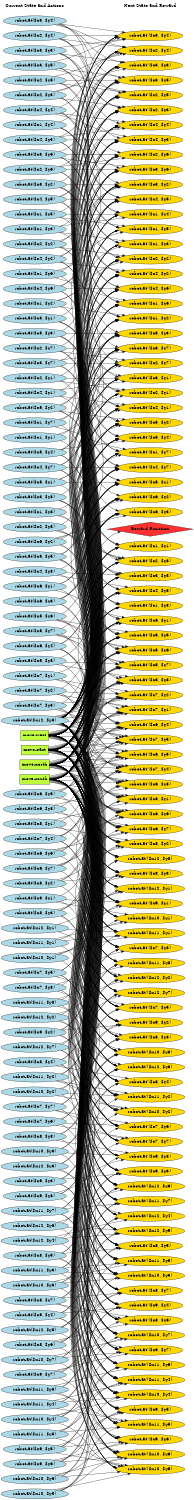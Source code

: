 digraph G {
	graph [bb="0,0,708.9,5530.4",
		fontname=Helvetica,
		fontsize=16,
		rankdir=LR,
		ranksep=2.00,
		ratio=auto,
		size="7.5,10"
	];
	node [fontsize=16,
		label="\N"
	];
	{
		graph [rank=same];
		"robot-at($x8, $y2)"	[color=black,
			fillcolor=lightblue,
			height=0.51069,
			pos="124.45,3203.4",
			shape=ellipse,
			style=filled,
			width=3.2409];
		"robot-at($x12, $y7)"	[color=black,
			fillcolor=lightblue,
			height=0.51069,
			pos="124.45,4028.4",
			shape=ellipse,
			style=filled,
			width=3.457];
		"robot-at($x2, $y3)"	[color=black,
			fillcolor=lightblue,
			height=0.51069,
			pos="124.45,293.38",
			shape=ellipse,
			style=filled,
			width=3.2409];
		"robot-at($x1, $y6)"	[color=black,
			fillcolor=lightblue,
			height=0.51069,
			pos="124.45,1393.4",
			shape=ellipse,
			style=filled,
			width=3.2409];
		"robot-at($x7, $y5)"	[color=black,
			fillcolor=lightblue,
			height=0.51069,
			pos="124.45,3258.4",
			shape=ellipse,
			style=filled,
			width=3.2409];
		"robot-at($x6, $y8)"	[color=black,
			fillcolor=lightblue,
			height=0.51069,
			pos="124.45,3093.4",
			shape=ellipse,
			style=filled,
			width=3.2409];
		"robot-at($x8, $y1)"	[color=black,
			fillcolor=lightblue,
			height=0.51069,
			pos="124.45,3148.4",
			shape=ellipse,
			style=filled,
			width=3.2409];
		"robot-at($x12, $y8)"	[color=black,
			fillcolor=lightblue,
			height=0.51069,
			pos="124.45,2873.4",
			shape=ellipse,
			style=filled,
			width=3.457];
		"robot-at($x2, $y4)"	[color=black,
			fillcolor=lightblue,
			height=0.51069,
			pos="124.45,238.38",
			shape=ellipse,
			style=filled,
			width=3.2409];
		"move-south"	[color=black,
			fillcolor=olivedrab1,
			height=0.5,
			pos="124.45,2765.4",
			shape=box,
			style=filled,
			width=1.5417];
		"robot-at($x1, $y5)"	[color=black,
			fillcolor=lightblue,
			height=0.51069,
			pos="124.45,898.38",
			shape=ellipse,
			style=filled,
			width=3.2409];
		"robot-at($x6, $y7)"	[color=black,
			fillcolor=lightblue,
			height=0.51069,
			pos="124.45,3038.4",
			shape=ellipse,
			style=filled,
			width=3.2409];
		"robot-at($x7, $y6)"	[color=black,
			fillcolor=lightblue,
			height=0.51069,
			pos="124.45,3643.4",
			shape=ellipse,
			style=filled,
			width=3.2409];
		"Current State and Actions"	[color=black,
			fillcolor=white,
			height=0.5,
			pos="124.45,5512.4",
			shape=plaintext,
			style=bold,
			width=3.2361];
		"robot-at($x2, $y5)"	[color=black,
			fillcolor=lightblue,
			height=0.51069,
			pos="124.45,403.38",
			shape=ellipse,
			style=filled,
			width=3.2409];
		"robot-at($x1, $y8)"	[color=black,
			fillcolor=lightblue,
			height=0.51069,
			pos="124.45,2108.4",
			shape=ellipse,
			style=filled,
			width=3.2409];
		"robot-at($x7, $y7)"	[color=black,
			fillcolor=lightblue,
			height=0.51069,
			pos="124.45,3698.4",
			shape=ellipse,
			style=filled,
			width=3.2409];
		"robot-at($x2, $y6)"	[color=black,
			fillcolor=lightblue,
			height=0.51069,
			pos="124.45,1118.4",
			shape=ellipse,
			style=filled,
			width=3.2409];
		"robot-at($x1, $y7)"	[color=black,
			fillcolor=lightblue,
			height=0.51069,
			pos="124.45,1943.4",
			shape=ellipse,
			style=filled,
			width=3.2409];
		"robot-at($x7, $y8)"	[color=black,
			fillcolor=lightblue,
			height=0.51069,
			pos="124.45,3588.4",
			shape=ellipse,
			style=filled,
			width=3.2409];
		"robot-at($x10, $y1)"	[color=black,
			fillcolor=lightblue,
			height=0.51069,
			pos="124.45,3533.4",
			shape=ellipse,
			style=filled,
			width=3.457];
		"robot-at($x4, $y2)"	[color=black,
			fillcolor=lightblue,
			height=0.51069,
			pos="124.45,568.38",
			shape=ellipse,
			style=filled,
			width=3.2409];
		"move-east"	[color=black,
			fillcolor=olivedrab1,
			height=0.5,
			pos="124.45,2711.4",
			shape=box,
			style=filled,
			width=1.3889];
		"move-north"	[color=black,
			fillcolor=olivedrab1,
			height=0.5,
			pos="124.45,2657.4",
			shape=box,
			style=filled,
			width=1.5278];
		"robot-at($x3, $y4)"	[color=black,
			fillcolor=lightblue,
			height=0.51069,
			pos="124.45,18.385",
			shape=ellipse,
			style=filled,
			width=3.2409];
		"robot-at($x1, $y2)"	[color=black,
			fillcolor=lightblue,
			height=0.51069,
			pos="124.45,1063.4",
			shape=ellipse,
			style=filled,
			width=3.2409];
		"robot-at($x10, $y2)"	[color=black,
			fillcolor=lightblue,
			height=0.51069,
			pos="124.45,4303.4",
			shape=ellipse,
			style=filled,
			width=3.457];
		"robot-at($x4, $y1)"	[color=black,
			fillcolor=lightblue,
			height=0.51069,
			pos="124.45,1228.4",
			shape=ellipse,
			style=filled,
			width=3.2409];
		"robot-at($x3, $y3)"	[color=black,
			fillcolor=lightblue,
			height=0.51069,
			pos="124.45,73.385",
			shape=ellipse,
			style=filled,
			width=3.2409];
		"robot-at($x1, $y1)"	[color=black,
			fillcolor=lightblue,
			height=0.51069,
			pos="124.45,1503.4",
			shape=ellipse,
			style=filled,
			width=3.2409];
		"robot-at($x3, $y2)"	[color=black,
			fillcolor=lightblue,
			height=0.51069,
			pos="124.45,513.38",
			shape=ellipse,
			style=filled,
			width=3.2409];
		"robot-at($x2, $y1)"	[color=black,
			fillcolor=lightblue,
			height=0.51069,
			pos="124.45,1338.4",
			shape=ellipse,
			style=filled,
			width=3.2409];
		"move-west"	[color=black,
			fillcolor=olivedrab1,
			height=0.5,
			pos="124.45,2819.4",
			shape=box,
			style=filled,
			width=1.4444];
		"robot-at($x1, $y4)"	[color=black,
			fillcolor=lightblue,
			height=0.51069,
			pos="124.45,733.38",
			shape=ellipse,
			style=filled,
			width=3.2409];
		"robot-at($x3, $y1)"	[color=black,
			fillcolor=lightblue,
			height=0.51069,
			pos="124.45,1173.4",
			shape=ellipse,
			style=filled,
			width=3.2409];
		"robot-at($x2, $y2)"	[color=black,
			fillcolor=lightblue,
			height=0.51069,
			pos="124.45,623.38",
			shape=ellipse,
			style=filled,
			width=3.2409];
		"robot-at($x1, $y3)"	[color=black,
			fillcolor=lightblue,
			height=0.51069,
			pos="124.45,843.38",
			shape=ellipse,
			style=filled,
			width=3.2409];
		"robot-at($x10, $y5)"	[color=black,
			fillcolor=lightblue,
			height=0.51069,
			pos="124.45,5458.4",
			shape=ellipse,
			style=filled,
			width=3.457];
		"robot-at($x5, $y3)"	[color=black,
			fillcolor=lightblue,
			height=0.51069,
			pos="124.45,678.38",
			shape=ellipse,
			style=filled,
			width=3.2409];
		"robot-at($x11, $y2)"	[color=black,
			fillcolor=lightblue,
			height=0.51069,
			pos="124.45,4358.4",
			shape=ellipse,
			style=filled,
			width=3.457];
		"robot-at($x4, $y6)"	[color=black,
			fillcolor=lightblue,
			height=0.51069,
			pos="124.45,1283.4",
			shape=ellipse,
			style=filled,
			width=3.2409];
		"robot-at($x9, $y8)"	[color=black,
			fillcolor=lightblue,
			height=0.51069,
			pos="124.45,4138.4",
			shape=ellipse,
			style=filled,
			width=3.2409];
		"robot-at($x3, $y8)"	[color=black,
			fillcolor=lightblue,
			height=0.51069,
			pos="124.45,1998.4",
			shape=ellipse,
			style=filled,
			width=3.2409];
		"robot-at($x5, $y4)"	[color=black,
			fillcolor=lightblue,
			height=0.51069,
			pos="124.45,788.38",
			shape=ellipse,
			style=filled,
			width=3.2409];
		"robot-at($x10, $y6)"	[color=black,
			fillcolor=lightblue,
			height=0.51069,
			pos="124.45,5348.4",
			shape=ellipse,
			style=filled,
			width=3.457];
		"robot-at($x11, $y1)"	[color=black,
			fillcolor=lightblue,
			height=0.51069,
			pos="124.45,3423.4",
			shape=ellipse,
			style=filled,
			width=3.457];
		"robot-at($x9, $y7)"	[color=black,
			fillcolor=lightblue,
			height=0.51069,
			pos="124.45,4908.4",
			shape=ellipse,
			style=filled,
			width=3.2409];
		"robot-at($x4, $y5)"	[color=black,
			fillcolor=lightblue,
			height=0.51069,
			pos="124.45,458.38",
			shape=ellipse,
			style=filled,
			width=3.2409];
		"robot-at($x3, $y7)"	[color=black,
			fillcolor=lightblue,
			height=0.51069,
			pos="124.45,1778.4",
			shape=ellipse,
			style=filled,
			width=3.2409];
		"robot-at($x6, $y2)"	[color=black,
			fillcolor=lightblue,
			height=0.51069,
			pos="124.45,1613.4",
			shape=ellipse,
			style=filled,
			width=3.2409];
		"robot-at($x10, $y3)"	[color=black,
			fillcolor=lightblue,
			height=0.51069,
			pos="124.45,4853.4",
			shape=ellipse,
			style=filled,
			width=3.457];
		"robot-at($x4, $y4)"	[color=black,
			fillcolor=lightblue,
			height=0.51069,
			pos="124.45,128.38",
			shape=ellipse,
			style=filled,
			width=3.2409];
		"robot-at($x11, $y4)"	[color=black,
			fillcolor=lightblue,
			height=0.51069,
			pos="124.45,5238.4",
			shape=ellipse,
			style=filled,
			width=3.457];
		"robot-at($x9, $y6)"	[color=black,
			fillcolor=lightblue,
			height=0.51069,
			pos="124.45,5128.4",
			shape=ellipse,
			style=filled,
			width=3.2409];
		"robot-at($x8, $y8)"	[color=black,
			fillcolor=lightblue,
			height=0.51069,
			pos="124.45,3973.4",
			shape=ellipse,
			style=filled,
			width=3.2409];
		"robot-at($x3, $y6)"	[color=black,
			fillcolor=lightblue,
			height=0.51069,
			pos="124.45,1008.4",
			shape=ellipse,
			style=filled,
			width=3.2409];
		"robot-at($x5, $y1)"	[color=black,
			fillcolor=lightblue,
			height=0.51069,
			pos="124.45,1558.4",
			shape=ellipse,
			style=filled,
			width=3.2409];
		"robot-at($x12, $y1)"	[color=black,
			fillcolor=lightblue,
			height=0.51069,
			pos="124.45,3478.4",
			shape=ellipse,
			style=filled,
			width=3.457];
		"robot-at($x6, $y1)"	[color=black,
			fillcolor=lightblue,
			height=0.51069,
			pos="124.45,1668.4",
			shape=ellipse,
			style=filled,
			width=3.2409];
		"robot-at($x5, $y2)"	[color=black,
			fillcolor=lightblue,
			height=0.51069,
			pos="124.45,953.38",
			shape=ellipse,
			style=filled,
			width=3.2409];
		"robot-at($x10, $y4)"	[color=black,
			fillcolor=lightblue,
			height=0.51069,
			pos="124.45,5293.4",
			shape=ellipse,
			style=filled,
			width=3.457];
		"robot-at($x4, $y3)"	[color=black,
			fillcolor=lightblue,
			height=0.51069,
			pos="124.45,183.38",
			shape=ellipse,
			style=filled,
			width=3.2409];
		"robot-at($x11, $y3)"	[color=black,
			fillcolor=lightblue,
			height=0.51069,
			pos="124.45,4798.4",
			shape=ellipse,
			style=filled,
			width=3.457];
		"robot-at($x8, $y7)"	[color=black,
			fillcolor=lightblue,
			height=0.51069,
			pos="124.45,4413.4",
			shape=ellipse,
			style=filled,
			width=3.2409];
		"robot-at($x9, $y5)"	[color=black,
			fillcolor=lightblue,
			height=0.51069,
			pos="124.45,5073.4",
			shape=ellipse,
			style=filled,
			width=3.2409];
		"robot-at($x3, $y5)"	[color=black,
			fillcolor=lightblue,
			height=0.51069,
			pos="124.45,348.38",
			shape=ellipse,
			style=filled,
			width=3.2409];
		"robot-at($x12, $y2)"	[color=black,
			fillcolor=lightblue,
			height=0.51069,
			pos="124.45,3918.4",
			shape=ellipse,
			style=filled,
			width=3.457];
		"robot-at($x5, $y7)"	[color=black,
			fillcolor=lightblue,
			height=0.51069,
			pos="124.45,2328.4",
			shape=ellipse,
			style=filled,
			width=3.2409];
		"robot-at($x7, $y1)"	[color=black,
			fillcolor=lightblue,
			height=0.51069,
			pos="124.45,2438.4",
			shape=ellipse,
			style=filled,
			width=3.2409];
		"robot-at($x11, $y6)"	[color=black,
			fillcolor=lightblue,
			height=0.51069,
			pos="124.45,5183.4",
			shape=ellipse,
			style=filled,
			width=3.457];
		"robot-at($x9, $y4)"	[color=black,
			fillcolor=lightblue,
			height=0.51069,
			pos="124.45,4743.4",
			shape=ellipse,
			style=filled,
			width=3.2409];
		"robot-at($x8, $y6)"	[color=black,
			fillcolor=lightblue,
			height=0.51069,
			pos="124.45,4468.4",
			shape=ellipse,
			style=filled,
			width=3.2409];
		"robot-at($x12, $y3)"	[color=black,
			fillcolor=lightblue,
			height=0.51069,
			pos="124.45,4523.4",
			shape=ellipse,
			style=filled,
			width=3.457];
		"robot-at($x2, $y7)"	[color=black,
			fillcolor=lightblue,
			height=0.51069,
			pos="124.45,1833.4",
			shape=ellipse,
			style=filled,
			width=3.2409];
		"robot-at($x6, $y4)"	[color=black,
			fillcolor=lightblue,
			height=0.51069,
			pos="124.45,2273.4",
			shape=ellipse,
			style=filled,
			width=3.2409];
		"robot-at($x5, $y8)"	[color=black,
			fillcolor=lightblue,
			height=0.51069,
			pos="124.45,2383.4",
			shape=ellipse,
			style=filled,
			width=3.2409];
		"robot-at($x7, $y2)"	[color=black,
			fillcolor=lightblue,
			height=0.51069,
			pos="124.45,2493.4",
			shape=ellipse,
			style=filled,
			width=3.2409];
		"robot-at($x11, $y5)"	[color=black,
			fillcolor=lightblue,
			height=0.51069,
			pos="124.45,5403.4",
			shape=ellipse,
			style=filled,
			width=3.457];
		"robot-at($x9, $y3)"	[color=black,
			fillcolor=lightblue,
			height=0.51069,
			pos="124.45,4248.4",
			shape=ellipse,
			style=filled,
			width=3.2409];
		"robot-at($x8, $y5)"	[color=black,
			fillcolor=lightblue,
			height=0.51069,
			pos="124.45,4193.4",
			shape=ellipse,
			style=filled,
			width=3.2409];
		"robot-at($x12, $y4)"	[color=black,
			fillcolor=lightblue,
			height=0.51069,
			pos="124.45,4688.4",
			shape=ellipse,
			style=filled,
			width=3.457];
		"robot-at($x2, $y8)"	[color=black,
			fillcolor=lightblue,
			height=0.51069,
			pos="124.45,2053.4",
			shape=ellipse,
			style=filled,
			width=3.2409];
		"robot-at($x6, $y3)"	[color=black,
			fillcolor=lightblue,
			height=0.51069,
			pos="124.45,1723.4",
			shape=ellipse,
			style=filled,
			width=3.2409];
		"robot-at($x10, $y7)"	[color=black,
			fillcolor=lightblue,
			height=0.51069,
			pos="124.45,4963.4",
			shape=ellipse,
			style=filled,
			width=3.457];
		"robot-at($x5, $y5)"	[color=black,
			fillcolor=lightblue,
			height=0.51069,
			pos="124.45,1448.4",
			shape=ellipse,
			style=filled,
			width=3.2409];
		"robot-at($x7, $y3)"	[color=black,
			fillcolor=lightblue,
			height=0.51069,
			pos="124.45,2603.4",
			shape=ellipse,
			style=filled,
			width=3.2409];
		"robot-at($x4, $y8)"	[color=black,
			fillcolor=lightblue,
			height=0.51069,
			pos="124.45,2163.4",
			shape=ellipse,
			style=filled,
			width=3.2409];
		"robot-at($x11, $y8)"	[color=black,
			fillcolor=lightblue,
			height=0.51069,
			pos="124.45,3863.4",
			shape=ellipse,
			style=filled,
			width=3.457];
		"robot-at($x8, $y4)"	[color=black,
			fillcolor=lightblue,
			height=0.51069,
			pos="124.45,3753.4",
			shape=ellipse,
			style=filled,
			width=3.2409];
		"robot-at($x9, $y2)"	[color=black,
			fillcolor=lightblue,
			height=0.51069,
			pos="124.45,3808.4",
			shape=ellipse,
			style=filled,
			width=3.2409];
		"robot-at($x12, $y5)"	[color=black,
			fillcolor=lightblue,
			height=0.51069,
			pos="124.45,5018.4",
			shape=ellipse,
			style=filled,
			width=3.457];
		"robot-at($x10, $y8)"	[color=black,
			fillcolor=lightblue,
			height=0.51069,
			pos="124.45,4083.4",
			shape=ellipse,
			style=filled,
			width=3.457];
		"robot-at($x6, $y6)"	[color=black,
			fillcolor=lightblue,
			height=0.51069,
			pos="124.45,2928.4",
			shape=ellipse,
			style=filled,
			width=3.2409];
		"robot-at($x5, $y6)"	[color=black,
			fillcolor=lightblue,
			height=0.51069,
			pos="124.45,2218.4",
			shape=ellipse,
			style=filled,
			width=3.2409];
		"robot-at($x8, $y3)"	[color=black,
			fillcolor=lightblue,
			height=0.51069,
			pos="124.45,3313.4",
			shape=ellipse,
			style=filled,
			width=3.2409];
		"robot-at($x4, $y7)"	[color=black,
			fillcolor=lightblue,
			height=0.51069,
			pos="124.45,1888.4",
			shape=ellipse,
			style=filled,
			width=3.2409];
		"robot-at($x11, $y7)"	[color=black,
			fillcolor=lightblue,
			height=0.51069,
			pos="124.45,4578.4",
			shape=ellipse,
			style=filled,
			width=3.457];
		"robot-at($x12, $y6)"	[color=black,
			fillcolor=lightblue,
			height=0.51069,
			pos="124.45,4633.4",
			shape=ellipse,
			style=filled,
			width=3.457];
		"robot-at($x9, $y1)"	[color=black,
			fillcolor=lightblue,
			height=0.51069,
			pos="124.45,3368.4",
			shape=ellipse,
			style=filled,
			width=3.2409];
		"robot-at($x7, $y4)"	[color=black,
			fillcolor=lightblue,
			height=0.51069,
			pos="124.45,2983.4",
			shape=ellipse,
			style=filled,
			width=3.2409];
		"robot-at($x6, $y5)"	[color=black,
			fillcolor=lightblue,
			height=0.51069,
			pos="124.45,2548.4",
			shape=ellipse,
			style=filled,
			width=3.2409];
	}
	{
		graph [rank=same];
		"robot-at'($x11, $y6)"	[color=black,
			fillcolor=gold1,
			height=0.51069,
			pos="550.9,5128.4",
			shape=ellipse,
			style=filled,
			width=3.5355];
		"robot-at'($x2, $y7)"	[color=black,
			fillcolor=gold1,
			height=0.51069,
			pos="550.9,1869.4",
			shape=ellipse,
			style=filled,
			width=3.3391];
		"robot-at'($x8, $y6)"	[color=black,
			fillcolor=gold1,
			height=0.51069,
			pos="550.9,4468.4",
			shape=ellipse,
			style=filled,
			width=3.3391];
		"robot-at'($x9, $y3)"	[color=black,
			fillcolor=gold1,
			height=0.51069,
			pos="550.9,4248.4",
			shape=ellipse,
			style=filled,
			width=3.3391];
		"robot-at'($x4, $y1)"	[color=black,
			fillcolor=gold1,
			height=0.51069,
			pos="550.9,1429.4",
			shape=ellipse,
			style=filled,
			width=3.3391];
		"Next State and Reward"	[color=black,
			fillcolor=white,
			height=0.5,
			pos="550.9,5512.4",
			shape=plaintext,
			style=bold,
			width=2.9167];
		"robot-at'($x12, $y3)"	[color=black,
			fillcolor=gold1,
			height=0.51069,
			pos="550.9,4193.4",
			shape=ellipse,
			style=filled,
			width=3.5355];
		"robot-at'($x3, $y4)"	[color=black,
			fillcolor=gold1,
			height=0.51069,
			pos="550.9,109.38",
			shape=ellipse,
			style=filled,
			width=3.3391];
		"robot-at'($x10, $y8)"	[color=black,
			fillcolor=gold1,
			height=0.51069,
			pos="550.9,4083.4",
			shape=ellipse,
			style=filled,
			width=3.5355];
		"robot-at'($x11, $y7)"	[color=black,
			fillcolor=gold1,
			height=0.51069,
			pos="550.9,4523.4",
			shape=ellipse,
			style=filled,
			width=3.5355];
		"robot-at'($x2, $y8)"	[color=black,
			fillcolor=gold1,
			height=0.51069,
			pos="550.9,2089.4",
			shape=ellipse,
			style=filled,
			width=3.3391];
		"robot-at'($x8, $y5)"	[color=black,
			fillcolor=gold1,
			height=0.51069,
			pos="550.9,4138.4",
			shape=ellipse,
			style=filled,
			width=3.3391];
		"robot-at'($x9, $y4)"	[color=black,
			fillcolor=gold1,
			height=0.51069,
			pos="550.9,4743.4",
			shape=ellipse,
			style=filled,
			width=3.3391];
		"robot-at'($x4, $y2)"	[color=black,
			fillcolor=gold1,
			height=0.51069,
			pos="550.9,659.38",
			shape=ellipse,
			style=filled,
			width=3.3391];
		"robot-at'($x3, $y3)"	[color=black,
			fillcolor=gold1,
			height=0.51069,
			pos="550.9,164.38",
			shape=ellipse,
			style=filled,
			width=3.3391];
		"robot-at'($x12, $y2)"	[color=black,
			fillcolor=gold1,
			height=0.51069,
			pos="550.9,3629.4",
			shape=ellipse,
			style=filled,
			width=3.5355];
		"robot-at'($x10, $y7)"	[color=black,
			fillcolor=gold1,
			height=0.51069,
			pos="550.9,4963.4",
			shape=ellipse,
			style=filled,
			width=3.5355];
		"robot-at'($x11, $y4)"	[color=black,
			fillcolor=gold1,
			height=0.51069,
			pos="550.9,5183.4",
			shape=ellipse,
			style=filled,
			width=3.5355];
		"robot-at'($x1, $y8)"	[color=black,
			fillcolor=gold1,
			height=0.51069,
			pos="550.9,2254.4",
			shape=ellipse,
			style=filled,
			width=3.3391];
		"robot-at'($x5, $y1)"	[color=black,
			fillcolor=gold1,
			height=0.51069,
			pos="550.9,1594.4",
			shape=ellipse,
			style=filled,
			width=3.3391];
		"robot-at'($x7, $y7)"	[color=black,
			fillcolor=gold1,
			height=0.51069,
			pos="550.9,3863.4",
			shape=ellipse,
			style=filled,
			width=3.3391];
		"robot-at'($x9, $y5)"	[color=black,
			fillcolor=gold1,
			height=0.51069,
			pos="550.9,5018.4",
			shape=ellipse,
			style=filled,
			width=3.3391];
		"robot-at'($x2, $y5)"	[color=black,
			fillcolor=gold1,
			height=0.51069,
			pos="550.9,494.38",
			shape=ellipse,
			style=filled,
			width=3.3391];
		"robot-at'($x4, $y3)"	[color=black,
			fillcolor=gold1,
			height=0.51069,
			pos="550.9,274.38",
			shape=ellipse,
			style=filled,
			width=3.3391];
		"robot-at'($x12, $y5)"	[color=black,
			fillcolor=gold1,
			height=0.51069,
			pos="550.9,4688.4",
			shape=ellipse,
			style=filled,
			width=3.5355];
		"robot-at'($x3, $y6)"	[color=black,
			fillcolor=gold1,
			height=0.51069,
			pos="550.9,1099.4",
			shape=ellipse,
			style=filled,
			width=3.3391];
		"robot-at'($x8, $y8)"	[color=black,
			fillcolor=gold1,
			height=0.51069,
			pos="550.9,3574.4",
			shape=ellipse,
			style=filled,
			width=3.3391];
		"robot-at'($x10, $y6)"	[color=black,
			fillcolor=gold1,
			height=0.51069,
			pos="550.9,5293.4",
			shape=ellipse,
			style=filled,
			width=3.5355];
		"robot-at'($x11, $y5)"	[color=black,
			fillcolor=gold1,
			height=0.51069,
			pos="550.9,5348.4",
			shape=ellipse,
			style=filled,
			width=3.5355];
		"robot-at'($x1, $y7)"	[color=black,
			fillcolor=gold1,
			height=0.51069,
			pos="550.9,2034.4",
			shape=ellipse,
			style=filled,
			width=3.3391];
		"robot-at'($x5, $y2)"	[color=black,
			fillcolor=gold1,
			height=0.51069,
			pos="550.9,1044.4",
			shape=ellipse,
			style=filled,
			width=3.3391];
		"robot-at'($x2, $y6)"	[color=black,
			fillcolor=gold1,
			height=0.51069,
			pos="550.9,1154.4",
			shape=ellipse,
			style=filled,
			width=3.3391];
		"robot-at'($x8, $y7)"	[color=black,
			fillcolor=gold1,
			height=0.51069,
			pos="550.9,4413.4",
			shape=ellipse,
			style=filled,
			width=3.3391];
		"robot-at'($x7, $y8)"	[color=black,
			fillcolor=gold1,
			height=0.51069,
			pos="550.9,3464.4",
			shape=ellipse,
			style=filled,
			width=3.3391];
		"robot-at'($x9, $y6)"	[color=black,
			fillcolor=gold1,
			height=0.51069,
			pos="550.9,5073.4",
			shape=ellipse,
			style=filled,
			width=3.3391];
		"robot-at'($x4, $y4)"	[color=black,
			fillcolor=gold1,
			height=0.51069,
			pos="550.9,219.38",
			shape=ellipse,
			style=filled,
			width=3.3391];
		"robot-at'($x12, $y4)"	[color=black,
			fillcolor=gold1,
			height=0.51069,
			pos="550.9,4633.4",
			shape=ellipse,
			style=filled,
			width=3.5355];
		"robot-at'($x3, $y5)"	[color=black,
			fillcolor=gold1,
			height=0.51069,
			pos="550.9,439.38",
			shape=ellipse,
			style=filled,
			width=3.3391];
		"robot-at'($x10, $y5)"	[color=black,
			fillcolor=gold1,
			height=0.51069,
			pos="550.9,5403.4",
			shape=ellipse,
			style=filled,
			width=3.5355];
		"robot-at'($x11, $y2)"	[color=black,
			fillcolor=gold1,
			height=0.51069,
			pos="550.9,4303.4",
			shape=ellipse,
			style=filled,
			width=3.5355];
		"robot-at'($x6, $y8)"	[color=black,
			fillcolor=gold1,
			height=0.51069,
			pos="550.9,2859.4",
			shape=ellipse,
			style=filled,
			width=3.3391];
		"robot-at'($x5, $y3)"	[color=black,
			fillcolor=gold1,
			height=0.51069,
			pos="550.9,769.38",
			shape=ellipse,
			style=filled,
			width=3.3391];
		"robot-at'($x8, $y2)"	[color=black,
			fillcolor=gold1,
			height=0.51069,
			pos="550.9,3024.4",
			shape=ellipse,
			style=filled,
			width=3.3391];
		"Reward Function"	[color=black,
			fillcolor=firebrick1,
			height=0.72222,
			pos="550.9,3746.4",
			shape=diamond,
			style=filled,
			width=4.3889];
		"robot-at'($x4, $y5)"	[color=black,
			fillcolor=gold1,
			height=0.51069,
			pos="550.9,604.38",
			shape=ellipse,
			style=filled,
			width=3.3391];
		"robot-at'($x3, $y8)"	[color=black,
			fillcolor=gold1,
			height=0.51069,
			pos="550.9,2144.4",
			shape=ellipse,
			style=filled,
			width=3.3391];
		"robot-at'($x7, $y5)"	[color=black,
			fillcolor=gold1,
			height=0.51069,
			pos="550.9,3079.4",
			shape=ellipse,
			style=filled,
			width=3.3391];
		"robot-at'($x11, $y3)"	[color=black,
			fillcolor=gold1,
			height=0.51069,
			pos="550.9,4853.4",
			shape=ellipse,
			style=filled,
			width=3.5355];
		"robot-at'($x6, $y7)"	[color=black,
			fillcolor=gold1,
			height=0.51069,
			pos="550.9,2914.4",
			shape=ellipse,
			style=filled,
			width=3.3391];
		"robot-at'($x5, $y4)"	[color=black,
			fillcolor=gold1,
			height=0.51069,
			pos="550.9,824.38",
			shape=ellipse,
			style=filled,
			width=3.3391];
		"robot-at'($x10, $y4)"	[color=black,
			fillcolor=gold1,
			height=0.51069,
			pos="550.9,5238.4",
			shape=ellipse,
			style=filled,
			width=3.5355];
		"robot-at'($x8, $y1)"	[color=black,
			fillcolor=gold1,
			height=0.51069,
			pos="550.9,2969.4",
			shape=ellipse,
			style=filled,
			width=3.3391];
		"robot-at'($x3, $y7)"	[color=black,
			fillcolor=gold1,
			height=0.51069,
			pos="550.9,1759.4",
			shape=ellipse,
			style=filled,
			width=3.3391];
		"robot-at'($x4, $y6)"	[color=black,
			fillcolor=gold1,
			height=0.51069,
			pos="550.9,1209.4",
			shape=ellipse,
			style=filled,
			width=3.3391];
		"robot-at'($x7, $y6)"	[color=black,
			fillcolor=gold1,
			height=0.51069,
			pos="550.9,3808.4",
			shape=ellipse,
			style=filled,
			width=3.3391];
		"robot-at'($x5, $y5)"	[color=black,
			fillcolor=gold1,
			height=0.51069,
			pos="550.9,1264.4",
			shape=ellipse,
			style=filled,
			width=3.3391];
		"robot-at'($x6, $y6)"	[color=black,
			fillcolor=gold1,
			height=0.51069,
			pos="550.9,2749.4",
			shape=ellipse,
			style=filled,
			width=3.3391];
		"robot-at'($x10, $y3)"	[color=black,
			fillcolor=gold1,
			height=0.51069,
			pos="550.9,4798.4",
			shape=ellipse,
			style=filled,
			width=3.5355];
		"robot-at'($x9, $y1)"	[color=black,
			fillcolor=gold1,
			height=0.51069,
			pos="550.9,3299.4",
			shape=ellipse,
			style=filled,
			width=3.3391];
		"robot-at'($x8, $y4)"	[color=black,
			fillcolor=gold1,
			height=0.51069,
			pos="550.9,3918.4",
			shape=ellipse,
			style=filled,
			width=3.3391];
		"robot-at'($x7, $y3)"	[color=black,
			fillcolor=gold1,
			height=0.51069,
			pos="550.9,2694.4",
			shape=ellipse,
			style=filled,
			width=3.3391];
		"robot-at'($x4, $y7)"	[color=black,
			fillcolor=gold1,
			height=0.51069,
			pos="550.9,1924.4",
			shape=ellipse,
			style=filled,
			width=3.3391];
		"robot-at'($x12, $y1)"	[color=black,
			fillcolor=gold1,
			height=0.51069,
			pos="550.9,3244.4",
			shape=ellipse,
			style=filled,
			width=3.5355];
		"robot-at'($x11, $y1)"	[color=black,
			fillcolor=gold1,
			height=0.51069,
			pos="550.9,3409.4",
			shape=ellipse,
			style=filled,
			width=3.5355];
		"robot-at'($x5, $y6)"	[color=black,
			fillcolor=gold1,
			height=0.51069,
			pos="550.9,2309.4",
			shape=ellipse,
			style=filled,
			width=3.3391];
		"robot-at'($x6, $y5)"	[color=black,
			fillcolor=gold1,
			height=0.51069,
			pos="550.9,2639.4",
			shape=ellipse,
			style=filled,
			width=3.3391];
		"robot-at'($x10, $y2)"	[color=black,
			fillcolor=gold1,
			height=0.51069,
			pos="550.9,4358.4",
			shape=ellipse,
			style=filled,
			width=3.5355];
		"robot-at'($x9, $y2)"	[color=black,
			fillcolor=gold1,
			height=0.51069,
			pos="550.9,3973.4",
			shape=ellipse,
			style=filled,
			width=3.3391];
		"robot-at'($x8, $y3)"	[color=black,
			fillcolor=gold1,
			height=0.51069,
			pos="550.9,3134.4",
			shape=ellipse,
			style=filled,
			width=3.3391];
		"robot-at'($x7, $y4)"	[color=black,
			fillcolor=gold1,
			height=0.51069,
			pos="550.9,2804.4",
			shape=ellipse,
			style=filled,
			width=3.3391];
		"robot-at'($x4, $y8)"	[color=black,
			fillcolor=gold1,
			height=0.51069,
			pos="550.9,2199.4",
			shape=ellipse,
			style=filled,
			width=3.3391];
		"robot-at'($x5, $y7)"	[color=black,
			fillcolor=gold1,
			height=0.51069,
			pos="550.9,2419.4",
			shape=ellipse,
			style=filled,
			width=3.3391];
		"robot-at'($x6, $y4)"	[color=black,
			fillcolor=gold1,
			height=0.51069,
			pos="550.9,2364.4",
			shape=ellipse,
			style=filled,
			width=3.3391];
		"robot-at'($x1, $y2)"	[color=black,
			fillcolor=gold1,
			height=0.51069,
			pos="550.9,1319.4",
			shape=ellipse,
			style=filled,
			width=3.3391];
		"robot-at'($x10, $y1)"	[color=black,
			fillcolor=gold1,
			height=0.51069,
			pos="550.9,3354.4",
			shape=ellipse,
			style=filled,
			width=3.5355];
		"robot-at'($x7, $y1)"	[color=black,
			fillcolor=gold1,
			height=0.51069,
			pos="550.9,2584.4",
			shape=ellipse,
			style=filled,
			width=3.3391];
		"robot-at'($x5, $y8)"	[color=black,
			fillcolor=gold1,
			height=0.51069,
			pos="550.9,2474.4",
			shape=ellipse,
			style=filled,
			width=3.3391];
		"robot-at'($x6, $y3)"	[color=black,
			fillcolor=gold1,
			height=0.51069,
			pos="550.9,1704.4",
			shape=ellipse,
			style=filled,
			width=3.3391];
		"robot-at'($x1, $y1)"	[color=black,
			fillcolor=gold1,
			height=0.51069,
			pos="550.9,1814.4",
			shape=ellipse,
			style=filled,
			width=3.3391];
		"robot-at'($x7, $y2)"	[color=black,
			fillcolor=gold1,
			height=0.51069,
			pos="550.9,2529.4",
			shape=ellipse,
			style=filled,
			width=3.3391];
		"robot-at'($x6, $y2)"	[color=black,
			fillcolor=gold1,
			height=0.51069,
			pos="550.9,1649.4",
			shape=ellipse,
			style=filled,
			width=3.3391];
		"robot-at'($x6, $y1)"	[color=black,
			fillcolor=gold1,
			height=0.51069,
			pos="550.9,1979.4",
			shape=ellipse,
			style=filled,
			width=3.3391];
		"robot-at'($x1, $y6)"	[color=black,
			fillcolor=gold1,
			height=0.51069,
			pos="550.9,1539.4",
			shape=ellipse,
			style=filled,
			width=3.3391];
		"robot-at'($x12, $y7)"	[color=black,
			fillcolor=gold1,
			height=0.51069,
			pos="550.9,3684.4",
			shape=ellipse,
			style=filled,
			width=3.5355];
		"robot-at'($x2, $y3)"	[color=black,
			fillcolor=gold1,
			height=0.51069,
			pos="550.9,384.38",
			shape=ellipse,
			style=filled,
			width=3.3391];
		"robot-at'($x9, $y7)"	[color=black,
			fillcolor=gold1,
			height=0.51069,
			pos="550.9,4908.4",
			shape=ellipse,
			style=filled,
			width=3.3391];
		"robot-at'($x1, $y5)"	[color=black,
			fillcolor=gold1,
			height=0.51069,
			pos="550.9,989.38",
			shape=ellipse,
			style=filled,
			width=3.3391];
		"robot-at'($x2, $y4)"	[color=black,
			fillcolor=gold1,
			height=0.51069,
			pos="550.9,329.38",
			shape=ellipse,
			style=filled,
			width=3.3391];
		"robot-at'($x9, $y8)"	[color=black,
			fillcolor=gold1,
			height=0.51069,
			pos="550.9,4028.4",
			shape=ellipse,
			style=filled,
			width=3.3391];
		"robot-at'($x12, $y6)"	[color=black,
			fillcolor=gold1,
			height=0.51069,
			pos="550.9,4578.4",
			shape=ellipse,
			style=filled,
			width=3.5355];
		"robot-at'($x1, $y4)"	[color=black,
			fillcolor=gold1,
			height=0.51069,
			pos="550.9,879.38",
			shape=ellipse,
			style=filled,
			width=3.3391];
		"robot-at'($x11, $y8)"	[color=black,
			fillcolor=gold1,
			height=0.51069,
			pos="550.9,3519.4",
			shape=ellipse,
			style=filled,
			width=3.5355];
		"robot-at'($x3, $y2)"	[color=black,
			fillcolor=gold1,
			height=0.51069,
			pos="550.9,549.38",
			shape=ellipse,
			style=filled,
			width=3.3391];
		"robot-at'($x2, $y1)"	[color=black,
			fillcolor=gold1,
			height=0.51069,
			pos="550.9,1484.4",
			shape=ellipse,
			style=filled,
			width=3.3391];
		"robot-at'($x1, $y3)"	[color=black,
			fillcolor=gold1,
			height=0.51069,
			pos="550.9,934.38",
			shape=ellipse,
			style=filled,
			width=3.3391];
		"robot-at'($x3, $y1)"	[color=black,
			fillcolor=gold1,
			height=0.51069,
			pos="550.9,1374.4",
			shape=ellipse,
			style=filled,
			width=3.3391];
		"robot-at'($x2, $y2)"	[color=black,
			fillcolor=gold1,
			height=0.51069,
			pos="550.9,714.38",
			shape=ellipse,
			style=filled,
			width=3.3391];
		"robot-at'($x12, $y8)"	[color=black,
			fillcolor=gold1,
			height=0.51069,
			pos="550.9,3189.4",
			shape=ellipse,
			style=filled,
			width=3.5355];
	}
	"robot-at($x8, $y2)" -> "robot-at'($x8, $y2)"	[color=black,
		pos="e,449.03,3034.2 208.07,3190.5 222.11,3186.7 236.23,3181.7 248.9,3175.4 324.13,3137.6 316.81,3088.4 392.9,3052.4 407.31,3045.6 423.17,\
3040.4 439.11,3036.5",
		style=solid];
	"robot-at($x8, $y2)" -> "robot-at'($x8, $y1)"	[color=black,
		pos="e,443.59,2977.7 212.7,3191.3 225.4,3187.4 237.89,3182.2 248.9,3175.4 335.29,3121.6 305.29,3049.1 392.9,2997.4 405.39,2990 419.35,\
2984.5 433.65,2980.3",
		style=solid];
	"robot-at($x8, $y2)" -> "robot-at'($x9, $y2)"	[color=black,
		pos="e,433.64,3969.1 222.31,3213.6 232.21,3217.9 241.38,3223.7 248.9,3231.4 475.04,3463 161.43,3719.1 392.9,3945.4 401.88,3954.2 412.61,\
3960.7 424.19,3965.5",
		style=solid];
	"robot-at($x8, $y2)" -> "robot-at'($x8, $y3)"	[color=black,
		pos="e,467.92,3147.7 206.29,3190.2 278.11,3178.6 383.02,3161.5 458.01,3149.3",
		style=solid];
	"robot-at($x8, $y2)" -> "robot-at'($x7, $y2)"	[color=black,
		pos="e,434.33,2533.9 221.78,3193.1 231.84,3188.8 241.19,3183.1 248.9,3175.4 448.91,2976.6 188.32,2751.5 392.9,2557.4 402.09,2548.7 413.02,\
2542.2 424.76,2537.4",
		style=solid];
	"robot-at($x12, $y7)" -> "robot-at'($x11, $y7)"	[color=black,
		pos="e,431.6,4516.8 222.37,4039.9 232.08,4044 241.18,4049.4 248.9,4056.4 400.75,4194.6 237.87,4360.7 392.9,4495.4 401.55,4502.9 411.51,\
4508.7 422.12,4513.2",
		style=solid];
	"robot-at($x12, $y7)" -> "robot-at'($x12, $y7)"	[color=black,
		pos="e,433.3,3691.6 219.51,4016.5 230.09,4012.5 240.17,4007.2 248.9,4000.4 361.76,3911.7 277.75,3797 392.9,3711.4 402.17,3704.5 412.59,\
3699.1 423.55,3695",
		style=solid];
	"robot-at($x12, $y7)" -> "robot-at'($x12, $y6)"	[color=black,
		pos="e,430.9,4572 222.91,4039.7 232.46,4043.9 241.38,4049.3 248.9,4056.4 415.44,4213.1 222.76,4397.6 392.9,4550.4 401.35,4558 411.11,\
4563.8 421.56,4568.4",
		style=solid];
	"robot-at($x12, $y7)" -> "robot-at'($x12, $y8)"	[color=black,
		pos="e,429.15,3195 224.54,4017.4 233.62,4013.1 241.98,4007.6 248.9,4000.4 493.9,3745.1 142.03,3466.9 392.9,3217.4 400.72,3209.6 409.9,\
3203.6 419.83,3198.9",
		style=solid];
	"robot-at($x2, $y3)" -> "robot-at'($x3, $y3)"	[color=black,
		pos="e,457.86,176.16 200.72,279.42 216.83,275.57 233.6,270.9 248.9,265.38 316.4,241.04 324.85,215.15 392.9,192.38 410.37,186.54 429.37,\
181.84 447.92,178.09",
		style=solid];
	"robot-at($x2, $y3)" -> "robot-at'($x2, $y3)"	[color=black,
		pos="e,468.63,370.88 192.45,308.38 210.77,312.54 230.61,317.09 248.9,321.38 313.02,336.45 328.45,342.82 392.9,356.38 414.07,360.84 436.94,\
365.18 458.5,369.07",
		style=solid];
	"robot-at($x2, $y3)" -> "robot-at'($x2, $y4)"	[color=black,
		pos="e,445.26,320.51 227.66,302.05 290.18,307.36 370.3,314.15 435.01,319.64",
		style=solid];
	"robot-at($x2, $y3)" -> "robot-at'($x1, $y3)"	[color=black,
		pos="e,434.45,929.75 221.38,303.64 231.57,307.93 241.06,313.69 248.9,321.38 439.96,508.98 197.53,723.29 392.9,906.38 402.15,915.05 413.1,\
921.51 424.87,926.28",
		style=solid];
	"robot-at($x2, $y3)" -> "robot-at'($x2, $y2)"	[color=black,
		pos="e,436.54,708.54 219.17,304.21 229.98,308.37 240.23,313.94 248.9,321.38 381.26,434.93 257.93,575.95 392.9,686.38 402.98,694.63 414.65,\
700.79 426.98,705.35",
		style=solid];
	"robot-at($x1, $y6)" -> "robot-at'($x1, $y7)"	[color=black,
		pos="e,434.45,2029.8 221.38,1403.6 231.57,1407.9 241.06,1413.7 248.9,1421.4 439.96,1609 197.53,1823.3 392.9,2006.4 402.15,2015 413.1,\
2021.5 424.87,2026.3",
		style=solid];
	"robot-at($x1, $y6)" -> "robot-at'($x2, $y6)"	[color=black,
		pos="e,443.08,1162.6 213.1,1381.4 225.69,1377.4 238.03,1372.3 248.9,1365.4 336.39,1310.1 304.15,1235.6 392.9,1182.4 405.25,1175 419.06,\
1169.4 433.22,1165.3",
		style=solid];
	"robot-at($x1, $y6)" -> "robot-at'($x1, $y6)"	[color=black,
		pos="e,454.49,1528.4 203.73,1407 219,1410.8 234.68,1415.5 248.9,1421.4 318.68,1450.1 322.47,1484.3 392.9,1511.4 409.1,1517.6 426.78,1522.5 \
444.25,1526.3",
		style=solid];
	"robot-at($x1, $y6)" -> "robot-at'($x1, $y5)"	[color=black,
		pos="e,436.69,995.42 218.74,1382.5 229.69,1378.4 240.08,1372.8 248.9,1365.4 376.84,1257.5 262.48,1122.3 392.9,1017.4 403.04,1009.2 414.76,\
1003.1 427.12,998.59",
		style=solid];
	"robot-at($x7, $y5)" -> "robot-at'($x8, $y5)"	[color=black,
		pos="e,433.37,4134.3 222.51,3268.4 232.38,3272.7 241.48,3278.6 248.9,3286.4 505.13,3555.8 130.48,3847 392.9,4110.4 401.77,4119.3 412.42,\
4125.9 423.96,4130.8",
		style=solid];
	"robot-at($x7, $y5)" -> "robot-at'($x7, $y5)"	[color=black,
		pos="e,449.03,3089.2 208.07,3245.5 222.11,3241.7 236.23,3236.7 248.9,3230.4 324.13,3192.6 316.81,3143.4 392.9,3107.4 407.31,3100.6 423.17,\
3095.4 439.11,3091.5",
		style=solid];
	"robot-at($x7, $y5)" -> "robot-at'($x7, $y6)"	[color=black,
		pos="e,434.1,3803.8 220.77,3268.8 231.13,3273.1 240.82,3278.8 248.9,3286.4 415.71,3443.5 222.02,3628.8 392.9,3781.4 402.18,3789.7 413.04,\
3795.9 424.65,3800.5",
		style=solid];
	"robot-at($x7, $y5)" -> "robot-at'($x6, $y5)"	[color=black,
		pos="e,434.54,2644.1 221.31,3248.1 231.52,3243.8 241.03,3238 248.9,3230.4 434.01,3050.3 203.65,2843.1 392.9,2667.4 402.19,2658.8 413.17,\
2652.3 424.95,2647.6",
		style=solid];
	"robot-at($x7, $y5)" -> "robot-at'($x7, $y4)"	[color=black,
		pos="e,435.87,2810 219.68,3247.7 230.35,3243.5 240.42,3237.9 248.9,3230.4 389.91,3105.9 249.03,2953.6 392.9,2832.4 402.68,2824.2 414.03,\
2818 426.08,2813.4",
		style=solid];
	"robot-at($x6, $y8)" -> "robot-at'($x7, $y8)"	[color=black,
		pos="e,437.42,3458.1 218.17,3104.4 229.28,3108.5 239.86,3114 248.9,3121.4 368.35,3218.5 271.22,3342.1 392.9,3436.4 403.28,3444.4 415.2,\
3450.4 427.73,3454.9",
		style=solid];
	"robot-at($x6, $y8)" -> "robot-at'($x6, $y8)"	[color=black,
		pos="e,443.59,2867.7 212.7,3081.3 225.4,3077.4 237.89,3072.2 248.9,3065.4 335.29,3011.6 305.29,2939.1 392.9,2887.4 405.39,2880 419.35,\
2874.5 433.65,2870.3",
		style=solid];
	"robot-at($x6, $y8)" -> "robot-at'($x6, $y7)"	[color=black,
		pos="e,449.03,2924.2 208.07,3080.5 222.11,3076.7 236.23,3071.7 248.9,3065.4 324.13,3027.6 316.81,2978.4 392.9,2942.4 407.31,2935.6 423.17,\
2930.4 439.11,2926.5",
		style=solid];
	"robot-at($x6, $y8)" -> "robot-at'($x5, $y8)"	[color=black,
		pos="e,434.54,2479.1 221.31,3083.1 231.52,3078.8 241.03,3073 248.9,3065.4 434.01,2885.3 203.65,2678.1 392.9,2502.4 402.19,2493.8 413.17,\
2487.3 424.95,2482.6",
		style=solid];
	"robot-at($x8, $y1)" -> "robot-at'($x8, $y2)"	[color=black,
		pos="e,459.24,3036.3 199.63,3134.3 216.04,3130.4 233.22,3125.8 248.9,3120.4 315.81,3097.3 325.47,3073.9 392.9,3052.4 410.87,3046.7 430.39,\
3042 449.37,3038.2",
		style=solid];
	"robot-at($x8, $y1)" -> "robot-at'($x8, $y1)"	[color=black,
		pos="e,449.03,2979.2 208.07,3135.5 222.11,3131.7 236.23,3126.7 248.9,3120.4 324.13,3082.6 316.81,3033.4 392.9,2997.4 407.31,2990.6 423.17,\
2985.4 439.11,2981.5",
		style=solid];
	"robot-at($x8, $y1)" -> "robot-at'($x9, $y1)"	[color=black,
		pos="e,453.53,3288.6 204.5,3161.9 219.56,3165.7 234.95,3170.4 248.9,3176.4 319.43,3206.5 321.69,3243 392.9,3271.4 408.81,3277.7 426.19,\
3282.7 443.42,3286.5",
		style=solid];
	"robot-at($x8, $y1)" -> "robot-at'($x7, $y1)"	[color=black,
		pos="e,434.79,2589.4 220.82,3138 231.17,3133.7 240.85,3128 248.9,3120.4 419.19,2958.9 218.9,2769.8 392.9,2612.4 402.3,2603.9 413.35,2597.5 \
425.17,2592.8",
		style=solid];
	"robot-at($x12, $y8)" -> "robot-at'($x11, $y6)"	[color=black,
		pos="e,427.61,5123.7 226.3,2884.1 234.86,2888.4 242.62,2894 248.9,2901.4 566.84,3273.9 66.382,4735.4 392.9,5100.4 400.11,5108.4 408.76,\
5114.7 418.26,5119.5",
		style=solid];
	"robot-at($x12, $y8)" -> "robot-at'($x2, $y7)"	[color=black,
		pos="e,433.15,1873.2 226.22,2862.7 234.68,2858.6 242.45,2853.3 248.9,2846.4 540.64,2535.1 95.177,2202.9 392.9,1897.4 401.67,1888.4 412.26,\
1881.7 423.75,1876.8",
		style=solid];
	"robot-at($x12, $y8)" -> "robot-at'($x8, $y6)"	[color=black,
		pos="e,432.55,4465.1 225.8,2884.1 234.51,2888.4 242.45,2894 248.9,2901.4 475.53,3159.5 160.33,4187.6 392.9,4440.4 401.41,4449.6 411.83,\
4456.5 423.22,4461.5",
		style=solid];
	"robot-at($x12, $y8)" -> "robot-at'($x9, $y3)"	[color=black,
		pos="e,432.71,4245 225.68,2884.2 234.42,2888.5 242.39,2894.1 248.9,2901.4 641.39,3341.5 -9.7222,3789.5 392.9,4220.4 401.48,4229.6 411.95,\
4236.4 423.37,4241.4",
		style=solid];
	"robot-at($x12, $y8)" -> "robot-at'($x4, $y1)"	[color=black,
		pos="e,432.65,1432.7 226.86,2862.9 235.13,2858.7 242.69,2853.3 248.9,2846.4 662.51,2383.6 -29.609,1912 392.9,1457.4 401.45,1448.2 411.91,\
1441.4 423.32,1436.4",
		style=solid];
	"robot-at($x12, $y8)" -> "robot-at'($x12, $y3)"	[color=black,
		pos="e,428.09,4188.2 225.64,2884.2 234.39,2888.5 242.38,2894.1 248.9,2901.4 626.21,3322.5 5.8964,3753.2 392.9,4165.4 400.3,4173.3 409.09,\
4179.4 418.67,4184.1",
		style=solid];
	"robot-at($x12, $y8)" -> "robot-at'($x3, $y4)"	[color=black,
		pos="e,432.12,112.26 227.52,2863 235.6,2858.9 242.94,2853.4 248.9,2846.4 639.24,2387 -6.2858,589.13 392.9,137.38 401.14,128.06 411.32,\
121.15 422.5,116.09",
		style=solid];
	"robot-at($x12, $y8)" -> "robot-at'($x10, $y8)"	[color=black,
		pos="e,428.58,4078.3 225.56,2884.3 234.32,2888.6 242.34,2894.1 248.9,2901.4 595.87,3284.5 37.112,3680.5 392.9,4055.4 400.49,4063.4 409.51,\
4069.6 419.35,4074.3",
		style=solid];
	"robot-at($x12, $y8)" -> "robot-at'($x11, $y7)"	[color=black,
		pos="e,427.86,4518.4 225.82,2884.1 234.53,2888.4 242.46,2894 248.9,2901.4 483.13,3169 152.5,4233.3 392.9,4495.4 400.21,4503.3 408.93,\
4509.5 418.47,4514.3",
		style=solid];
	"robot-at($x12, $y8)" -> "robot-at'($x2, $y8)"	[color=black,
		pos="e,433.6,2093.7 225.61,2862.5 234.25,2858.5 242.22,2853.2 248.9,2846.4 480.05,2610.5 157.22,2348.7 392.9,2117.4 401.87,2108.6 412.58,\
2102 424.15,2097.2",
		style=solid];
	"robot-at($x12, $y8)" -> "robot-at'($x8, $y5)"	[color=black,
		pos="e,432.81,4134.9 225.61,2884.3 234.36,2888.5 242.36,2894.1 248.9,2901.4 611.04,3303.5 21.508,3716.8 392.9,4110.4 401.52,4119.5 412.02,\
4126.3 423.46,4131.3",
		style=solid];
	"robot-at($x12, $y8)" -> "robot-at'($x9, $y4)"	[color=black,
		pos="e,432.4,4740.3 226.19,2884.1 234.77,2888.4 242.57,2894.1 248.9,2901.4 513.56,3207.1 121.2,4415.9 392.9,4715.4 401.26,4724.6 411.52,\
4731.4 422.75,4736.5",
		style=solid];
	"robot-at($x12, $y8)" -> "robot-at'($x4, $y2)"	[color=black,
		pos="e,432.26,662.39 227.42,2863 235.52,2858.8 242.89,2853.4 248.9,2846.4 562.71,2482.1 72.079,1045.6 392.9,687.38 401.2,678.12 411.42,\
671.25 422.63,666.21",
		style=solid];
	"robot-at($x12, $y8)" -> "robot-at'($x3, $y3)"	[color=black,
		pos="e,432.13,167.27 227.51,2863 235.6,2858.8 242.93,2853.4 248.9,2846.4 631.59,2396.5 1.5527,634.77 392.9,192.38 401.14,183.07 411.33,\
176.16 422.52,171.1",
		style=solid];
	"robot-at($x12, $y8)" -> "robot-at'($x12, $y2)"	[color=black,
		pos="e,429.74,3623.7 224.09,2884.4 233.31,2888.6 241.83,2894.2 248.9,2901.4 471.22,3128.2 165.36,3379.8 392.9,3601.4 400.87,3609.1 410.21,\
3615.2 420.29,3619.8",
		style=solid];
	"robot-at($x12, $y8)" -> "robot-at'($x10, $y7)"	[color=black,
		pos="e,427.66,4958.6 226.26,2884.1 234.82,2888.4 242.6,2894 248.9,2901.4 544,3245.3 89.881,4598.5 392.9,4935.4 400.13,4943.4 408.8,4949.7 \
418.31,4954.5",
		style=solid];
	"robot-at($x12, $y8)" -> "robot-at'($x11, $y4)"	[color=black,
		pos="e,427.59,5178.7 226.31,2884 234.87,2888.4 242.63,2894 248.9,2901.4 574.45,3283.4 58.547,4781.1 392.9,5155.4 400.1,5163.4 408.75,\
5169.7 418.25,5174.5",
		style=solid];
	"robot-at($x12, $y8)" -> "robot-at'($x1, $y8)"	[color=black,
		pos="e,434.54,2259.1 224.63,2862.4 233.57,2858.4 241.88,2853.2 248.9,2846.4 434.98,2666.6 203.37,2458.5 392.9,2282.4 402.18,2273.8 413.17,\
2267.3 424.94,2262.6",
		style=solid];
	"robot-at($x12, $y8)" -> "robot-at'($x5, $y1)"	[color=black,
		pos="e,432.8,1597.9 226.76,2862.8 235.06,2858.7 242.64,2853.3 248.9,2846.4 616.74,2440.5 17.251,2021 392.9,1622.4 401.52,1613.2 412.01,\
1606.5 423.44,1601.5",
		style=solid];
	"robot-at($x12, $y8)" -> "robot-at'($x7, $y7)"	[color=black,
		pos="e,433.17,3859.5 225.06,2884.4 233.97,2888.6 242.16,2894.2 248.9,2901.4 535.31,3208.6 99.418,3534.9 392.9,3835.4 401.68,3844.4 412.28,\
3851.1 423.77,3856",
		style=solid];
	"robot-at($x12, $y8)" -> "robot-at'($x9, $y5)"	[color=black,
		pos="e,432.29,5015.4 226.27,2884.1 234.84,2888.4 242.61,2894 248.9,2901.4 551.61,3254.8 82.049,4644.1 392.9,4990.4 401.21,4999.6 411.44,\
5006.5 422.65,5011.5",
		style=solid];
	"robot-at($x12, $y8)" -> "robot-at'($x2, $y5)"	[color=black,
		pos="e,432.21,497.35 227.45,2863 235.55,2858.8 242.9,2853.4 248.9,2846.4 585.66,2453.5 48.575,908.62 392.9,522.38 401.18,513.1 411.38,\
506.21 422.59,501.17",
		style=solid];
	"robot-at($x12, $y8)" -> "robot-at'($x4, $y3)"	[color=black,
		pos="e,432.16,277.3 227.49,2863 235.58,2858.8 242.92,2853.4 248.9,2846.4 616.28,2415.5 17.229,726.05 392.9,302.38 401.15,293.08 411.34,\
286.18 422.54,281.12",
		style=solid];
	"robot-at($x12, $y8)" -> "robot-at'($x12, $y5)"	[color=black,
		pos="e,427.77,4683.5 226.18,2884.2 234.76,2888.5 242.56,2894.1 248.9,2901.4 505.95,3197.6 129.03,4370.2 392.9,4660.4 400.17,4668.4 408.87,\
4674.6 418.4,4679.4",
		style=solid];
	"robot-at($x12, $y8)" -> "robot-at'($x3, $y6)"	[color=black,
		pos="e,432.44,1102.6 227.29,2862.9 235.43,2858.7 242.83,2853.3 248.9,2846.4 501.53,2558.1 134.72,1410.7 392.9,1127.4 401.36,1118.1 411.76,\
1111.2 423.13,1106.2",
		style=solid];
	"robot-at($x12, $y8)" -> "robot-at'($x8, $y8)"	[color=black,
		pos="e,433.84,3569.8 223.97,2884.5 233.21,2888.7 241.77,2894.2 248.9,2901.4 456.24,3109.4 180.77,3343.2 392.9,3546.4 401.97,3555.1 412.76,\
3561.6 424.37,3566.4",
		style=solid];
	"robot-at($x12, $y8)" -> "robot-at'($x10, $y6)"	[color=black,
		pos="e,427.56,5288.7 226.33,2884 234.88,2888.4 242.64,2894 248.9,2901.4 589.69,3302.5 42.876,4872.3 392.9,5265.4 400.09,5273.5 408.73,\
5279.7 418.22,5284.5",
		style=solid];
	"robot-at($x12, $y8)" -> "robot-at'($x11, $y5)"	[color=black,
		pos="e,427.55,5343.7 226.34,2884 234.89,2888.3 242.65,2894 248.9,2901.4 597.3,3312 35.04,4918 392.9,5320.4 400.08,5328.5 408.72,5334.7 \
418.21,5339.5",
		style=solid];
	"robot-at($x12, $y8)" -> "robot-at'($x1, $y7)"	[color=black,
		pos="e,433.46,2038.5 225.71,2862.6 234.32,2858.6 242.27,2853.2 248.9,2846.4 495.16,2591.7 141.75,2312.2 392.9,2062.4 401.81,2053.5 412.49,\
2046.9 424.03,2042.1",
		style=solid];
	"robot-at($x12, $y8)" -> "robot-at'($x5, $y2)"	[color=black,
		pos="e,432.42,1047.5 227.31,2862.9 235.44,2858.7 242.84,2853.3 248.9,2846.4 509.18,2548.6 126.89,1365.1 392.9,1072.4 401.35,1063.1 411.74,\
1056.2 423.11,1051.2",
		style=solid];
	"robot-at($x12, $y8)" -> "robot-at'($x2, $y6)"	[color=black,
		pos="e,432.47,1157.6 227.27,2862.8 235.41,2858.7 242.82,2853.3 248.9,2846.4 493.89,2567.6 142.55,1456.4 392.9,1182.4 401.37,1173.1 411.78,\
1166.2 423.16,1161.2",
		style=solid];
	"robot-at($x12, $y8)" -> "robot-at'($x8, $y7)"	[color=black,
		pos="e,432.58,4410.1 225.77,2884.1 234.49,2888.4 242.44,2894 248.9,2901.4 467.93,3150 168.14,4141.9 392.9,4385.4 401.42,4394.6 411.86,\
4401.5 423.25,4406.5",
		style=solid];
	"robot-at($x12, $y8)" -> "robot-at'($x7, $y8)"	[color=black,
		pos="e,434.67,3459.5 223.36,2884.7 232.77,2888.9 241.53,2894.3 248.9,2901.4 426.46,3072 211.42,3270 392.9,3436.4 402.24,3444.9 413.26,\
3451.3 425.05,3456.1",
		style=solid];
	"robot-at($x12, $y8)" -> "robot-at'($x9, $y6)"	[color=black,
		pos="e,432.27,5070.4 226.29,2884.1 234.85,2888.4 242.62,2894 248.9,2901.4 559.23,3264.3 74.216,4689.8 392.9,5045.4 401.2,5054.6 411.42,\
5061.5 422.64,5066.6",
		style=solid];
	"robot-at($x12, $y8)" -> "robot-at'($x4, $y4)"	[color=black,
		pos="e,432.14,222.29 227.5,2863 235.59,2858.8 242.93,2853.4 248.9,2846.4 623.93,2406 9.3908,680.41 392.9,247.38 401.15,238.07 411.33,\
231.17 422.53,226.11",
		style=solid];
	"robot-at($x12, $y8)" -> "robot-at'($x12, $y4)"	[color=black,
		pos="e,427.8,4628.5 226.16,2884.2 234.74,2888.5 242.55,2894.1 248.9,2901.4 498.34,3188.1 136.86,4324.6 392.9,4605.4 400.18,4613.4 408.89,\
4619.6 418.43,4624.3",
		style=solid];
	"robot-at($x12, $y8)" -> "robot-at'($x3, $y5)"	[color=black,
		pos="e,432.2,442.33 227.46,2863 235.56,2858.8 242.91,2853.4 248.9,2846.4 593.32,2444 40.739,862.98 392.9,467.38 401.17,458.09 411.37,\
451.2 422.57,446.15",
		style=solid];
	"robot-at($x12, $y8)" -> "robot-at'($x10, $y5)"	[color=black,
		pos="e,427.53,5398.7 226.35,2884 234.9,2888.3 242.65,2894 248.9,2901.4 604.92,3321.5 27.203,4963.6 392.9,5375.4 400.08,5383.5 408.71,\
5389.7 418.2,5394.5",
		style=solid];
	"robot-at($x12, $y8)" -> "robot-at'($x11, $y2)"	[color=black,
		pos="e,428,4298.3 225.71,2884.2 234.44,2888.5 242.41,2894.1 248.9,2901.4 656.58,3360.5 -25.347,3825.9 392.9,4275.4 400.26,4283.3 409.03,\
4289.4 418.6,4294.2",
		style=solid];
	"robot-at($x12, $y8)" -> "robot-at'($x6, $y8)"	[color=black,
		pos="e,433.28,2863.2 246.23,2869.4 301.48,2867.6 366.96,2865.4 422.94,2863.6",
		style=solid];
	"robot-at($x12, $y8)" -> "robot-at'($x5, $y3)"	[color=black,
		pos="e,432.3,772.43 227.39,2862.9 235.5,2858.8 242.88,2853.4 248.9,2846.4 547.41,2501.1 87.745,1136.8 392.9,797.38 401.22,788.14 411.45,\
781.27 422.67,776.24",
		style=solid];
	"robot-at($x12, $y8)" -> "robot-at'($x8, $y2)"	[color=black,
		pos="e,453.53,3013.6 206.14,2887.3 220.67,2891 235.46,2895.7 248.9,2901.4 319.43,2931.5 321.69,2968 392.9,2996.4 408.81,3002.7 426.19,\
3007.7 443.42,3011.5",
		style=solid];
	"robot-at($x12, $y8)" -> "Reward Function"	[pos="e,438.69,3738.8 224.59,2884.4 233.65,2888.6 242,2894.1 248.9,2901.4 501.29,3166 140.02,3447.3 392.9,3711.4 403.02,3722 415.58,3729.7 \
429.15,3735.2"];
	"robot-at($x12, $y8)" -> "robot-at'($x4, $y5)"	[color=black,
		pos="e,432.25,607.38 227.43,2863 235.53,2858.8 242.89,2853.4 248.9,2846.4 570.36,2472.6 64.245,999.91 392.9,632.38 401.19,623.11 411.41,\
616.23 422.62,611.19",
		style=solid];
	"robot-at($x12, $y8)" -> "robot-at'($x3, $y8)"	[color=black,
		pos="e,433.75,2148.8 225.21,2862.6 233.98,2858.5 242.09,2853.2 248.9,2846.4 464.98,2629.3 172.65,2385.3 392.9,2172.4 401.93,2163.7 412.7,\
2157.1 424.29,2152.3",
		style=solid];
	"robot-at($x12, $y8)" -> "robot-at'($x7, $y5)"	[color=black,
		pos="e,445.87,3070.3 212.85,2886.5 225.4,2890.2 237.8,2895.1 248.9,2901.4 329.36,2946.9 311.41,3007.8 392.9,3051.4 406.22,3058.5 420.99,\
3063.9 435.99,3067.9",
		style=solid];
	"robot-at($x12, $y8)" -> "robot-at'($x11, $y3)"	[color=black,
		pos="e,427.7,4848.6 226.23,2884.1 234.8,2888.4 242.59,2894.1 248.9,2901.4 528.78,3226.2 105.54,4507.2 392.9,4825.4 400.14,4833.4 408.83,\
4839.6 418.34,4844.4",
		style=solid];
	"robot-at($x12, $y8)" -> "robot-at'($x6, $y7)"	[color=black,
		pos="e,448.85,2904.6 229.01,2883.4 292.49,2889.5 373.73,2897.4 438.58,2903.6",
		style=solid];
	"robot-at($x12, $y8)" -> "robot-at'($x5, $y4)"	[color=black,
		pos="e,432.32,827.45 227.38,2862.9 235.49,2858.8 242.87,2853.3 248.9,2846.4 539.76,2510.6 95.577,1182.5 392.9,852.38 401.23,843.14 411.46,\
836.28 422.68,831.25",
		style=solid];
	"robot-at($x12, $y8)" -> "robot-at'($x10, $y4)"	[color=black,
		pos="e,427.58,5233.7 226.32,2884 234.88,2888.4 242.64,2894 248.9,2901.4 582.07,3292.9 50.712,4826.7 392.9,5210.4 400.09,5218.4 408.74,\
5224.7 418.23,5229.5",
		style=solid];
	"robot-at($x12, $y8)" -> "robot-at'($x8, $y1)"	[color=black,
		pos="e,467.31,2956.2 195.12,2888.6 212.71,2892.6 231.53,2897 248.9,2901.4 313.31,2917.6 328.13,2926.6 392.9,2941.4 413.64,2946.1 436.08,\
2950.5 457.32,2954.4",
		style=solid];
	"robot-at($x12, $y8)" -> "robot-at'($x3, $y7)"	[color=black,
		pos="e,432.99,1763.1 226.34,2862.8 234.77,2858.7 242.5,2853.3 248.9,2846.4 571.05,2497.3 64.041,2130.1 392.9,1787.4 401.6,1778.3 412.14,\
1771.6 423.61,1766.6",
		style=solid];
	"robot-at($x12, $y8)" -> "robot-at'($x4, $y6)"	[color=black,
		pos="e,432.51,1212.6 227.25,2862.8 235.39,2858.7 242.81,2853.3 248.9,2846.4 486.25,2577.1 150.37,1502.1 392.9,1237.4 401.39,1228.1 411.8,\
1221.3 423.18,1216.2",
		style=solid];
	"robot-at($x12, $y8)" -> "robot-at'($x7, $y6)"	[color=black,
		pos="e,432.52,3805 224.99,2884.4 233.92,2888.6 242.12,2894.2 248.9,2901.4 520.48,3190 113.8,3500 392.9,3781.4 401.5,3790.1 411.8,3796.5 \
422.96,3801.3",
		style=solid];
	"robot-at($x12, $y8)" -> "robot-at'($x5, $y5)"	[color=black,
		pos="e,432.54,1267.6 226.94,2862.9 235.2,2858.8 242.73,2853.4 248.9,2846.4 478.61,2586.6 158.19,1547.7 392.9,1292.4 401.4,1283.1 411.82,\
1276.3 423.21,1271.3",
		style=solid];
	"robot-at($x12, $y8)" -> "robot-at'($x6, $y6)"	[color=black,
		pos="e,458.8,2761.3 203.59,2859.2 218.79,2855.6 234.48,2851.3 248.9,2846.4 316.02,2823.3 325.35,2799.1 392.9,2777.4 410.66,2771.7 429.95,\
2767 448.73,2763.3",
		style=solid];
	"robot-at($x12, $y8)" -> "robot-at'($x10, $y3)"	[color=black,
		pos="e,427.72,4793.6 226.21,2884.1 234.79,2888.4 242.58,2894.1 248.9,2901.4 521.17,3216.7 113.37,4461.5 392.9,4770.4 400.15,4778.4 408.84,\
4784.6 418.36,4789.4",
		style=solid];
	"robot-at($x12, $y8)" -> "robot-at'($x9, $y1)"	[color=black,
		pos="e,436.49,3293.6 221.37,2885 231.38,2889.1 240.83,2894.4 248.9,2901.4 382.57,3016.6 256.59,3159.3 392.9,3271.4 402.96,3279.7 414.61,\
3285.8 426.95,3290.4",
		style=solid];
	"robot-at($x12, $y8)" -> "robot-at'($x8, $y4)"	[color=black,
		pos="e,433.08,3914.6 225.12,2884.3 234.02,2888.5 242.19,2894.1 248.9,2901.4 550.43,3227.6 83.861,3571.3 392.9,3890.4 401.64,3899.4 412.21,\
3906.1 423.7,3911",
		style=solid];
	"robot-at($x12, $y8)" -> "robot-at'($x7, $y3)"	[color=black,
		pos="e,449,2704.2 212.01,2860.2 224.74,2856.6 237.42,2852.1 248.9,2846.4 324.46,2808.7 316.62,2758.6 392.9,2722.4 407.29,2715.5 423.15,\
2710.4 439.08,2706.4",
		style=solid];
	"robot-at($x12, $y8)" -> "robot-at'($x4, $y7)"	[color=black,
		pos="e,433.24,1928.3 226.16,2862.6 234.63,2858.6 242.42,2853.2 248.9,2846.4 525.46,2554 110.72,2239.3 392.9,1952.4 401.71,1943.4 412.33,\
1936.8 423.84,1931.9",
		style=solid];
	"robot-at($x12, $y8)" -> "robot-at'($x12, $y1)"	[color=black,
		pos="e,433.79,3237 220.36,2885.3 230.67,2889.3 240.46,2894.5 248.9,2901.4 368.35,2998.5 271.22,3122.1 392.9,3216.4 402.31,3223.7 412.98,\
3229.3 424.22,3233.6",
		style=solid];
	"robot-at($x12, $y8)" -> "robot-at'($x11, $y1)"	[color=black,
		pos="e,431.36,3403 222.85,2884.8 232.41,2888.9 241.35,2894.3 248.9,2901.4 411.69,3053.4 226.62,3233.2 392.9,3381.4 401.45,3389 411.34,\
3394.9 421.92,3399.4",
		style=solid];
	"robot-at($x12, $y8)" -> "robot-at'($x5, $y6)"	[color=black,
		pos="e,434.79,2314.4 224.45,2862.3 233.43,2858.3 241.79,2853.1 248.9,2846.4 420.09,2685.2 218.62,2495.2 392.9,2337.4 402.29,2328.9 413.35,\
2322.5 425.17,2317.8",
		style=solid];
	"robot-at($x12, $y8)" -> "robot-at'($x6, $y5)"	[color=black,
		pos="e,443.57,2647.7 216.57,2860.9 227.93,2857.2 239.02,2852.5 248.9,2846.4 335.72,2792.6 305.06,2719.4 392.9,2667.4 405.38,2660 419.34,\
2654.4 433.63,2650.3",
		style=solid];
	"robot-at($x12, $y8)" -> "robot-at'($x10, $y2)"	[color=black,
		pos="e,427.96,4353.3 225.74,2884.1 234.47,2888.4 242.42,2894.1 248.9,2901.4 460.33,3140.5 175.96,4096.3 392.9,4330.4 400.25,4338.3 409,\
4344.5 418.56,4349.2",
		style=solid];
	"robot-at($x12, $y8)" -> "robot-at'($x9, $y2)"	[color=black,
		pos="e,433.01,3969.7 225.17,2884.2 234.07,2888.5 242.22,2894.1 248.9,2901.4 565.57,3246.5 68.29,3607.7 392.9,3945.4 401.61,3954.4 412.16,\
3961.2 423.63,3966.1",
		style=solid];
	"robot-at($x12, $y8)" -> "robot-at'($x8, $y3)"	[color=black,
		pos="e,441.83,3126.6 216.33,2885.8 227.85,2889.7 239.05,2894.8 248.9,2901.4 341.38,2963.4 299.01,3046.5 392.9,3106.4 404.85,3114 418.3,\
3119.7 432.17,3123.9",
		style=solid];
	"robot-at($x12, $y8)" -> "robot-at'($x7, $y4)"	[color=black,
		pos="e,467.82,2817.7 208.8,2859.8 280.4,2848.2 383.49,2831.4 457.57,2819.4",
		style=solid];
	"robot-at($x12, $y8)" -> "robot-at'($x4, $y8)"	[color=black,
		pos="e,434.33,2203.9 225.08,2862.5 233.87,2858.4 242.03,2853.2 248.9,2846.4 449.95,2648 188.04,2421.8 392.9,2227.4 402.09,2218.7 413.01,\
2212.2 424.75,2207.4",
		style=solid];
	"robot-at($x12, $y8)" -> "robot-at'($x5, $y7)"	[color=black,
		pos="e,435.86,2425 223.06,2862.1 232.47,2858.2 241.31,2853 248.9,2846.4 390.65,2722.1 248.76,2568.9 392.9,2447.4 402.67,2439.1 414.02,\
2433 426.07,2428.4",
		style=solid];
	"robot-at($x12, $y8)" -> "robot-at'($x6, $y4)"	[color=black,
		pos="e,435.49,2369.6 223.93,2862.2 233.06,2858.2 241.61,2853 248.9,2846.4 405.3,2703.7 233.77,2532 392.9,2392.4 402.51,2384 413.76,2377.7 \
425.74,2373",
		style=solid];
	"robot-at($x12, $y8)" -> "robot-at'($x1, $y2)"	[color=black,
		pos="e,432.57,1322.7 226.91,2862.9 235.18,2858.8 242.71,2853.4 248.9,2846.4 470.97,2596 166.01,1593.4 392.9,1347.4 401.42,1338.2 411.85,\
1331.3 423.24,1326.3",
		style=solid];
	"robot-at($x12, $y8)" -> "robot-at'($x10, $y1)"	[color=black,
		pos="e,431.69,3347.7 221.99,2884.8 231.83,2888.9 241.07,2894.3 248.9,2901.4 397.04,3034.9 241.7,3196.3 392.9,3326.4 401.59,3333.9 411.57,\
3339.6 422.2,3344.1",
		style=solid];
	"robot-at($x12, $y8)" -> "robot-at'($x7, $y1)"	[color=black,
		pos="e,440.1,2591.7 219.24,2861.4 229.8,2857.6 239.96,2852.7 248.9,2846.4 348.48,2775.7 291.97,2681.1 392.9,2612.4 404.23,2604.7 417.04,\
2598.9 430.34,2594.6",
		style=solid];
	"robot-at($x12, $y8)" -> "robot-at'($x5, $y8)"	[color=black,
		pos="e,437.13,2480.3 222.11,2862 231.81,2858.1 240.98,2853 248.9,2846.4 376.22,2740.3 263.55,2606 392.9,2502.4 403.15,2494.2 414.98,2488 \
427.47,2483.5",
		style=solid];
	"robot-at($x12, $y8)" -> "robot-at'($x6, $y3)"	[color=black,
		pos="e,432.92,1708 226.68,2862.7 234.99,2858.6 242.6,2853.3 248.9,2846.4 586.27,2478.4 48.454,2093.8 392.9,1732.4 401.57,1723.3 412.1,\
1716.5 423.55,1711.6",
		style=solid];
	"robot-at($x12, $y8)" -> "robot-at'($x1, $y1)"	[color=black,
		pos="e,433.06,1818.1 226.28,2862.8 234.73,2858.6 242.48,2853.3 248.9,2846.4 555.84,2516.2 79.616,2166.5 392.9,1842.4 401.63,1833.4 412.2,\
1826.6 423.68,1821.7",
		style=solid];
	"robot-at($x12, $y8)" -> "robot-at'($x7, $y2)"	[color=black,
		pos="e,438.12,2536 221.06,2861.7 231.06,2857.9 240.59,2852.9 248.9,2846.4 362.1,2758.2 278.01,2643.4 392.9,2557.4 403.5,2549.5 415.62,\
2543.5 428.31,2539.1",
		style=solid];
	"robot-at($x12, $y8)" -> "robot-at'($x6, $y2)"	[color=black,
		pos="e,432.85,1652.9 226.72,2862.8 235.02,2858.6 242.62,2853.3 248.9,2846.4 601.5,2459.5 32.857,2057.4 392.9,1677.4 401.54,1668.3 412.05,\
1661.5 423.49,1656.5",
		style=solid];
	"robot-at($x12, $y8)" -> "robot-at'($x6, $y1)"	[color=black,
		pos="e,433.34,1983.4 226.09,2862.6 234.57,2858.5 242.38,2853.2 248.9,2846.4 510.3,2572.9 126.25,2275.8 392.9,2007.4 401.76,1998.5 412.4,\
1991.8 423.93,1987",
		style=solid];
	"robot-at($x12, $y8)" -> "robot-at'($x1, $y6)"	[color=black,
		pos="e,432.75,1542.8 226.79,2862.8 235.08,2858.7 242.66,2853.3 248.9,2846.4 631.99,2421.6 1.6374,1984.7 392.9,1567.4 401.49,1558.2 411.97,\
1551.4 423.4,1546.4",
		style=solid];
	"robot-at($x12, $y8)" -> "robot-at'($x12, $y7)"	[color=black,
		pos="e,429.6,3678.8 224.5,2884.5 233.58,2888.7 241.95,2894.2 248.9,2901.4 486.24,3147.1 149.91,3416.3 392.9,3656.4 400.82,3664.2 410.12,\
3670.3 420.17,3674.9",
		style=solid];
	"robot-at($x12, $y8)" -> "robot-at'($x2, $y3)"	[color=black,
		pos="e,432.18,387.32 227.47,2863 235.57,2858.8 242.91,2853.4 248.9,2846.4 600.97,2434.5 32.903,817.34 392.9,412.38 401.17,403.09 411.36,\
396.19 422.56,391.14",
		style=solid];
	"robot-at($x12, $y8)" -> "robot-at'($x9, $y7)"	[color=black,
		pos="e,432.33,4905.3 226.24,2884.1 234.81,2888.4 242.6,2894.1 248.9,2901.4 536.39,3235.7 97.713,4552.8 392.9,4880.4 401.23,4889.6 411.47,\
4896.5 422.69,4901.5",
		style=solid];
	"robot-at($x12, $y8)" -> "robot-at'($x1, $y5)"	[color=black,
		pos="e,432.39,992.51 227.33,2862.9 235.46,2858.7 242.85,2853.3 248.9,2846.4 516.82,2539.1 119.07,1319.4 392.9,1017.4 401.26,1008.2 411.51,\
1001.3 422.75,996.31",
		style=solid];
	"robot-at($x12, $y8)" -> "robot-at'($x2, $y4)"	[color=black,
		pos="e,432.17,332.31 227.48,2863 235.58,2858.8 242.92,2853.4 248.9,2846.4 608.62,2425 25.066,771.69 392.9,357.38 401.16,348.08 411.35,\
341.19 422.55,336.13",
		style=solid];
	"robot-at($x12, $y8)" -> "robot-at'($x9, $y8)"	[color=black,
		pos="e,432.94,4024.8 225.22,2884.2 234.11,2888.5 242.24,2894.1 248.9,2901.4 580.71,3265.5 52.706,3644.1 392.9,4000.4 401.58,4009.5 412.11,\
4016.2 423.57,4021.2",
		style=solid];
	"robot-at($x12, $y8)" -> "robot-at'($x12, $y6)"	[color=black,
		pos="e,427.83,4573.5 225.84,2884.1 234.55,2888.4 242.47,2894 248.9,2901.4 490.74,3178.6 144.68,4278.9 392.9,4550.4 400.19,4558.4 408.91,\
4564.6 418.45,4569.3",
		style=solid];
	"robot-at($x12, $y8)" -> "robot-at'($x1, $y4)"	[color=black,
		pos="e,432.34,882.46 227.36,2862.9 235.48,2858.7 242.86,2853.3 248.9,2846.4 532.11,2520.1 103.41,1228.1 392.9,907.38 401.23,898.15 411.48,\
891.3 422.7,886.27",
		style=solid];
	"robot-at($x12, $y8)" -> "robot-at'($x11, $y8)"	[color=black,
		pos="e,430.09,3513.3 223.53,2884.5 232.91,2888.7 241.62,2894.2 248.9,2901.4 441.32,3090.7 196.13,3306.6 392.9,3491.4 401.01,3499 410.45,\
3504.9 420.59,3509.5",
		style=solid];
	"robot-at($x12, $y8)" -> "robot-at'($x3, $y2)"	[color=black,
		pos="e,432.23,552.36 227.44,2863 235.54,2858.8 242.9,2853.4 248.9,2846.4 578.01,2463 56.41,954.26 392.9,577.38 401.19,568.11 411.4,561.22 \
422.6,556.18",
		style=solid];
	"robot-at($x12, $y8)" -> "robot-at'($x2, $y1)"	[color=black,
		pos="e,432.7,1487.8 226.83,2862.8 235.11,2858.7 242.67,2853.3 248.9,2846.4 647.25,2402.6 -13.983,1948.3 392.9,1512.4 401.47,1503.2 411.94,\
1496.4 423.35,1491.4",
		style=solid];
	"robot-at($x12, $y8)" -> "robot-at'($x1, $y3)"	[color=black,
		pos="e,432.37,937.49 227.35,2862.9 235.47,2858.7 242.85,2853.3 248.9,2846.4 524.47,2529.6 111.24,1273.8 392.9,962.38 401.24,953.16 411.49,\
946.31 422.72,941.29",
		style=solid];
	"robot-at($x12, $y8)" -> "robot-at'($x3, $y1)"	[color=black,
		pos="e,432.61,1377.7 226.89,2862.9 235.16,2858.7 242.7,2853.3 248.9,2846.4 463.34,2605.5 173.83,1639 392.9,1402.4 401.44,1393.2 411.88,\
1386.3 423.28,1381.3",
		style=solid];
	"robot-at($x12, $y8)" -> "robot-at'($x2, $y2)"	[color=black,
		pos="e,432.28,717.41 227.4,2863 235.51,2858.8 242.88,2853.4 248.9,2846.4 555.06,2491.6 79.912,1091.2 392.9,742.38 401.21,733.13 411.43,\
726.26 422.65,721.22",
		style=solid];
	"robot-at($x12, $y8)" -> "robot-at'($x12, $y8)"	[color=black,
		pos="e,435.65,3181.5 218.6,2885.4 229.45,2889.4 239.85,2894.6 248.9,2901.4 354.54,2980.7 285.45,3084.6 392.9,3161.4 402.94,3168.6 414.25,\
3174.1 426.07,3178.3",
		style=solid];
	"robot-at($x2, $y4)" -> "robot-at'($x3, $y4)"	[color=black,
		pos="e,457.86,121.16 200.72,224.42 216.83,220.57 233.6,215.9 248.9,210.38 316.4,186.04 324.85,160.15 392.9,137.38 410.37,131.54 429.37,\
126.84 447.92,123.09",
		style=solid];
	"robot-at($x2, $y4)" -> "robot-at'($x2, $y5)"	[color=black,
		pos="e,441.92,486.48 214.01,250.2 226.33,254.15 238.37,259.41 248.9,266.38 340.23,326.86 300.2,408.05 392.9,466.38 404.9,473.93 418.37,\
479.58 432.26,483.79",
		style=solid];
	"robot-at($x2, $y4)" -> "robot-at'($x2, $y3)"	[color=black,
		pos="e,454.49,373.38 203.73,251.97 219,255.78 234.68,260.52 248.9,266.38 318.68,295.14 322.47,329.27 392.9,356.38 409.1,362.62 426.78,\
367.48 444.25,371.27",
		style=solid];
	"robot-at($x2, $y4)" -> "robot-at'($x2, $y4)"	[color=black,
		pos="e,468.63,315.88 192.45,253.38 210.77,257.54 230.61,262.09 248.9,266.38 313.02,281.45 328.45,287.82 392.9,301.38 414.07,305.84 436.94,\
310.18 458.5,314.07",
		style=solid];
	"robot-at($x2, $y4)" -> "robot-at'($x1, $y4)"	[color=black,
		pos="e,434.45,874.75 221.38,248.64 231.57,252.93 241.06,258.69 248.9,266.38 439.96,453.98 197.53,668.29 392.9,851.38 402.15,860.05 413.1,\
866.51 424.87,871.28",
		style=solid];
	"move-south" -> "robot-at'($x11, $y6)"	[color=black,
		pos="e,427.58,5123.7 180.02,2763.4 204.74,2765.5 232.12,2772.8 248.9,2792.4 583.44,3182.5 50.854,4716.9 392.9,5100.4 400.09,5108.4 408.74,\
5114.7 418.24,5119.5",
		style=solid];
	"move-south" -> "robot-at'($x2, $y7)"	[color=black,
		pos="e,433.34,1873.4 180.06,2766.5 204.33,2764.1 231.32,2756.8 248.9,2738.4 510.85,2464.2 125.68,2166.5 392.9,1897.4 401.75,1888.5 412.4,\
1881.8 423.92,1877",
		style=solid];
	"move-south" -> "robot-at'($x8, $y6)"	[color=black,
		pos="e,432.48,4465.2 180.12,2763.6 204.71,2765.8 231.95,2773.1 248.9,2792.4 491.67,3068.4 144.82,4169.1 392.9,4440.4 401.38,4449.7 411.78,\
4456.5 423.16,4461.5",
		style=solid];
	"move-south" -> "robot-at'($x9, $y3)"	[color=black,
		pos="e,432.62,4245 180.01,2763.7 204.57,2765.9 231.82,2773.2 248.9,2792.4 461.12,3030.5 176.1,3986.5 392.9,4220.4 401.44,4229.6 411.88,\
4236.4 423.29,4241.4",
		style=solid];
	"move-south" -> "robot-at'($x4, $y1)"	[color=black,
		pos="e,432.74,1432.8 180.23,2767 204.68,2764.7 231.79,2757.4 248.9,2738.4 632.54,2312.9 1.0695,1875.4 392.9,1457.4 401.49,1448.2 411.97,\
1441.4 423.4,1436.4",
		style=solid];
	"move-south" -> "robot-at'($x12, $y3)"	[color=black,
		pos="e,428,4188.3 179.97,2763.7 204.53,2766 231.78,2773.3 248.9,2792.4 658.07,3249.6 -25.063,3716.2 392.9,4165.4 400.26,4173.3 409.03,\
4179.4 418.6,4184.2",
		style=solid];
	"move-south" -> "robot-at'($x3, $y4)"	[color=black,
		pos="e,432.14,112.28 180.08,2767.5 204.81,2765.3 232.19,2758 248.9,2738.4 624.21,2297.6 9.1058,570.75 392.9,137.38 401.15,128.07 411.33,\
121.17 422.53,116.11",
		style=solid];
	"move-south" -> "robot-at'($x10, $y8)"	[color=black,
		pos="e,428.09,4078.2 180.21,2763.8 204.67,2766.1 231.77,2773.4 248.9,2792.4 627.55,3211.7 6.1803,3643.5 392.9,4055.4 400.3,4063.3 409.09,\
4069.4 418.67,4074.1",
		style=solid];
	"move-south" -> "robot-at'($x11, $y7)"	[color=black,
		pos="e,427.8,4518.5 180.15,2763.6 204.74,2765.8 231.98,2773.1 248.9,2792.4 499.31,3077.9 137,4214.7 392.9,4495.4 400.18,4503.4 408.89,\
4509.6 418.43,4514.3",
		style=solid];
	"move-south" -> "robot-at'($x2, $y8)"	[color=black,
		pos="e,434.32,2093.9 180.21,2766 204.21,2763.4 230.95,2756.1 248.9,2738.4 450.49,2539.3 187.48,2312.5 392.9,2117.4 402.09,2108.7 413.01,\
2102.2 424.75,2097.4",
		style=solid];
	"move-south" -> "robot-at'($x8, $y5)"	[color=black,
		pos="e,432.71,4135 180.25,2763.8 204.71,2766.1 231.82,2773.4 248.9,2792.4 642.81,3230.6 -9.4382,3679.9 392.9,4110.4 401.48,4119.6 411.95,\
4126.4 423.37,4131.4",
		style=solid];
	"move-south" -> "robot-at'($x9, $y4)"	[color=black,
		pos="e,432.35,4740.3 180.23,2763.5 204.84,2765.7 232.07,2773 248.9,2792.4 529.89,3115.9 105.69,4397.4 392.9,4715.4 401.24,4724.6 411.48,\
4731.5 422.71,4736.5",
		style=solid];
	"move-south" -> "robot-at'($x4, $y2)"	[color=black,
		pos="e,432.3,662.43 179.95,2767.4 204.65,2765.2 232.04,2757.9 248.9,2738.4 547.69,2392.7 87.46,1027.2 392.9,687.38 401.22,678.13 411.45,\
671.27 422.67,666.24",
		style=solid];
	"move-south" -> "robot-at'($x3, $y3)"	[color=black,
		pos="e,432.16,167.3 180.07,2767.5 204.8,2765.3 232.18,2758 248.9,2738.4 616.56,2307.2 16.944,616.39 392.9,192.38 401.15,183.08 411.34,\
176.18 422.54,171.12",
		style=solid];
	"move-south" -> "robot-at'($x12, $y2)"	[color=black,
		pos="e,429.09,3623.8 180,2764.3 204.26,2766.8 231.26,2774 248.9,2792.4 502.04,3055.6 134.7,3343.1 392.9,3601.4 400.69,3609.2 409.86,3615.2 \
419.78,3619.9",
		style=solid];
	"move-south" -> "robot-at'($x10, $y7)"	[color=black,
		pos="e,427.62,4958.7 179.98,2763.4 204.69,2765.6 232.07,2772.9 248.9,2792.4 560.48,3153.9 74.358,4579.9 392.9,4935.4 400.11,4943.4 408.77,\
4949.7 418.28,4954.5",
		style=solid];
	"move-south" -> "robot-at'($x11, $y4)"	[color=black,
		pos="e,427.56,5178.7 180.03,2763.3 204.75,2765.5 232.13,2772.8 248.9,2792.4 591.09,3192 43.019,4762.5 392.9,5155.4 400.09,5163.5 408.73,\
5169.7 418.22,5174.5",
		style=solid];
	"move-south" -> "robot-at'($x1, $y8)"	[color=black,
		pos="e,435.48,2259.6 180.22,2765.2 203.93,2762.5 230.43,2755.3 248.9,2738.4 405.83,2595.1 233.22,2422.6 392.9,2282.4 402.5,2274 413.75,\
2267.6 425.73,2263",
		style=solid];
	"move-south" -> "robot-at'($x5, $y1)"	[color=black,
		pos="e,432.91,1598 180.09,2766.9 204.51,2764.5 231.63,2757.2 248.9,2738.4 586.82,2369.7 47.887,1984.4 392.9,1622.4 401.57,1613.3 412.09,\
1606.5 423.55,1601.6",
		style=solid];
	"move-south" -> "robot-at'($x7, $y7)"	[color=black,
		pos="e,433.01,3859.7 180.01,2764 204.42,2766.3 231.55,2773.6 248.9,2792.4 566.62,3135.9 68.573,3498.1 392.9,3835.4 401.61,3844.4 412.16,\
3851.2 423.63,3856.1",
		style=solid];
	"move-south" -> "robot-at'($x9, $y5)"	[color=black,
		pos="e,432.25,5015.4 179.99,2763.4 204.7,2765.6 232.09,2772.8 248.9,2792.4 568.14,3163.5 66.524,4625.6 392.9,4990.4 401.19,4999.7 411.41,\
5006.5 422.62,5011.6",
		style=solid];
	"move-south" -> "robot-at'($x2, $y5)"	[color=black,
		pos="e,432.25,497.38 180,2767.4 204.71,2765.2 232.09,2757.9 248.9,2738.4 570.64,2364.2 63.96,890.25 392.9,522.38 401.19,513.11 411.41,\
506.23 422.62,501.19",
		style=solid];
	"move-south" -> "robot-at'($x4, $y3)"	[color=black,
		pos="e,432.18,277.32 180.05,2767.4 204.77,2765.3 232.15,2758 248.9,2738.4 601.25,2326.2 32.618,707.68 392.9,302.38 401.16,293.09 411.36,\
286.19 422.56,281.14",
		style=solid];
	"move-south" -> "robot-at'($x12, $y5)"	[color=black,
		pos="e,427.72,4683.6 180.21,2763.5 204.82,2765.7 232.05,2773 248.9,2792.4 522.24,3106.4 113.52,4351.7 392.9,4660.4 400.15,4668.4 408.84,\
4674.6 418.36,4679.4",
		style=solid];
	"move-south" -> "robot-at'($x3, $y6)"	[color=black,
		pos="e,432.5,1102.6 180.1,2767.2 204.69,2764.9 231.93,2757.6 248.9,2738.4 486.53,2468.7 150.09,1392.4 392.9,1127.4 401.39,1118.1 411.8,\
1111.3 423.18,1106.2",
		style=solid];
	"move-south" -> "robot-at'($x8, $y8)"	[color=black,
		pos="e,433.53,3570.2 180.21,2764.5 204.37,2767 231.22,2774.2 248.9,2792.4 486.91,3036.8 150.19,3306.6 392.9,3546.4 401.84,3555.2 412.54,\
3561.8 424.1,3566.6",
		style=solid];
	"move-south" -> "robot-at'($x10, $y6)"	[color=black,
		pos="e,427.53,5288.7 180.05,2763.3 204.78,2765.5 232.16,2772.8 248.9,2792.4 606.4,3211 27.346,4853.8 392.9,5265.4 400.08,5273.5 408.71,\
5279.7 418.2,5284.5",
		style=solid];
	"move-south" -> "robot-at'($x11, $y5)"	[color=black,
		pos="e,427.52,5343.7 180.07,2763.3 204.79,2765.5 232.17,2772.8 248.9,2792.4 614.05,3220.5 19.509,4899.4 392.9,5320.4 400.07,5328.5 408.7,\
5334.7 418.19,5339.6",
		style=solid];
	"move-south" -> "robot-at'($x1, $y7)"	[color=black,
		pos="e,433.75,2038.8 180.04,2766.1 204.16,2763.6 231.03,2756.4 248.9,2738.4 465.52,2520.6 172.09,2275.9 392.9,2062.4 401.93,2053.7 412.69,\
2047.1 424.29,2042.3",
		style=solid];
	"move-south" -> "robot-at'($x5, $y2)"	[color=black,
		pos="e,432.47,1047.6 180.13,2767.2 204.72,2765 231.96,2757.7 248.9,2738.4 494.17,2459.2 142.26,1346.7 392.9,1072.4 401.37,1063.1 411.78,\
1056.2 423.15,1051.2",
		style=solid];
	"move-south" -> "robot-at'($x2, $y6)"	[color=black,
		pos="e,432.54,1157.6 180.08,2767.2 204.65,2764.9 231.9,2757.6 248.9,2738.4 478.89,2478.2 157.91,1438 392.9,1182.4 401.4,1173.1 411.82,\
1166.3 423.21,1161.3",
		style=solid];
	"move-south" -> "robot-at'($x8, $y7)"	[color=black,
		pos="e,432.51,4410.1 180.1,2763.6 204.68,2765.8 231.92,2773.1 248.9,2792.4 484.03,3058.9 152.65,4123.4 392.9,4385.4 401.39,4394.6 411.81,\
4401.5 423.19,4406.5",
		style=solid];
	"move-south" -> "robot-at'($x7, $y8)"	[color=black,
		pos="e,433.85,3459.8 179.96,2764.7 204.06,2767.3 230.94,2774.5 248.9,2792.4 456.77,2999.3 181.05,3233.6 392.9,3436.4 401.98,3445.1 412.76,\
3451.6 424.38,3456.4",
		style=solid];
	"move-south" -> "robot-at'($x9, $y6)"	[color=black,
		pos="e,432.23,5070.4 180.01,2763.4 204.72,2765.5 232.11,2772.8 248.9,2792.4 575.79,3173 58.69,4671.2 392.9,5045.4 401.19,5054.7 411.4,\
5061.5 422.61,5066.6",
		style=solid];
	"move-south" -> "robot-at'($x4, $y4)"	[color=black,
		pos="e,432.17,222.31 180.06,2767.4 204.78,2765.3 232.16,2758 248.9,2738.4 608.9,2316.7 24.781,662.04 392.9,247.38 401.16,238.08 411.35,\
231.18 422.55,226.13",
		style=solid];
	"move-south" -> "robot-at'($x12, $y4)"	[color=black,
		pos="e,427.75,4628.5 180.19,2763.5 204.79,2765.7 232.03,2773 248.9,2792.4 514.6,3096.9 121.34,4306.1 392.9,4605.4 400.16,4613.4 408.86,\
4619.6 418.38,4624.4",
		style=solid];
	"move-south" -> "robot-at'($x3, $y5)"	[color=black,
		pos="e,432.23,442.36 180.01,2767.4 204.73,2765.2 232.11,2757.9 248.9,2738.4 578.29,2354.7 56.125,844.6 392.9,467.38 401.18,458.11 411.4,\
451.22 422.6,446.18",
		style=solid];
	"move-south" -> "robot-at'($x10, $y5)"	[color=black,
		pos="e,427.51,5398.8 180.08,2763.3 204.81,2765.5 232.18,2772.8 248.9,2792.4 621.71,3230 11.671,4945.1 392.9,5375.4 400.07,5383.5 408.7,\
5389.7 418.18,5394.6",
		style=solid];
	"move-south" -> "robot-at'($x11, $y2)"	[color=black,
		pos="e,427.92,4298.4 180.04,2763.6 204.61,2765.9 231.86,2773.2 248.9,2792.4 468.75,3040 168.29,4032.1 392.9,4275.4 400.23,4283.3 408.98,\
4289.5 418.53,4294.2",
		style=solid];
	"move-south" -> "robot-at'($x6, $y8)"	[color=black,
		pos="e,467.33,2846.1 179.97,2776.7 201.5,2781.3 226.42,2786.9 248.9,2792.4 313.31,2808.1 328.2,2816.9 392.9,2831.4 413.66,2836 436.1,\
2840.4 457.34,2844.3",
		style=solid];
	"move-south" -> "robot-at'($x5, $y3)"	[color=black,
		pos="e,432.34,772.46 180.23,2767.3 204.85,2765.1 232.08,2757.8 248.9,2738.4 532.39,2411.7 103.12,1118.5 392.9,797.38 401.23,788.15 411.48,\
781.3 422.7,776.27",
		style=solid];
	"move-south" -> "robot-at'($x8, $y2)"	[color=black,
		pos="e,441.85,3016.6 180.18,2768.6 202.94,2772.1 228.7,2779 248.9,2792.4 341.38,2853.7 299.25,2936.8 392.9,2996.4 404.86,3004 418.32,\
3009.7 432.19,3013.9",
		style=solid];
	"move-south" -> "robot-at'($x4, $y5)"	[color=black,
		pos="e,432.28,607.41 179.97,2767.4 204.67,2765.2 232.06,2757.9 248.9,2738.4 555.34,2383.2 79.628,981.54 392.9,632.38 401.21,623.13 411.43,\
616.26 422.65,611.22",
		style=solid];
	"move-south" -> "robot-at'($x3, $y8)"	[color=black,
		pos="e,434.53,2149.1 180.04,2765.8 204.01,2763.2 230.76,2755.9 248.9,2738.4 435.52,2558 202.81,2349.1 392.9,2172.4 402.18,2163.8 413.16,\
2157.3 424.93,2152.6",
		style=solid];
	"move-south" -> "robot-at'($x7, $y5)"	[color=black,
		pos="e,439.32,3072.5 179.97,2767.5 203.09,2770.7 229.18,2777.7 248.9,2792.4 354.59,2871 285.7,2974.9 392.9,3051.4 403.96,3059.3 416.55,\
3065.2 429.68,3069.6",
		style=solid];
	"move-south" -> "robot-at'($x11, $y3)"	[color=black,
		pos="e,427.66,4848.6 180.26,2763.4 204.88,2765.7 232.11,2773 248.9,2792.4 545.18,3134.9 90.024,4488.6 392.9,4825.4 400.13,4833.4 408.8,\
4839.7 418.31,4844.5",
		style=solid];
	"move-south" -> "robot-at'($x6, $y7)"	[color=black,
		pos="e,453.55,2903.5 180.23,2773 202.13,2777.1 227.25,2783.3 248.9,2792.4 319.39,2821.9 321.85,2858.2 392.9,2886.4 408.82,2892.7 426.22,\
2897.6 443.44,2901.4",
		style=solid];
	"move-south" -> "robot-at'($x5, $y4)"	[color=black,
		pos="e,432.37,827.48 180.21,2767.3 204.82,2765.1 232.06,2757.8 248.9,2738.4 524.74,2421.2 110.95,1164.1 392.9,852.38 401.24,843.16 411.49,\
836.31 422.72,831.29",
		style=solid];
	"move-south" -> "robot-at'($x10, $y4)"	[color=black,
		pos="e,427.55,5233.7 180.04,2763.3 204.77,2765.5 232.15,2772.8 248.9,2792.4 598.74,3201.5 35.182,4808.2 392.9,5210.4 400.08,5218.5 408.72,\
5224.7 418.21,5229.5",
		style=solid];
	"move-south" -> "robot-at'($x8, $y1)"	[color=black,
		pos="e,445.89,2960.3 180.16,2770.3 202.54,2774.1 228.02,2780.7 248.9,2792.4 329.33,2837.3 311.62,2898.1 392.9,2941.4 406.23,2948.5 421.01,\
2953.8 436.01,2957.8",
		style=solid];
	"move-south" -> "robot-at'($x3, $y7)"	[color=black,
		pos="e,433.14,1763.2 180.22,2766.7 204.52,2764.2 231.5,2757 248.9,2738.4 541.19,2426.4 94.612,2093.6 392.9,1787.4 401.67,1778.4 412.26,\
1771.7 423.75,1766.8",
		style=solid];
	"move-south" -> "robot-at'($x4, $y6)"	[color=black,
		pos="e,432.57,1212.7 180.05,2767.1 204.62,2764.9 231.87,2757.6 248.9,2738.4 471.25,2487.7 165.73,1483.7 392.9,1237.4 401.42,1228.2 411.85,\
1221.3 423.24,1216.3",
		style=solid];
	"move-south" -> "robot-at'($x7, $y6)"	[color=black,
		pos="e,432.34,3805.1 179.95,2764 204.35,2766.4 231.48,2773.7 248.9,2792.4 551.69,3117.4 82.877,3463.3 392.9,3781.4 401.42,3790.1 411.67,\
3796.7 422.8,3801.5",
		style=solid];
	"move-south" -> "robot-at'($x5, $y5)"	[color=black,
		pos="e,432.61,1267.7 180.02,2767.1 204.58,2764.8 231.83,2757.6 248.9,2738.4 463.61,2497.2 173.55,1529.4 392.9,1292.4 401.43,1283.2 411.87,\
1276.3 423.28,1271.3",
		style=solid];
	"move-south" -> "robot-at'($x6, $y6)"	[color=black,
		pos="e,433.9,2753.8 180.07,2763.3 241.27,2761 342.51,2757.2 423.61,2754.1",
		style=solid];
	"move-south" -> "robot-at'($x10, $y3)"	[color=black,
		pos="e,427.68,4793.6 180.25,2763.5 204.86,2765.7 232.09,2773 248.9,2792.4 537.54,3125.4 97.855,4443 392.9,4770.4 400.14,4778.4 408.81,\
4784.6 418.32,4789.4",
		style=solid];
	"move-south" -> "robot-at'($x9, $y1)"	[color=black,
		pos="e,434.95,3294.2 180.01,2765.4 203.83,2768.1 230.47,2775.3 248.9,2792.4 412,2943.4 226.9,3123.5 392.9,3271.4 402.36,3279.8 413.46,\
3286.1 425.3,3290.8",
		style=solid];
	"move-south" -> "robot-at'($x8, $y4)"	[color=black,
		pos="e,432.94,3914.8 180.07,2763.9 204.49,2766.3 231.61,2773.6 248.9,2792.4 581.84,3154.9 52.99,3534.4 392.9,3890.4 401.58,3899.5 412.11,\
3906.2 423.57,3911.2",
		style=solid];
	"move-south" -> "robot-at'($x7, $y3)"	[color=black,
		pos="e,469.01,2707.9 180.07,2756.2 250.61,2744.4 374.35,2723.7 459.13,2709.6",
		style=solid];
	"move-south" -> "robot-at'($x4, $y7)"	[color=black,
		pos="e,433.46,1928.5 179.96,2766.4 204.21,2763.9 231.22,2756.7 248.9,2738.4 495.71,2483 141.18,2202.9 392.9,1952.4 401.81,1943.5 412.48,\
1936.9 424.03,1932.1",
		style=solid];
	"move-south" -> "robot-at'($x12, $y1)"	[color=black,
		pos="e,431.69,3237.7 180.05,2765.7 203.73,2768.5 230.25,2775.7 248.9,2792.4 397.29,2925 241.97,3086.7 392.9,3216.4 401.59,3223.9 411.57,\
3229.6 422.2,3234.1",
		style=solid];
	"move-south" -> "robot-at'($x11, $y1)"	[color=black,
		pos="e,430.09,3403.3 180.11,2764.9 204.1,2767.5 230.84,2774.8 248.9,2792.4 441.77,2980.6 196.41,3197 392.9,3381.4 401.02,3389 410.45,\
3394.9 420.6,3399.5",
		style=solid];
	"move-south" -> "robot-at'($x5, $y6)"	[color=black,
		pos="e,435.85,2315 180.23,2764.9 203.81,2762 230.19,2754.8 248.9,2738.4 391.18,2613.4 248.22,2459.6 392.9,2337.4 402.67,2329.1 414.01,\
2323 426.06,2318.4",
		style=solid];
	"move-south" -> "robot-at'($x6, $y5)"	[color=black,
		pos="e,458.33,2651.2 180.02,2756.4 201.78,2752.1 226.85,2746.1 248.9,2738.4 316.25,2714.8 325.11,2689.6 392.9,2667.4 410.52,2661.6 429.66,\
2656.9 448.32,2653.2",
		style=solid];
	"move-south" -> "robot-at'($x10, $y2)"	[color=black,
		pos="e,427.89,4353.4 180.07,2763.6 204.64,2765.9 231.89,2773.2 248.9,2792.4 476.39,3049.5 160.47,4077.8 392.9,4330.4 400.22,4338.3 408.95,\
4344.5 418.5,4349.3",
		style=solid];
	"move-south" -> "robot-at'($x9, $y2)"	[color=black,
		pos="e,432.87,3969.8 180.12,2763.9 204.56,2766.2 231.67,2773.5 248.9,2792.4 597.07,3173.8 37.395,3570.8 392.9,3945.4 401.55,3954.5 412.06,\
3961.3 423.51,3966.2",
		style=solid];
	"move-south" -> "robot-at'($x8, $y3)"	[color=black,
		pos="e,437.43,3128 180.21,2766.7 203.51,2769.8 229.68,2776.9 248.9,2792.4 368.47,2888.7 271.49,3012.4 392.9,3106.4 403.28,3114.4 415.2,\
3120.4 427.74,3124.9",
		style=solid];
	"move-south" -> "robot-at'($x7, $y4)"	[color=black,
		pos="e,447.58,2795 180.07,2770.4 244.83,2776.4 354.45,2786.4 437.58,2794.1",
		style=solid];
	"move-south" -> "robot-at'($x4, $y8)"	[color=black,
		pos="e,434.78,2204.4 180.15,2765.5 204,2762.8 230.62,2755.6 248.9,2738.4 420.63,2576.6 218.07,2385.8 392.9,2227.4 402.29,2218.9 413.34,\
2212.5 425.16,2207.8",
		style=solid];
	"move-south" -> "robot-at'($x5, $y7)"	[color=black,
		pos="e,438.1,2426 180,2763.8 203.26,2760.6 229.45,2753.6 248.9,2738.4 362.61,2649.5 277.49,2534 392.9,2447.4 403.49,2439.4 415.6,2433.5 \
428.29,2429.1",
		style=solid];
	"move-south" -> "robot-at'($x6, $y4)"	[color=black,
		pos="e,437.11,2370.3 180.17,2764.4 203.59,2761.4 229.87,2754.3 248.9,2738.4 376.74,2631.6 263.02,2496.7 392.9,2392.4 403.14,2384.2 414.97,\
2378 427.45,2373.5",
		style=solid];
	"move-south" -> "robot-at'($x1, $y2)"	[color=black,
		pos="e,432.65,1322.7 179.99,2767.1 204.54,2764.8 231.8,2757.5 248.9,2738.4 663.06,2275 -30.178,1802.7 392.9,1347.4 401.45,1338.2 411.9,\
1331.4 423.31,1326.4",
		style=solid];
	"move-south" -> "robot-at'($x10, $y1)"	[color=black,
		pos="e,430.71,3348.2 180.24,2765.1 204.1,2767.8 230.72,2775.1 248.9,2792.4 426.84,2962 211.7,3160.3 392.9,3326.4 401.27,3334.1 410.98,\
3340 421.39,3344.5",
		style=solid];
	"move-south" -> "robot-at'($x7, $y1)"	[color=black,
		pos="e,448.54,2594.1 180,2759.5 202.23,2755.6 227.65,2749.1 248.9,2738.4 324.83,2700.1 316.24,2649.2 392.9,2612.4 407.16,2605.5 422.88,\
2600.4 438.69,2596.4",
		style=solid];
	"move-south" -> "robot-at'($x5, $y8)"	[color=black,
		pos="e,440.07,2481.7 180,2762.9 202.99,2759.5 228.98,2752.6 248.9,2738.4 348.97,2667.1 291.47,2571.7 392.9,2502.4 404.21,2494.7 417.02,\
2488.9 430.32,2484.6",
		style=solid];
	"move-south" -> "robot-at'($x6, $y3)"	[color=black,
		pos="e,433.06,1708.1 179.97,2766.7 204.37,2764.4 231.5,2757.1 248.9,2738.4 556.39,2407.5 79.05,2057.2 392.9,1732.4 401.63,1723.4 412.2,\
1716.6 423.68,1711.7",
		style=solid];
	"move-south" -> "robot-at'($x1, $y1)"	[color=black,
		pos="e,433.23,1818.3 180.14,2766.6 204.43,2764.2 231.42,2756.9 248.9,2738.4 526.01,2445.3 110.16,2130 392.9,1842.4 401.71,1833.4 412.32,\
1826.8 423.83,1821.9",
		style=solid];
	"move-south" -> "robot-at'($x7, $y2)"	[color=black,
		pos="e,443.12,2537.7 180.12,2761.5 202.74,2757.9 228.42,2751.1 248.9,2738.4 336.16,2684 304.61,2610 392.9,2557.4 405.27,2550 419.09,2544.5 \
433.26,2540.3",
		style=solid];
	"move-south" -> "robot-at'($x6, $y2)"	[color=black,
		pos="e,432.98,1653.1 180.03,2766.8 204.45,2764.4 231.57,2757.2 248.9,2738.4 571.6,2388.6 63.474,2020.8 392.9,1677.4 401.6,1668.3 412.14,\
1661.6 423.61,1656.6",
		style=solid];
	"move-south" -> "robot-at'($x6, $y1)"	[color=black,
		pos="e,433.59,1983.7 180.17,2766.3 204.31,2763.8 231.17,2756.5 248.9,2738.4 480.6,2501.8 156.66,2239.4 392.9,2007.4 401.86,1998.6 412.58,\
1992 424.15,1987.2",
		style=solid];
	"move-south" -> "robot-at'($x1, $y6)"	[color=black,
		pos="e,432.85,1542.9 180.14,2766.9 204.58,2764.6 231.69,2757.3 248.9,2738.4 602.05,2350.8 32.29,1948.1 392.9,1567.4 401.54,1558.3 412.05,\
1551.5 423.49,1546.5",
		style=solid];
	"move-south" -> "robot-at'($x12, $y7)"	[color=black,
		pos="e,428.99,3678.9 180.1,2764.2 204.37,2766.7 231.36,2773.9 248.9,2792.4 517.18,3074.5 119.19,3379.6 392.9,3656.4 400.65,3664.2 409.79,\
3670.3 419.69,3675",
		style=solid];
	"move-south" -> "robot-at'($x2, $y3)"	[color=black,
		pos="e,432.21,387.35 180.02,2767.4 204.74,2765.3 232.12,2758 248.9,2738.4 585.94,2345.2 48.29,798.96 392.9,412.38 401.18,403.1 411.38,\
396.21 422.59,391.17",
		style=solid];
	"move-south" -> "robot-at'($x9, $y7)"	[color=black,
		pos="e,432.29,4905.4 179.96,2763.4 204.67,2765.6 232.06,2772.9 248.9,2792.4 552.83,3144.4 82.191,4534.3 392.9,4880.4 401.21,4889.6 411.44,\
4896.5 422.65,4901.5",
		style=solid];
	"move-south" -> "robot-at'($x1, $y5)"	[color=black,
		pos="e,432.44,992.56 180.15,2767.2 204.75,2765 231.99,2757.7 248.9,2738.4 501.81,2449.7 134.44,1301.1 392.9,1017.4 401.36,1008.1 411.75,\
1001.2 423.13,996.2",
		style=solid];
	"move-south" -> "robot-at'($x2, $y4)"	[color=black,
		pos="e,432.2,332.33 180.03,2767.4 204.76,2765.3 232.14,2758 248.9,2738.4 593.6,2335.7 40.454,753.32 392.9,357.38 401.17,348.09 411.37,\
341.2 422.57,336.15",
		style=solid];
	"move-south" -> "robot-at'($x9, $y8)"	[color=black,
		pos="e,432.81,4024.9 180.17,2763.8 204.61,2766.2 231.72,2773.5 248.9,2792.4 612.31,3192.7 21.792,3607.2 392.9,4000.4 401.52,4009.5 412.02,\
4016.3 423.46,4021.3",
		style=solid];
	"move-south" -> "robot-at'($x12, $y6)"	[color=black,
		pos="e,427.77,4573.5 180.17,2763.5 204.76,2765.8 232,2773.1 248.9,2792.4 506.95,3087.4 129.17,4260.4 392.9,4550.4 400.17,4558.4 408.87,\
4564.6 418.4,4569.4",
		style=solid];
	"move-south" -> "robot-at'($x1, $y4)"	[color=black,
		pos="e,432.39,882.51 180.2,2767.3 204.8,2765 232.03,2757.7 248.9,2738.4 517.1,2430.7 118.78,1209.8 392.9,907.38 401.25,898.17 411.51,\
891.33 422.74,886.31",
		style=solid];
	"move-south" -> "robot-at'($x11, $y8)"	[color=black,
		pos="e,429.74,3513.7 180.1,2764.6 204.22,2767.1 231.09,2774.4 248.9,2792.4 471.82,3018 165.64,3270.1 392.9,3491.4 400.88,3499.1 410.22,\
3505.2 420.3,3509.8",
		style=solid];
	"move-south" -> "robot-at'($x3, $y2)"	[color=black,
		pos="e,432.26,552.39 179.98,2767.4 204.69,2765.2 232.08,2757.9 248.9,2738.4 562.99,2373.7 71.794,935.89 392.9,577.38 401.2,568.12 411.42,\
561.24 422.63,556.21",
		style=solid];
	"move-south" -> "robot-at'($x2, $y1)"	[color=black,
		pos="e,432.8,1487.9 180.18,2766.9 204.63,2764.6 231.74,2757.3 248.9,2738.4 617.3,2331.8 16.683,1911.7 392.9,1512.4 401.52,1503.2 412.01,\
1496.5 423.44,1491.5",
		style=solid];
	"move-south" -> "robot-at'($x1, $y3)"	[color=black,
		pos="e,432.42,937.53 180.17,2767.2 204.77,2765 232.01,2757.7 248.9,2738.4 509.45,2440.2 126.61,1255.4 392.9,962.38 401.35,953.09 411.73,\
946.21 423.1,941.18",
		style=solid];
	"move-south" -> "robot-at'($x3, $y1)"	[color=black,
		pos="e,432.7,1377.8 180.26,2767 204.73,2764.7 231.83,2757.4 248.9,2738.4 647.8,2293.9 -14.551,1839 392.9,1402.4 401.47,1393.2 411.94,\
1386.4 423.35,1381.4",
		style=solid];
	"move-south" -> "robot-at'($x2, $y2)"	[color=black,
		pos="e,432.32,717.44 180.25,2767.3 204.87,2765.1 232.1,2757.8 248.9,2738.4 540.04,2402.2 95.292,1072.8 392.9,742.38 401.23,733.14 411.46,\
726.28 422.68,721.25",
		style=solid];
	"move-south" -> "robot-at'($x12, $y8)"	[color=black,
		pos="e,432.89,3182.5 180.02,2766.1 203.56,2769.1 229.97,2776.2 248.9,2792.4 382.75,2906.7 256.86,3049.7 392.9,3161.4 402.01,3168.9 412.43,\
3174.6 423.48,3179.1",
		style=solid];
	"robot-at($x1, $y5)" -> "robot-at'($x2, $y5)"	[color=black,
		pos="e,436.69,500.42 218.74,887.54 229.69,883.39 240.08,877.82 248.9,870.38 376.84,762.46 262.48,627.31 392.9,522.38 403.04,514.23 414.76,\
508.12 427.12,503.59",
		style=solid];
	"robot-at($x1, $y5)" -> "robot-at'($x1, $y6)"	[color=black,
		pos="e,434.45,1534.8 221.38,908.64 231.57,912.93 241.06,918.69 248.9,926.38 439.96,1114 197.53,1328.3 392.9,1511.4 402.15,1520 413.1,\
1526.5 424.87,1531.3",
		style=solid];
	"robot-at($x1, $y5)" -> "robot-at'($x1, $y5)"	[color=black,
		pos="e,468.63,975.88 192.45,913.38 210.77,917.54 230.61,922.09 248.9,926.38 313.02,941.45 328.45,947.82 392.9,961.38 414.07,965.84 436.94,\
970.18 458.5,974.07",
		style=solid];
	"robot-at($x1, $y5)" -> "robot-at'($x1, $y4)"	[color=black,
		pos="e,435.43,884.51 236.97,893.39 294.78,890.8 365.58,887.64 425.2,884.97",
		style=solid];
	"robot-at($x6, $y7)" -> "robot-at'($x7, $y7)"	[color=black,
		pos="e,433.5,3859.2 222.41,3048.5 232.3,3052.8 241.43,3058.6 248.9,3066.4 490.07,3316.9 145.97,3590.6 392.9,3835.4 401.82,3844.2 412.51,\
3850.8 424.06,3855.7",
		style=solid];
	"robot-at($x6, $y7)" -> "robot-at'($x6, $y8)"	[color=black,
		pos="e,449.03,2869.2 208.07,3025.5 222.11,3021.7 236.23,3016.7 248.9,3010.4 324.13,2972.6 316.81,2923.4 392.9,2887.4 407.31,2880.6 423.17,\
2875.4 439.11,2871.5",
		style=solid];
	"robot-at($x6, $y7)" -> "robot-at'($x6, $y7)"	[color=black,
		pos="e,459.24,2926.3 199.63,3024.3 216.04,3020.4 233.22,3015.8 248.9,3010.4 315.81,2987.3 325.47,2963.9 392.9,2942.4 410.87,2936.7 430.39,\
2932 449.37,2928.2",
		style=solid];
	"robot-at($x6, $y7)" -> "robot-at'($x6, $y6)"	[color=black,
		pos="e,440.12,2756.7 215.74,3026.8 227.55,3022.8 238.98,3017.5 248.9,3010.4 347.97,2939.6 292.21,2845.8 392.9,2777.4 404.23,2769.7 417.05,\
2763.9 430.36,2759.6",
		style=solid];
	"robot-at($x6, $y7)" -> "robot-at'($x5, $y7)"	[color=black,
		pos="e,434.54,2424.1 221.31,3028.1 231.52,3023.8 241.03,3018 248.9,3010.4 434.01,2830.3 203.65,2623.1 392.9,2447.4 402.19,2438.8 413.17,\
2432.3 424.95,2427.6",
		style=solid];
	"robot-at($x7, $y6)" -> "robot-at'($x8, $y6)"	[color=black,
		pos="e,433.5,4464.2 222.41,3653.5 232.3,3657.8 241.43,3663.6 248.9,3671.4 490.07,3921.9 145.97,4195.6 392.9,4440.4 401.82,4449.2 412.51,\
4455.8 424.06,4460.7",
		style=solid];
	"robot-at($x7, $y6)" -> "robot-at'($x7, $y7)"	[color=black,
		pos="e,444.72,3854.7 211.81,3655.6 224.77,3659.5 237.57,3664.6 248.9,3671.4 332.27,3721 308.41,3787.7 392.9,3835.4 405.86,3842.7 420.3,\
3848.2 435.02,3852.3",
		style=solid];
	"robot-at($x7, $y6)" -> "robot-at'($x7, $y5)"	[color=black,
		pos="e,434.79,3084.4 220.82,3633 231.17,3628.7 240.85,3623 248.9,3615.4 419.19,3453.9 218.9,3264.8 392.9,3107.4 402.3,3098.9 413.35,3092.5 \
425.17,3087.8",
		style=solid];
	"robot-at($x7, $y6)" -> "robot-at'($x7, $y6)"	[color=black,
		pos="e,449.39,3798.5 206.48,3656.5 220.97,3660.3 235.66,3665.2 248.9,3671.4 321.85,3705.5 319.08,3749.2 392.9,3781.4 407.49,3787.7 423.46,\
3792.6 439.44,3796.3",
		style=solid];
	"robot-at($x7, $y6)" -> "robot-at'($x6, $y6)"	[color=black,
		pos="e,433.35,2753.4 222.53,3633.4 232.39,3629 241.49,3623.2 248.9,3615.4 508.96,3341.2 126.53,3045.4 392.9,2777.4 401.76,2768.5 412.4,\
2761.8 423.93,2757",
		style=solid];
	"Current State and Actions" -> "Next State and Reward"	[color=black,
		pos="e,445.88,5512.4 241.15,5512.4 301.6,5512.4 375.32,5512.4 435.57,5512.4",
		style=invis];
	"robot-at($x2, $y5)" -> "robot-at'($x2, $y5)"	[color=black,
		pos="e,468.63,480.88 192.45,418.38 210.77,422.54 230.61,427.09 248.9,431.38 313.02,446.45 328.45,452.82 392.9,466.38 414.07,470.84 436.94,\
475.18 458.5,479.07",
		style=solid];
	"robot-at($x2, $y5)" -> "robot-at'($x2, $y6)"	[color=black,
		pos="e,433.69,1150 221.97,413.49 231.99,417.81 241.28,423.62 248.9,431.38 469.86,656.52 166.76,906.45 392.9,1126.4 401.91,1135.1 412.65,\
1141.7 424.24,1146.5",
		style=solid];
	"robot-at($x2, $y5)" -> "robot-at'($x3, $y5)"	[color=black,
		pos="e,445.26,430.51 227.66,412.05 290.18,417.36 370.3,424.15 435.01,429.64",
		style=solid];
	"robot-at($x2, $y5)" -> "robot-at'($x1, $y5)"	[color=black,
		pos="e,434.69,984.5 221.2,413.83 231.43,418.08 240.97,423.78 248.9,431.38 425.11,600.3 212.81,796.62 392.9,961.38 402.25,969.94 413.27,\
976.33 425.08,981.05",
		style=solid];
	"robot-at($x2, $y5)" -> "robot-at'($x2, $y4)"	[color=black,
		pos="e,470.75,343.18 203.3,389.81 276.02,377.13 384.5,358.22 460.69,344.94",
		style=solid];
	"robot-at($x1, $y8)" -> "robot-at'($x2, $y8)"	[color=black,
		pos="e,435.43,2094.5 236.97,2103.4 294.78,2100.8 365.58,2097.6 425.2,2095",
		style=solid];
	"robot-at($x1, $y8)" -> "robot-at'($x1, $y8)"	[color=black,
		pos="e,454.49,2243.4 203.73,2122 219,2125.8 234.68,2130.5 248.9,2136.4 318.68,2165.1 322.47,2199.3 392.9,2226.4 409.1,2232.6 426.78,2237.5 \
444.25,2241.3",
		style=solid];
	"robot-at($x1, $y8)" -> "robot-at'($x1, $y7)"	[color=black,
		pos="e,470.75,2048.2 203.3,2094.8 276.02,2082.1 384.5,2063.2 460.69,2049.9",
		style=solid];
	"robot-at($x7, $y7)" -> "robot-at'($x7, $y7)"	[color=black,
		pos="e,451.07,3853.1 206.46,3711.6 220.95,3715.4 235.65,3720.2 248.9,3726.4 321.68,3760.2 319.36,3803.2 392.9,3835.4 407.92,3842 424.39,\
3847 440.84,3850.8",
		style=solid];
	"robot-at($x7, $y7)" -> "robot-at'($x8, $y7)"	[color=black,
		pos="e,433.8,4408.9 221.88,3708.6 231.93,3712.9 241.24,3718.7 248.9,3726.4 460.05,3939.2 176.85,4177.5 392.9,4385.4 401.95,4394.1 412.73,\
4400.6 424.33,4405.4",
		style=solid];
	"robot-at($x7, $y7)" -> "robot-at'($x7, $y8)"	[color=black,
		pos="e,443.59,3472.7 212.7,3686.3 225.4,3682.4 237.89,3677.2 248.9,3670.4 335.29,3616.6 305.29,3544.1 392.9,3492.4 405.39,3485 419.35,\
3479.5 433.65,3475.3",
		style=solid];
	"robot-at($x7, $y7)" -> "robot-at'($x6, $y7)"	[color=black,
		pos="e,433.6,2918.7 222.34,3688.2 232.24,3683.9 241.39,3678.1 248.9,3670.4 478.86,3433.9 157.5,3173.4 392.9,2942.4 401.87,2933.6 412.59,\
2927 424.16,2922.2",
		style=solid];
	"robot-at($x7, $y7)" -> "robot-at'($x7, $y6)"	[color=black,
		pos="e,460.81,3796.2 197.06,3712.8 214.17,3716.8 232.28,3721.4 248.9,3726.4 314.47,3746.2 326.83,3763.3 392.9,3781.4 411.41,3786.5 431.43,\
3790.8 450.77,3794.4",
		style=solid];
	"robot-at($x2, $y6)" -> "robot-at'($x2, $y7)"	[color=black,
		pos="e,433.69,1865 221.97,1128.5 231.99,1132.8 241.28,1138.6 248.9,1146.4 469.86,1371.5 166.76,1621.5 392.9,1841.4 401.91,1850.1 412.65,\
1856.7 424.24,1861.5",
		style=solid];
	"robot-at($x2, $y6)" -> "robot-at'($x2, $y5)"	[color=black,
		pos="e,434.52,499.09 221.33,1108.1 231.53,1103.8 241.03,1098.1 248.9,1090.4 435.36,908.57 202.26,699.81 392.9,522.38 402.18,513.75 413.15,\
507.31 424.93,502.55",
		style=solid];
	"robot-at($x2, $y6)" -> "robot-at'($x3, $y6)"	[color=black,
		pos="e,435.43,1104.5 236.97,1113.4 294.78,1110.8 365.58,1107.6 425.2,1105",
		style=solid];
	"robot-at($x2, $y6)" -> "robot-at'($x2, $y6)"	[color=black,
		pos="e,445.26,1145.5 227.66,1127.1 290.18,1132.4 370.3,1139.2 435.01,1144.6",
		style=solid];
	"robot-at($x2, $y6)" -> "robot-at'($x1, $y6)"	[color=black,
		pos="e,436.54,1533.5 219.17,1129.2 229.98,1133.4 240.23,1138.9 248.9,1146.4 381.26,1259.9 257.93,1401 392.9,1511.4 402.98,1519.6 414.65,\
1525.8 426.98,1530.4",
		style=solid];
	"robot-at($x1, $y7)" -> "robot-at'($x2, $y7)"	[color=black,
		pos="e,470.75,1883.2 203.3,1929.8 276.02,1917.1 384.5,1898.2 460.69,1884.9",
		style=solid];
	"robot-at($x1, $y7)" -> "robot-at'($x1, $y8)"	[color=black,
		pos="e,439.38,2247.4 216.64,1954.8 228.18,1958.9 239.29,1964.2 248.9,1971.4 353.31,2049.1 286.72,2151.1 392.9,2226.4 403.99,2234.2 416.6,\
2240.1 429.73,2244.5",
		style=solid];
	"robot-at($x1, $y7)" -> "robot-at'($x1, $y7)"	[color=black,
		pos="e,468.63,2020.9 192.45,1958.4 210.77,1962.5 230.61,1967.1 248.9,1971.4 313.02,1986.4 328.45,1992.8 392.9,2006.4 414.07,2010.8 436.94,\
2015.2 458.5,2019.1",
		style=solid];
	"robot-at($x1, $y7)" -> "robot-at'($x1, $y6)"	[color=black,
		pos="e,436.69,1545.4 218.74,1932.5 229.69,1928.4 240.08,1922.8 248.9,1915.4 376.84,1807.5 262.48,1672.3 392.9,1567.4 403.04,1559.2 414.76,\
1553.1 427.12,1548.6",
		style=solid];
	"robot-at($x7, $y8)" -> "robot-at'($x7, $y7)"	[color=black,
		pos="e,440.76,3855.8 214.92,3600 226.98,3604 238.7,3609.3 248.9,3616.4 344.64,3682.7 295.64,3771.3 392.9,3835.4 404.43,3843 417.44,3848.7 \
430.89,3852.9",
		style=solid];
	"robot-at($x7, $y8)" -> "robot-at'($x8, $y8)"	[color=black,
		pos="e,433.11,3578.2 238.92,3584.6 295.68,3582.8 364.56,3580.5 423.06,3578.6",
		style=solid];
	"robot-at($x7, $y8)" -> "robot-at'($x7, $y8)"	[color=black,
		pos="e,459.24,3476.3 199.63,3574.3 216.04,3570.4 233.22,3565.8 248.9,3560.4 315.81,3537.3 325.47,3513.9 392.9,3492.4 410.87,3486.7 430.39,\
3482 449.37,3478.2",
		style=solid];
	"robot-at($x7, $y8)" -> "robot-at'($x6, $y8)"	[color=black,
		pos="e,433.75,2863.8 221.92,3578.2 231.95,3573.9 241.26,3568.1 248.9,3560.4 463.86,3342.8 172.93,3099.9 392.9,2887.4 401.94,2878.7 412.7,\
2872.1 424.29,2867.3",
		style=solid];
	"robot-at($x10, $y1)" -> "robot-at'($x9, $y1)"	[color=black,
		pos="e,443.59,3307.7 214.96,3520.6 226.88,3516.8 238.55,3511.8 248.9,3505.4 335.29,3451.6 305.29,3379.1 392.9,3327.4 405.39,3320 419.35,\
3314.5 433.65,3310.3",
		style=solid];
	"robot-at($x10, $y1)" -> "robot-at'($x11, $y1)"	[color=black,
		pos="e,456.76,3421.8 201.59,3518.9 217.41,3515.1 233.84,3510.6 248.9,3505.4 315.81,3482.3 325.47,3458.9 392.9,3437.4 410.04,3431.9 428.59,\
3427.4 446.73,3423.8",
		style=solid];
	"robot-at($x10, $y1)" -> "robot-at'($x10, $y2)"	[color=black,
		pos="e,429.18,4352.7 224.52,3544.4 233.6,3548.7 241.97,3554.2 248.9,3561.4 490.07,3811.9 145.97,4085.6 392.9,4330.4 400.73,4338.1 409.92,\
4344.2 419.86,4348.8",
		style=solid];
	"robot-at($x10, $y1)" -> "robot-at'($x10, $y1)"	[color=black,
		pos="e,446.13,3364.9 210.03,3520 223.42,3516.2 236.82,3511.4 248.9,3505.4 324.13,3467.6 316.81,3418.4 392.9,3382.4 406.45,3376 421.29,\
3371 436.27,3367.2",
		style=solid];
	"robot-at($x4, $y2)" -> "robot-at'($x4, $y1)"	[color=black,
		pos="e,433.41,1425.3 222.48,578.42 232.35,582.76 241.46,588.6 248.9,596.38 499.92,859.23 135.83,1144.4 392.9,1401.4 401.79,1410.3 412.45,\
1416.9 423.99,1421.7",
		style=solid];
	"robot-at($x4, $y2)" -> "robot-at'($x4, $y2)"	[color=black,
		pos="e,468.63,645.88 192.45,583.38 210.77,587.54 230.61,592.09 248.9,596.38 313.02,611.45 328.45,617.82 392.9,631.38 414.07,635.84 436.94,\
640.18 458.5,644.07",
		style=solid];
	"robot-at($x4, $y2)" -> "robot-at'($x4, $y3)"	[color=black,
		pos="e,440.04,281.63 215.81,556.89 227.6,552.88 239.01,547.52 248.9,540.38 349.17,468.06 290.97,372.35 392.9,302.38 404.2,294.63 416.99,\
288.83 430.29,284.51",
		style=solid];
	"robot-at($x4, $y2)" -> "robot-at'($x5, $y2)"	[color=black,
		pos="e,435.71,1038.9 220.11,579.09 230.65,583.28 240.56,588.9 248.9,596.38 395.72,728.24 243.06,887.98 392.9,1016.4 402.61,1024.7 413.92,\
1030.9 425.94,1035.5",
		style=solid];
	"robot-at($x4, $y2)" -> "robot-at'($x3, $y2)"	[color=black,
		pos="e,435.43,554.51 236.97,563.39 294.78,560.8 365.58,557.64 425.2,554.97",
		style=solid];
	"move-east" -> "robot-at'($x11, $y6)"	[color=black,
		pos="e,427.56,5123.7 174.71,2709 200.73,2710.5 230.92,2717.4 248.9,2738.4 590.95,3137.8 43.161,4707.7 392.9,5100.4 400.09,5108.5 408.73,\
5114.7 418.22,5119.5",
		style=solid];
	"move-east" -> "robot-at'($x2, $y7)"	[color=black,
		pos="e,433.46,1873.5 174.68,2712.9 200.21,2711 229.92,2704 248.9,2684.4 495.98,2428.7 140.9,2148.3 392.9,1897.4 401.8,1888.5 412.48,1881.9 \
424.03,1877.1",
		style=solid];
	"move-east" -> "robot-at'($x8, $y6)"	[color=black,
		pos="e,432.45,4465.2 174.52,2709.1 200.48,2710.7 230.68,2717.6 248.9,2738.4 499.17,3023.8 137.14,4159.9 392.9,4440.4 401.37,4449.7 411.76,\
4456.5 423.14,4461.6",
		style=solid];
	"move-east" -> "robot-at'($x9, $y3)"	[color=black,
		pos="e,432.59,4245.1 174.73,2709.2 200.59,2710.9 230.62,2717.8 248.9,2738.4 468.61,2985.8 168.43,3977.3 392.9,4220.4 401.42,4229.6 411.86,\
4236.5 423.25,4241.5",
		style=solid];
	"move-east" -> "robot-at'($x4, $y1)"	[color=black,
		pos="e,432.79,1432.9 174.57,2713.4 200.38,2711.7 230.41,2704.8 248.9,2684.4 617.57,2277.5 16.4,1857 392.9,1457.4 401.52,1448.2 412.01,\
1441.5 423.44,1436.5",
		style=solid];
	"move-east" -> "robot-at'($x12, $y3)"	[color=black,
		pos="e,427.96,4188.3 174.7,2709.3 200.55,2710.9 230.58,2717.8 248.9,2738.4 460.98,2976.3 176.25,3931.6 392.9,4165.4 400.25,4173.3 409,\
4179.5 418.56,4184.2",
		style=solid];
	"move-east" -> "robot-at'($x3, $y4)"	[color=black,
		pos="e,432.16,112.3 174.75,2713.8 200.78,2712.3 230.97,2705.4 248.9,2684.4 616.7,2253 16.801,561.56 392.9,137.38 401.15,128.08 411.34,\
121.18 422.54,116.12",
		style=solid];
	"move-east" -> "robot-at'($x10, $y8)"	[color=black,
		pos="e,428.05,4078.3 174.64,2709.3 200.47,2711 230.5,2717.9 248.9,2738.4 642.53,3176.3 -9.1542,3625.2 392.9,4055.4 400.28,4063.3 409.06,\
4069.4 418.64,4074.2",
		style=solid];
	"move-east" -> "robot-at'($x11, $y7)"	[color=black,
		pos="e,427.77,4518.5 174.54,2709.1 200.51,2710.7 230.7,2717.6 248.9,2738.4 506.81,3033.3 129.31,4205.6 392.9,4495.4 400.17,4503.4 408.87,\
4509.6 418.4,4514.4",
		style=solid];
	"move-east" -> "robot-at'($x2, $y8)"	[color=black,
		pos="e,434.53,2094.1 174.47,2712.3 199.77,2710.2 229.35,2703.3 248.9,2684.4 435.79,2503.6 202.54,2294.5 392.9,2117.4 402.18,2108.8 413.16,\
2102.3 424.93,2097.6",
		style=solid];
	"move-east" -> "robot-at'($x8, $y5)"	[color=black,
		pos="e,432.67,4135 174.67,2709.3 200.51,2711 230.54,2717.9 248.9,2738.4 657.79,3195.3 -24.779,3661.5 392.9,4110.4 401.46,4119.6 411.91,\
4126.4 423.33,4131.4",
		style=solid];
	"move-east" -> "robot-at'($x9, $y4)"	[color=black,
		pos="e,432.33,4740.3 174.62,2709 200.61,2710.6 230.8,2717.5 248.9,2738.4 537.4,3071.3 97.998,4388.2 392.9,4715.4 401.23,4724.6 411.47,\
4731.5 422.69,4736.5",
		style=solid];
	"move-east" -> "robot-at'($x4, $y2)"	[color=black,
		pos="e,432.32,662.44 174.62,2713.7 200.62,2712.1 230.8,2705.3 248.9,2684.4 540.18,2348.1 95.15,1018 392.9,687.38 401.22,678.14 411.46,\
671.28 422.68,666.25",
		style=solid];
	"move-east" -> "robot-at'($x3, $y3)"	[color=black,
		pos="e,432.17,167.31 174.74,2713.8 200.77,2712.3 230.95,2705.4 248.9,2684.4 609.04,2262.5 24.638,607.21 392.9,192.38 401.16,183.08 411.35,\
176.18 422.55,171.13",
		style=solid];
	"move-east" -> "robot-at'($x12, $y2)"	[color=black,
		pos="e,428.99,3623.9 174.5,2709.7 200.12,2711.6 230,2718.5 248.9,2738.4 516.91,3020.1 119.47,3324.9 392.9,3601.4 400.65,3609.2 409.79,\
3615.3 419.69,3620",
		style=solid];
	"move-east" -> "robot-at'($x10, $y7)"	[color=black,
		pos="e,427.61,4958.7 174.68,2709 200.69,2710.6 230.87,2717.4 248.9,2738.4 568,3109.3 66.666,4570.8 392.9,4935.4 400.11,4943.4 408.76,\
4949.7 418.26,4954.5",
		style=solid];
	"move-east" -> "robot-at'($x11, $y4)"	[color=black,
		pos="e,427.55,5178.7 174.72,2708.9 200.75,2710.5 230.94,2717.4 248.9,2738.4 598.61,3147.3 35.325,4753.3 392.9,5155.4 400.08,5163.5 408.72,\
5169.7 418.21,5174.5",
		style=solid];
	"move-east" -> "robot-at'($x1, $y8)"	[color=black,
		pos="e,435.84,2260 174.68,2711.5 199.58,2709.1 228.72,2702.1 248.9,2684.4 391.45,2559.1 247.95,2404.9 392.9,2282.4 402.66,2274.1 414.01,\
2268 426.05,2263.4",
		style=solid];
	"move-east" -> "robot-at'($x5, $y1)"	[color=black,
		pos="e,432.98,1598.1 174.74,2713.2 200.44,2711.5 230.31,2704.5 248.9,2684.4 571.88,2334.3 63.191,1966.1 392.9,1622.4 401.6,1613.3 412.14,\
1606.6 423.61,1601.6",
		style=solid];
	"move-east" -> "robot-at'($x7, $y7)"	[color=black,
		pos="e,432.94,3859.8 174.46,2709.5 200.24,2711.2 230.28,2718.1 248.9,2738.4 581.56,3100.5 53.273,3479.8 392.9,3835.4 401.58,3844.5 412.11,\
3851.2 423.57,3856.2",
		style=solid];
	"move-east" -> "robot-at'($x9, $y5)"	[color=black,
		pos="e,432.23,5015.4 174.69,2709 200.7,2710.5 230.89,2717.4 248.9,2738.4 575.65,3118.8 58.832,4616.4 392.9,4990.4 401.19,4999.7 411.4,\
5006.5 422.61,5011.6",
		style=solid];
	"move-east" -> "robot-at'($x2, $y5)"	[color=black,
		pos="e,432.26,497.39 174.67,2713.8 200.67,2712.2 230.86,2705.3 248.9,2684.4 563.13,2319.5 71.652,881.06 392.9,522.38 401.2,513.12 411.42,\
506.24 422.63,501.21",
		style=solid];
	"move-east" -> "robot-at'($x4, $y3)"	[color=black,
		pos="e,432.2,277.33 174.72,2713.8 200.74,2712.3 230.93,2705.4 248.9,2684.4 593.73,2281.5 40.312,698.49 392.9,302.38 401.17,293.09 411.37,\
286.2 422.57,281.15",
		style=solid];
	"move-east" -> "robot-at'($x12, $y5)"	[color=black,
		pos="e,427.7,4683.6 174.6,2709.1 200.59,2710.6 230.78,2717.5 248.9,2738.4 529.75,3061.8 105.83,4342.5 392.9,4660.4 400.14,4668.4 408.83,\
4674.6 418.34,4679.4",
		style=solid];
	"move-east" -> "robot-at'($x3, $y6)"	[color=black,
		pos="e,432.54,1102.6 174.46,2713.6 200.4,2712 230.59,2705.1 248.9,2684.4 479.03,2424 157.77,1383.2 392.9,1127.4 401.4,1118.1 411.82,1111.3 \
423.21,1106.3",
		style=solid];
	"move-east" -> "robot-at'($x8, $y8)"	[color=black,
		pos="e,433.41,3570.3 174.72,2709.9 200.25,2711.8 229.97,2718.7 248.9,2738.4 501.76,3001.3 134.99,3288.4 392.9,3546.4 401.78,3555.3 412.45,\
3561.9 423.99,3566.8",
		style=solid];
	"move-east" -> "robot-at'($x10, $y6)"	[color=black,
		pos="e,427.52,5288.7 174.74,2708.9 200.78,2710.5 230.96,2717.4 248.9,2738.4 613.91,3166.3 19.651,4844.6 392.9,5265.4 400.07,5273.5 408.71,\
5279.7 418.19,5284.6",
		style=solid];
	"move-east" -> "robot-at'($x11, $y5)"	[color=black,
		pos="e,427.51,5343.8 174.75,2708.9 200.79,2710.5 230.98,2717.3 248.9,2738.4 621.57,3175.8 11.813,4890.2 392.9,5320.4 400.07,5328.5 408.7,\
5334.7 418.18,5339.6",
		style=solid];
	"move-east" -> "robot-at'($x1, $y7)"	[color=black,
		pos="e,434.32,2038.9 174.63,2712.5 199.98,2710.4 229.55,2703.5 248.9,2684.4 450.77,2485 187.2,2257.8 392.9,2062.4 402.09,2053.7 413.01,\
2047.2 424.74,2042.4",
		style=solid];
	"move-east" -> "robot-at'($x5, $y2)"	[color=black,
		pos="e,432.5,1047.6 174.48,2713.6 200.44,2712 230.63,2705.1 248.9,2684.4 486.67,2414.5 149.94,1337.6 392.9,1072.4 401.39,1063.1 411.8,\
1056.3 423.18,1051.2",
		style=solid];
	"move-east" -> "robot-at'($x2, $y6)"	[color=black,
		pos="e,432.57,1157.7 174.74,2713.5 200.61,2711.9 230.63,2705 248.9,2684.4 471.39,2433.5 165.59,1428.9 392.9,1182.4 401.42,1173.2 411.85,\
1166.3 423.24,1161.3",
		style=solid];
	"move-east" -> "robot-at'($x8, $y7)"	[color=black,
		pos="e,432.48,4410.2 174.5,2709.1 200.46,2710.8 230.65,2717.6 248.9,2738.4 491.53,3014.3 144.96,4114.3 392.9,4385.4 401.38,4394.7 411.78,\
4401.5 423.16,4406.5",
		style=solid];
	"move-east" -> "robot-at'($x7, $y8)"	[color=black,
		pos="e,433.68,3460 174.51,2710.1 199.98,2712 229.7,2719 248.9,2738.4 471.55,2963.7 165.92,3215.4 392.9,3436.4 401.9,3445.1 412.65,3451.7 \
424.23,3456.5",
		style=solid];
	"move-east" -> "robot-at'($x9, $y6)"	[color=black,
		pos="e,432.22,5070.4 174.7,2709 200.72,2710.5 230.91,2717.4 248.9,2738.4 583.3,3128.3 50.997,4662 392.9,5045.4 401.18,5054.7 411.39,5061.6 \
422.59,5066.6",
		style=solid];
	"move-east" -> "robot-at'($x4, $y4)"	[color=black,
		pos="e,432.18,222.32 174.73,2713.8 200.75,2712.3 230.94,2705.4 248.9,2684.4 601.39,2272 32.475,652.85 392.9,247.38 401.16,238.09 411.36,\
231.19 422.56,226.14",
		style=solid];
	"move-east" -> "robot-at'($x12, $y4)"	[color=black,
		pos="e,427.72,4628.6 174.58,2709.1 200.56,2710.7 230.75,2717.5 248.9,2738.4 522.1,3052.3 113.66,4296.9 392.9,4605.4 400.15,4613.4 408.84,\
4619.6 418.36,4624.4",
		style=solid];
	"move-east" -> "robot-at'($x3, $y5)"	[color=black,
		pos="e,432.25,442.38 174.68,2713.8 200.69,2712.2 230.88,2705.3 248.9,2684.4 570.78,2310 63.818,835.42 392.9,467.38 401.19,458.11 411.41,\
451.23 422.62,446.19",
		style=solid];
	"move-east" -> "robot-at'($x10, $y5)"	[color=black,
		pos="e,427.5,5398.8 174.45,2708.9 200.56,2710.4 230.92,2717.2 248.9,2738.4 629.22,3185.3 3.9754,4935.9 392.9,5375.4 400.06,5383.5 408.69,\
5389.8 418.17,5394.6",
		style=solid];
	"move-east" -> "robot-at'($x11, $y2)"	[color=black,
		pos="e,427.89,4298.4 174.76,2709.2 200.63,2710.9 230.65,2717.8 248.9,2738.4 476.25,2995.3 160.61,4022.9 392.9,4275.4 400.22,4283.3 408.95,\
4289.5 418.5,4294.3",
		style=solid];
	"move-east" -> "robot-at'($x6, $y8)"	[color=black,
		pos="e,453.58,2848.4 174.45,2718 197.62,2722.1 225.3,2728.6 248.9,2738.4 319.24,2767.7 322.01,2803.5 392.9,2831.4 408.84,2837.7 426.24,\
2842.5 443.47,2846.3",
		style=solid];
	"move-east" -> "robot-at'($x5, $y3)"	[color=black,
		pos="e,432.37,772.48 174.59,2713.7 200.57,2712.1 230.76,2705.2 248.9,2684.4 524.88,2367.1 110.81,1109.3 392.9,797.38 401.24,788.16 411.49,\
781.31 422.72,776.29",
		style=solid];
	"move-east" -> "robot-at'($x8, $y2)"	[color=black,
		pos="e,439.34,3017.5 174.45,2712.8 198.84,2715.7 227.59,2722.6 248.9,2738.4 354.35,2816.7 285.96,2920.2 392.9,2996.4 403.97,3004.3 416.57,\
3010.2 429.7,3014.5",
		style=solid];
	"move-east" -> "robot-at'($x4, $y5)"	[color=black,
		pos="e,432.3,607.43 174.64,2713.7 200.64,2712.2 230.82,2705.3 248.9,2684.4 547.83,2338.5 87.318,972.35 392.9,632.38 401.22,623.13 411.45,\
616.27 422.67,611.24",
		style=solid];
	"move-east" -> "robot-at'($x3, $y8)"	[color=black,
		pos="e,434.78,2149.4 174.59,2712.1 199.76,2709.9 229.19,2703 248.9,2684.4 420.9,2522.2 217.79,2331.2 392.9,2172.4 402.29,2163.9 413.34,\
2157.5 425.15,2152.8",
		style=solid];
	"move-east" -> "robot-at'($x7, $y5)"	[color=black,
		pos="e,437.44,3073 174.67,2712.1 199.27,2714.7 228.13,2721.7 248.9,2738.4 368.21,2834.4 271.75,2957.7 392.9,3051.4 403.29,3059.4 415.21,\
3065.4 427.75,3069.9",
		style=solid];
	"move-east" -> "robot-at'($x11, $y3)"	[color=black,
		pos="e,427.64,4848.6 174.65,2709 200.65,2710.6 230.84,2717.5 248.9,2738.4 552.7,3090.3 82.334,4479.5 392.9,4825.4 400.12,4833.4 408.79,\
4839.7 418.29,4844.5",
		style=solid];
	"move-east" -> "robot-at'($x6, $y7)"	[color=black,
		pos="e,445.92,2905.3 174.67,2715.5 198.28,2719.1 226.27,2725.8 248.9,2738.4 329.12,2783 311.83,2843.4 392.9,2886.4 406.24,2893.5 421.03,\
2898.8 436.04,2902.8",
		style=solid];
	"move-east" -> "robot-at'($x5, $y4)"	[color=black,
		pos="e,432.39,827.51 174.57,2713.7 200.55,2712.1 230.74,2705.2 248.9,2684.4 517.24,2376.6 118.64,1154.9 392.9,852.38 401.25,843.17 411.51,\
836.33 422.74,831.31",
		style=solid];
	"move-east" -> "robot-at'($x10, $y4)"	[color=black,
		pos="e,427.53,5233.7 174.73,2708.9 200.76,2710.5 230.95,2717.4 248.9,2738.4 606.26,3156.8 27.488,4799 392.9,5210.4 400.08,5218.5 408.71,\
5224.7 418.2,5229.5",
		style=solid];
	"move-east" -> "robot-at'($x8, $y1)"	[color=black,
		pos="e,441.86,2961.6 174.67,2713.9 198.69,2717.1 227.04,2723.9 248.9,2738.4 341.15,2799.4 299.49,2882.1 392.9,2941.4 404.87,2949 418.33,\
2954.6 432.2,2958.9",
		style=solid];
	"move-east" -> "robot-at'($x3, $y7)"	[color=black,
		pos="e,433.23,1763.3 174.55,2713.1 200.19,2711.2 230.06,2704.3 248.9,2684.4 526.28,2391 109.87,2075.4 392.9,1787.4 401.71,1778.4 412.32,\
1771.8 423.83,1766.9",
		style=solid];
	"move-east" -> "robot-at'($x4, $y6)"	[color=black,
		pos="e,432.61,1212.7 174.71,2713.5 200.57,2711.8 230.6,2705 248.9,2684.4 463.75,2443 173.4,1474.5 392.9,1237.4 401.43,1228.2 411.87,1221.3 \
423.28,1216.3",
		style=solid];
	"move-east" -> "robot-at'($x7, $y6)"	[color=black,
		pos="e,432.26,3805.2 174.72,2709.5 200.41,2711.3 230.28,2718.3 248.9,2738.4 566.62,3081.9 67.533,3445.1 392.9,3781.4 401.39,3790.2 411.62,\
3796.7 422.74,3801.5",
		style=solid];
	"move-east" -> "robot-at'($x5, $y5)"	[color=black,
		pos="e,432.65,1267.7 174.68,2713.5 200.53,2711.8 230.56,2704.9 248.9,2684.4 663.34,2220.6 -30.462,1748 392.9,1292.4 401.45,1283.2 411.9,\
1276.4 423.31,1271.4",
		style=solid];
	"move-east" -> "robot-at'($x6, $y6)"	[color=black,
		pos="e,446.81,2740.2 174.56,2715.8 238.26,2721.5 351.35,2731.6 436.8,2739.3",
		style=solid];
	"move-east" -> "robot-at'($x10, $y3)"	[color=black,
		pos="e,427.66,4793.6 174.63,2709 200.63,2710.6 230.82,2717.5 248.9,2738.4 545.05,3080.8 90.166,4433.8 392.9,4770.4 400.13,4778.4 408.8,\
4784.7 418.31,4789.5",
		style=solid];
	"move-east" -> "robot-at'($x9, $y1)"	[color=black,
		pos="e,434.68,3294.5 174.66,2710.6 199.86,2712.8 229.28,2719.7 248.9,2738.4 426.57,2907.6 211.98,3105.6 392.9,3271.4 402.24,3279.9 413.26,\
3286.3 425.06,3291.1",
		style=solid];
	"move-east" -> "robot-at'($x8, $y4)"	[color=black,
		pos="e,432.87,3914.8 174.51,2709.4 200.31,2711.2 230.34,2718.1 248.9,2738.4 596.79,3119.5 37.679,3516.1 392.9,3890.4 401.55,3899.5 412.06,\
3906.3 423.51,3911.2",
		style=solid];
	"move-east" -> "robot-at'($x7, $y3)"	[color=black,
		pos="e,434.21,2699 174.56,2709.4 235.16,2707 340.45,2702.8 424.11,2699.4",
		style=solid];
	"move-east" -> "robot-at'($x4, $y7)"	[color=black,
		pos="e,433.59,1928.7 174.58,2712.8 200.07,2710.8 229.79,2703.9 248.9,2684.4 480.87,2447.5 156.38,2184.7 392.9,1952.4 401.86,1943.6 412.58,\
1937 424.15,1932.2",
		style=solid];
	"move-east" -> "robot-at'($x12, $y1)"	[color=black,
		pos="e,431.38,3238 174.75,2710.8 199.83,2713.1 229.1,2720.1 248.9,2738.4 411.74,2889.1 227.17,3068.9 392.9,3216.4 401.46,3224 411.35,\
3229.9 421.92,3234.4",
		style=solid];
	"move-east" -> "robot-at'($x11, $y1)"	[color=black,
		pos="e,429.91,3403.5 174.69,2710.2 200.05,2712.3 229.62,2719.2 248.9,2738.4 456.5,2944.9 181.33,3178.9 392.9,3381.4 400.94,3389.1 410.33,\
3395 420.44,3399.6",
		style=solid];
	"move-east" -> "robot-at'($x5, $y6)"	[color=black,
		pos="e,437.1,2315.3 174.64,2711 199.37,2708.5 228.37,2701.6 248.9,2684.4 377,2577.3 262.75,2442 392.9,2337.4 403.13,2329.2 414.96,2323 \
427.44,2318.5",
		style=solid];
	"move-east" -> "robot-at'($x6, $y5)"	[color=black,
		pos="e,469.82,2653 174.56,2703.1 244.21,2691.2 372.9,2669.4 459.94,2654.6",
		style=solid];
	"move-east" -> "robot-at'($x10, $y2)"	[color=black,
		pos="e,427.86,4353.4 174.48,2709.2 200.42,2710.8 230.62,2717.7 248.9,2738.4 483.89,3004.8 152.79,4068.6 392.9,4330.4 400.21,4338.3 408.93,\
4344.5 418.48,4349.3",
		style=solid];
	"move-east" -> "robot-at'($x9, $y2)"	[color=black,
		pos="e,432.82,3969.9 174.56,2709.4 200.36,2711.1 230.39,2718 248.9,2738.4 612.03,3138.4 22.076,3552.5 392.9,3945.4 401.52,3954.5 412.02,\
3961.3 423.46,3966.3",
		style=solid];
	"move-east" -> "robot-at'($x8, $y3)"	[color=black,
		pos="e,436.51,3128.6 174.48,2711.5 199.31,2714 228.46,2720.9 248.9,2738.4 382.49,2852.4 257.13,2995 392.9,3106.4 402.96,3114.6 414.63,\
3120.8 426.96,3125.4",
		style=solid];
	"move-east" -> "robot-at'($x7, $y4)"	[color=black,
		pos="e,467.76,2791 174.52,2721.6 197.21,2726.5 224.48,2732.5 248.9,2738.4 313.25,2753.9 328.27,2762.1 392.9,2776.4 413.79,2781 436.37,\
2785.4 457.72,2789.2",
		style=solid];
	"move-east" -> "robot-at'($x4, $y8)"	[color=black,
		pos="e,435.47,2204.6 174.66,2711.8 199.71,2709.5 228.98,2702.6 248.9,2684.4 406.1,2540.7 232.94,2368 392.9,2227.4 402.5,2218.9 413.74,\
2212.6 425.72,2208",
		style=solid];
	"move-east" -> "robot-at'($x5, $y7)"	[color=black,
		pos="e,440.06,2426.6 174.51,2709.6 198.77,2706.6 227.39,2699.7 248.9,2684.4 349.21,2612.8 291.22,2517 392.9,2447.4 404.21,2439.6 417.01,\
2433.8 430.3,2429.5",
		style=solid];
	"move-east" -> "robot-at'($x6, $y4)"	[color=black,
		pos="e,438.08,2370.9 174.49,2710.5 199.04,2707.7 227.91,2700.8 248.9,2684.4 362.86,2595.2 277.23,2479.3 392.9,2392.4 403.48,2384.4 415.59,\
2378.5 428.28,2374",
		style=solid];
	"move-east" -> "robot-at'($x1, $y2)"	[color=black,
		pos="e,432.7,1322.8 174.65,2713.5 200.48,2711.8 230.51,2704.9 248.9,2684.4 648.08,2239.6 -14.835,1784.4 392.9,1347.4 401.47,1338.2 411.94,\
1331.4 423.35,1326.4",
		style=solid];
	"move-east" -> "robot-at'($x10, $y1)"	[color=black,
		pos="e,430.1,3348.3 174.54,2710.4 199.86,2712.5 229.43,2719.4 248.9,2738.4 441.5,2926.3 196.69,3142.3 392.9,3326.4 401.02,3334 410.46,\
3339.9 420.6,3344.5",
		style=solid];
	"move-east" -> "robot-at'($x7, $y1)"	[color=black,
		pos="e,458.3,2596.2 174.6,2703.5 197.55,2699.1 225.01,2692.8 248.9,2684.4 316.37,2660.6 324.98,2634.9 392.9,2612.4 410.5,2606.6 429.64,\
2601.9 448.3,2598.1",
		style=solid];
	"move-east" -> "robot-at'($x5, $y8)"	[color=black,
		pos="e,443.1,2482.7 174.65,2708.3 198.53,2705 226.76,2698.2 248.9,2684.4 336.38,2629.7 304.38,2555.3 392.9,2502.4 405.26,2495 419.07,\
2489.5 433.24,2485.3",
		style=solid];
	"move-east" -> "robot-at'($x6, $y3)"	[color=black,
		pos="e,433.14,1708.2 174.62,2713.1 200.28,2711.3 230.15,2704.4 248.9,2684.4 541.47,2372.1 94.329,2038.9 392.9,1732.4 401.67,1723.4 412.26,\
1716.7 423.75,1711.8",
		style=solid];
	"move-east" -> "robot-at'($x1, $y1)"	[color=black,
		pos="e,433.34,1818.4 174.47,2713 200.08,2711.1 229.96,2704.2 248.9,2684.4 511.12,2409.8 125.4,2111.8 392.9,1842.4 401.75,1833.5 412.4,\
1826.8 423.92,1822",
		style=solid];
	"move-east" -> "robot-at'($x7, $y2)"	[color=black,
		pos="e,448.51,2539.1 174.56,2706.5 198.01,2702.7 225.91,2696 248.9,2684.4 325.02,2645.8 316.05,2594.5 392.9,2557.4 407.15,2550.5 422.86,\
2545.3 438.67,2541.4",
		style=solid];
	"move-east" -> "robot-at'($x6, $y2)"	[color=black,
		pos="e,433.06,1653.1 174.68,2713.2 200.36,2711.4 230.23,2704.5 248.9,2684.4 556.66,2353.2 78.767,2002.5 392.9,1677.4 401.63,1668.4 412.2,\
1661.6 423.67,1656.7",
		style=solid];
	"move-east" -> "robot-at'($x6, $y1)"	[color=black,
		pos="e,433.74,1983.8 174.46,2712.7 199.92,2710.7 229.64,2703.8 248.9,2684.4 465.8,2466.2 171.81,2221.3 392.9,2007.4 401.93,1998.7 412.69,\
1992.1 424.28,1987.3",
		style=solid];
	"move-east" -> "robot-at'($x1, $y6)"	[color=black,
		pos="e,432.91,1543 174.48,2713.3 200.27,2711.6 230.3,2704.7 248.9,2684.4 587.1,2315.4 47.604,1929.8 392.9,1567.4 401.57,1558.3 412.09,\
1551.5 423.55,1546.6",
		style=solid];
	"move-east" -> "robot-at'($x12, $y7)"	[color=black,
		pos="e,428.89,3679 174.57,2709.7 200.22,2711.5 230.1,2718.4 248.9,2738.4 532.08,3039 103.94,3361.3 392.9,3656.4 400.61,3664.3 409.72,\
3670.4 419.61,3675.1",
		style=solid];
	"move-east" -> "robot-at'($x2, $y3)"	[color=black,
		pos="e,432.23,387.36 174.69,2713.8 200.71,2712.2 230.9,2705.4 248.9,2684.4 578.43,2300.5 55.983,789.77 392.9,412.38 401.18,403.11 411.4,\
396.22 422.6,391.18",
		style=solid];
	"move-east" -> "robot-at'($x9, $y7)"	[color=black,
		pos="e,432.27,4905.4 174.66,2709 200.67,2710.6 230.86,2717.4 248.9,2738.4 560.35,3099.8 74.5,4525.1 392.9,4880.4 401.2,4889.6 411.42,\
4896.5 422.64,4901.6",
		style=solid];
	"move-east" -> "robot-at'($x1, $y5)"	[color=black,
		pos="e,432.47,992.58 174.51,2713.6 200.47,2712 230.66,2705.2 248.9,2684.4 494.31,2405 142.12,1291.9 392.9,1017.4 401.37,1008.1 411.77,\
1001.2 423.15,996.22",
		style=solid];
	"move-east" -> "robot-at'($x2, $y4)"	[color=black,
		pos="e,432.21,332.35 174.71,2713.8 200.72,2712.2 230.91,2705.4 248.9,2684.4 586.08,2291 48.148,744.13 392.9,357.38 401.18,348.1 411.38,\
341.21 422.59,336.17",
		style=solid];
	"move-east" -> "robot-at'($x9, $y8)"	[color=black,
		pos="e,432.76,4024.9 174.6,2709.4 200.42,2711.1 230.45,2718 248.9,2738.4 627.28,3157.3 6.4642,3588.9 392.9,4000.4 401.5,4009.5 411.98,\
4016.3 423.41,4021.3",
		style=solid];
	"move-east" -> "robot-at'($x12, $y6)"	[color=black,
		pos="e,427.75,4573.5 174.56,2709.1 200.54,2710.7 230.73,2717.6 248.9,2738.4 514.46,3042.8 121.49,4251.2 392.9,4550.4 400.16,4558.4 408.86,\
4564.6 418.38,4569.4",
		style=solid];
	"move-east" -> "robot-at'($x1, $y4)"	[color=black,
		pos="e,432.42,882.53 174.55,2713.7 200.52,2712.1 230.71,2705.2 248.9,2684.4 509.59,2386.1 126.47,1200.6 392.9,907.38 401.35,898.09 411.73,\
891.21 423.1,886.18",
		style=solid];
	"move-east" -> "robot-at'($x11, $y8)"	[color=black,
		pos="e,429.61,3513.8 174.62,2709.9 200.12,2711.9 229.84,2718.8 248.9,2738.4 486.64,2982.5 150.47,3252 392.9,3491.4 400.82,3499.2 410.12,\
3505.3 420.18,3509.9",
		style=solid];
	"move-east" -> "robot-at'($x3, $y2)"	[color=black,
		pos="e,432.28,552.41 174.65,2713.8 200.66,2712.2 230.84,2705.3 248.9,2684.4 555.48,2329 79.485,926.71 392.9,577.38 401.21,568.13 411.43,\
561.26 422.65,556.22",
		style=solid];
	"move-east" -> "robot-at'($x2, $y1)"	[color=black,
		pos="e,432.85,1487.9 174.53,2713.4 200.33,2711.6 230.36,2704.7 248.9,2684.4 602.33,2296.4 32.006,1893.4 392.9,1512.4 401.54,1503.3 412.05,\
1496.5 423.49,1491.5",
		style=solid];
	"move-east" -> "robot-at'($x1, $y3)"	[color=black,
		pos="e,432.44,937.55 174.53,2713.7 200.5,2712 230.69,2705.2 248.9,2684.4 501.95,2395.6 134.29,1246.3 392.9,962.38 401.36,953.1 411.75,\
946.22 423.13,941.2",
		style=solid];
	"move-east" -> "robot-at'($x3, $y1)"	[color=black,
		pos="e,432.74,1377.8 174.61,2713.4 200.44,2711.7 230.47,2704.8 248.9,2684.4 632.82,2258.5 0.78556,1820.7 392.9,1402.4 401.49,1393.2 411.97,\
1386.4 423.39,1381.4",
		style=solid];
	"move-east" -> "robot-at'($x2, $y2)"	[color=black,
		pos="e,432.34,717.46 174.61,2713.7 200.59,2712.1 230.78,2705.3 248.9,2684.4 532.53,2357.6 102.98,1063.6 392.9,742.38 401.23,733.15 411.48,\
726.3 422.7,721.27",
		style=solid];
	"move-east" -> "robot-at'($x12, $y8)"	[color=black,
		pos="e,431.7,3182.7 174.49,2711.1 199.49,2713.5 228.78,2720.4 248.9,2738.4 397.02,2870.7 242.24,3032 392.9,3161.4 401.59,3168.8 411.58,\
3174.6 422.21,3179.1",
		style=solid];
	"move-north" -> "robot-at'($x11, $y6)"	[color=black,
		pos="e,427.55,5123.7 179.73,2655.3 204.53,2657.4 232.08,2664.7 248.9,2684.4 598.47,3093.1 35.467,4698.5 392.9,5100.4 400.08,5108.5 408.72,\
5114.7 418.21,5119.5",
		style=solid];
	"move-north" -> "robot-at'($x2, $y7)"	[color=black,
		pos="e,433.59,1873.7 179.55,2658.3 203.85,2655.9 231.02,2648.6 248.9,2630.4 481.15,2393.1 156.09,2130.1 392.9,1897.4 401.86,1888.6 412.58,\
1882 424.14,1877.2",
		style=solid];
	"move-north" -> "robot-at'($x8, $y6)"	[color=black,
		pos="e,432.43,4465.2 179.54,2655.5 204.3,2657.6 231.86,2664.9 248.9,2684.4 506.67,2979.1 129.46,4150.7 392.9,4440.4 401.35,4449.7 411.74,\
4456.6 423.11,4461.6",
		style=solid];
	"move-north" -> "robot-at'($x9, $y3)"	[color=black,
		pos="e,432.55,4245.1 179.75,2655.6 204.41,2657.8 231.82,2665.1 248.9,2684.4 476.11,2941.1 160.75,3968.1 392.9,4220.4 401.41,4229.6 411.83,\
4236.5 423.22,4241.5",
		style=solid];
	"move-north" -> "robot-at'($x4, $y1)"	[color=black,
		pos="e,432.85,1432.9 179.51,2659 204.11,2656.7 231.54,2649.4 248.9,2630.4 602.61,2242.1 31.722,1838.7 392.9,1457.4 401.54,1448.3 412.05,\
1441.5 423.49,1436.5",
		style=solid];
	"move-north" -> "robot-at'($x12, $y3)"	[color=black,
		pos="e,427.93,4188.4 179.72,2655.6 204.37,2657.8 231.78,2665.1 248.9,2684.4 468.47,2931.6 168.57,3922.5 392.9,4165.4 400.23,4173.3 408.98,\
4179.5 418.53,4184.2",
		style=solid];
	"move-north" -> "robot-at'($x3, $y4)"	[color=black,
		pos="e,432.17,112.31 179.74,2659.5 204.55,2657.3 232.09,2650.1 248.9,2630.4 609.18,2208.3 24.496,552.38 392.9,137.38 401.16,128.08 411.35,\
121.18 422.55,116.13",
		style=solid];
	"move-north" -> "robot-at'($x10, $y8)"	[color=black,
		pos="e,428,4078.3 179.66,2655.7 204.29,2657.9 231.71,2665.2 248.9,2684.4 657.51,3140.9 -24.495,3606.9 392.9,4055.4 400.26,4063.3 409.03,\
4069.4 418.6,4074.2",
		style=solid];
	"move-north" -> "robot-at'($x11, $y7)"	[color=black,
		pos="e,427.75,4518.5 179.56,2655.5 204.32,2657.6 231.88,2664.9 248.9,2684.4 514.32,2988.6 121.63,4196.4 392.9,4495.4 400.16,4503.4 408.86,\
4509.6 418.38,4514.4",
		style=solid];
	"move-north" -> "robot-at'($x2, $y8)"	[color=black,
		pos="e,434.77,2094.4 179.53,2657.6 203.54,2655 230.47,2647.8 248.9,2630.4 421.17,2467.9 217.52,2276.5 392.9,2117.4 402.29,2108.9 413.33,\
2102.5 425.15,2097.8",
		style=solid];
	"move-north" -> "robot-at'($x8, $y5)"	[color=black,
		pos="e,432.63,4135 179.69,2655.6 204.33,2657.9 231.75,2665.1 248.9,2684.4 460.84,2922.1 176.39,3876.8 392.9,4110.4 401.44,4119.6 411.89,\
4126.4 423.29,4131.4",
		style=solid];
	"move-north" -> "robot-at'($x9, $y4)"	[color=black,
		pos="e,432.31,4740.3 179.63,2655.4 204.41,2657.5 231.97,2664.8 248.9,2684.4 544.91,3026.6 90.308,4379 392.9,4715.4 401.22,4724.6 411.45,\
4731.5 422.67,4736.5",
		style=solid];
	"move-north" -> "robot-at'($x4, $y2)"	[color=black,
		pos="e,432.34,662.46 179.6,2659.4 204.38,2657.2 231.93,2649.9 248.9,2630.4 532.67,2303.4 102.84,1008.8 392.9,687.38 401.23,678.15 411.48,\
671.3 422.7,666.27",
		style=solid];
	"move-north" -> "robot-at'($x3, $y3)"	[color=black,
		pos="e,432.18,167.32 179.73,2659.5 204.54,2657.3 232.08,2650.1 248.9,2630.4 601.53,2217.8 32.333,598.02 392.9,192.38 401.16,183.09 411.36,\
176.19 422.56,171.14",
		style=solid];
	"move-north" -> "robot-at'($x12, $y2)"	[color=black,
		pos="e,428.9,3624 179.55,2656.1 204,2658.5 231.3,2665.7 248.9,2684.4 531.8,2984.7 104.22,3306.7 392.9,3601.4 400.61,3609.3 409.73,3615.4 \
419.61,3620.1",
		style=solid];
	"move-north" -> "robot-at'($x10, $y7)"	[color=black,
		pos="e,427.59,4958.7 179.69,2655.3 204.49,2657.5 232.03,2664.7 248.9,2684.4 575.51,3064.6 58.974,4561.6 392.9,4935.4 400.1,4943.4 408.75,\
4949.7 418.25,4954.5",
		style=solid];
	"move-north" -> "robot-at'($x11, $y4)"	[color=black,
		pos="e,427.53,5178.7 179.74,2655.3 204.55,2657.4 232.09,2664.7 248.9,2684.4 606.12,3102.6 27.631,4744.1 392.9,5155.4 400.08,5163.5 408.71,\
5169.7 418.2,5174.5",
		style=solid];
	"move-north" -> "robot-at'($x1, $y8)"	[color=black,
		pos="e,436.69,2260.4 179.56,2656.5 203.14,2653.5 229.72,2646.4 248.9,2630.4 377.26,2523 262.48,2387.3 392.9,2282.4 403.04,2274.2 414.76,\
2268.1 427.12,2263.6",
		style=solid];
	"move-north" -> "robot-at'($x5, $y1)"	[color=black,
		pos="e,433.06,1598.1 179.66,2658.8 204.14,2656.4 231.43,2649.2 248.9,2630.4 556.94,2298.9 78.484,1947.9 392.9,1622.4 401.63,1613.3 412.19,\
1606.6 423.67,1601.7",
		style=solid];
	"move-north" -> "robot-at'($x7, $y7)"	[color=black,
		pos="e,432.87,3859.8 179.49,2655.8 204.09,2658.1 231.52,2665.3 248.9,2684.4 596.51,3065.1 37.963,3461.5 392.9,3835.4 401.55,3844.5 412.06,\
3851.3 423.51,3856.2",
		style=solid];
	"move-north" -> "robot-at'($x9, $y5)"	[color=black,
		pos="e,432.22,5015.4 179.7,2655.3 204.5,2657.5 232.05,2664.7 248.9,2684.4 583.16,3074.1 51.139,4607.2 392.9,4990.4 401.18,4999.7 411.39,\
5006.6 422.59,5011.6",
		style=solid];
	"move-north" -> "robot-at'($x2, $y5)"	[color=black,
		pos="e,432.28,497.41 179.65,2659.4 204.44,2657.3 231.99,2650 248.9,2630.4 555.62,2274.9 79.343,871.88 392.9,522.38 401.21,513.13 411.43,\
506.26 422.65,501.22",
		style=solid];
	"move-north" -> "robot-at'($x4, $y3)"	[color=black,
		pos="e,432.21,277.35 179.71,2659.4 204.51,2657.3 232.05,2650 248.9,2630.4 586.22,2236.8 48.005,689.3 392.9,302.38 401.18,293.1 411.38,\
286.21 422.59,281.17",
		style=solid];
	"move-north" -> "robot-at'($x12, $y5)"	[color=black,
		pos="e,427.68,4683.6 179.61,2655.4 204.39,2657.6 231.95,2664.8 248.9,2684.4 537.26,3017.1 98.14,4333.3 392.9,4660.4 400.14,4668.4 408.81,\
4674.6 418.33,4679.4",
		style=solid];
	"move-north" -> "robot-at'($x3, $y6)"	[color=black,
		pos="e,432.57,1102.7 179.74,2659.2 204.39,2656.9 231.8,2649.7 248.9,2630.4 471.53,2379.4 165.44,1374 392.9,1127.4 401.42,1118.1 411.85,\
1111.3 423.24,1106.3",
		style=solid];
	"move-north" -> "robot-at'($x8, $y8)"	[color=black,
		pos="e,433.3,3570.4 179.46,2656.2 203.9,2658.6 231.21,2665.8 248.9,2684.4 516.63,2965.8 119.76,3270.2 392.9,3546.4 401.74,3555.3 412.37,\
3562 423.89,3566.8",
		style=solid];
	"move-north" -> "robot-at'($x10, $y6)"	[color=black,
		pos="e,427.51,5288.8 179.76,2655.3 204.57,2657.4 232.11,2664.7 248.9,2684.4 621.43,3121.7 11.956,4835.4 392.9,5265.4 400.07,5273.5 408.7,\
5279.7 418.18,5284.6",
		style=solid];
	"move-north" -> "robot-at'($x11, $y5)"	[color=black,
		pos="e,427.5,5343.8 179.45,2655.2 204.35,2657.3 232.05,2664.6 248.9,2684.4 629.08,3131.2 4.1179,4881.1 392.9,5320.4 400.06,5328.5 408.69,\
5334.8 418.17,5339.6",
		style=solid];
	"move-north" -> "robot-at'($x1, $y7)"	[color=black,
		pos="e,434.52,2039.1 179.73,2657.8 203.78,2655.2 230.69,2648 248.9,2630.4 436.06,2449.3 202.26,2239.8 392.9,2062.4 402.18,2053.8 413.15,\
2047.3 424.93,2042.6",
		style=solid];
	"move-north" -> "robot-at'($x5, $y2)"	[color=black,
		pos="e,432.54,1047.6 179.76,2659.2 204.42,2657 231.83,2649.7 248.9,2630.4 479.17,2369.9 157.62,1328.4 392.9,1072.4 401.4,1063.1 411.82,\
1056.3 423.21,1051.3",
		style=solid];
	"move-north" -> "robot-at'($x2, $y6)"	[color=black,
		pos="e,432.61,1157.7 179.7,2659.1 204.35,2656.9 231.76,2649.6 248.9,2630.4 463.89,2388.8 173.26,1419.7 392.9,1182.4 401.43,1173.2 411.87,\
1166.3 423.28,1161.3",
		style=solid];
	"move-north" -> "robot-at'($x8, $y7)"	[color=black,
		pos="e,432.45,4410.2 179.51,2655.5 204.27,2657.7 231.83,2664.9 248.9,2684.4 499.03,2969.6 137.28,4105.1 392.9,4385.4 401.37,4394.7 411.76,\
4401.5 423.14,4406.6",
		style=solid];
	"move-north" -> "robot-at'($x7, $y8)"	[color=black,
		pos="e,433.54,3460.2 179.58,2656.4 203.9,2658.8 231.07,2666.1 248.9,2684.4 486.36,2928.1 150.75,3197.3 392.9,3436.4 401.84,3445.2 412.54,\
3451.8 424.1,3456.6",
		style=solid];
	"move-north" -> "robot-at'($x9, $y6)"	[color=black,
		pos="e,432.2,5070.4 179.72,2655.3 204.52,2657.4 232.06,2664.7 248.9,2684.4 590.81,3083.6 43.304,4652.9 392.9,5045.4 401.17,5054.7 411.38,\
5061.6 422.58,5066.6",
		style=solid];
	"move-north" -> "robot-at'($x4, $y4)"	[color=black,
		pos="e,432.2,222.33 179.72,2659.5 204.52,2657.3 232.07,2650.1 248.9,2630.4 593.87,2227.3 40.169,643.66 392.9,247.38 401.17,238.09 411.37,\
231.2 422.57,226.15",
		style=solid];
	"move-north" -> "robot-at'($x12, $y4)"	[color=black,
		pos="e,427.7,4628.6 179.6,2655.4 204.37,2657.6 231.93,2664.8 248.9,2684.4 529.61,3007.6 105.97,4287.7 392.9,4605.4 400.14,4613.4 408.83,\
4619.6 418.34,4624.4",
		style=solid];
	"move-north" -> "robot-at'($x3, $y5)"	[color=black,
		pos="e,432.26,442.39 179.67,2659.4 204.46,2657.3 232.01,2650 248.9,2630.4 563.27,2265.4 71.509,826.23 392.9,467.38 401.2,458.12 411.42,\
451.24 422.63,446.2",
		style=solid];
	"move-north" -> "robot-at'($x10, $y5)"	[color=black,
		pos="e,427.49,5398.8 179.46,2655.2 204.36,2657.3 232.06,2664.6 248.9,2684.4 636.74,3140.7 -3.7204,4926.7 392.9,5375.4 400.06,5383.5 408.68,\
5389.8 418.16,5394.6",
		style=solid];
	"move-north" -> "robot-at'($x11, $y2)"	[color=black,
		pos="e,427.86,4298.4 179.47,2655.5 204.21,2657.7 231.78,2665 248.9,2684.4 483.75,2950.6 152.93,4013.8 392.9,4275.4 400.21,4283.3 408.93,\
4289.5 418.48,4294.3",
		style=solid];
	"move-north" -> "robot-at'($x6, $y8)"	[color=black,
		pos="e,446.35,2850.3 179.51,2662.3 202.02,2666.1 227.79,2672.7 248.9,2684.4 328.92,2728.7 312.04,2788.7 392.9,2831.4 406.36,2838.5 421.27,\
2843.8 436.4,2847.9",
		style=solid];
	"move-north" -> "robot-at'($x5, $y3)"	[color=black,
		pos="e,432.39,772.51 179.57,2659.3 204.33,2657.2 231.89,2649.9 248.9,2630.4 517.38,2322.4 118.5,1100.1 392.9,797.38 401.25,788.17 411.51,\
781.33 422.74,776.31",
		style=solid];
	"move-north" -> "robot-at'($x8, $y2)"	[color=black,
		pos="e,437.86,3018.1 179.58,2658.7 203.02,2661.7 229.49,2668.8 248.9,2684.4 367.96,2780 272.01,2903.1 392.9,2996.4 403.38,3004.5 415.42,\
3010.5 428.08,3015",
		style=solid];
	"move-north" -> "robot-at'($x4, $y5)"	[color=black,
		pos="e,432.32,607.44 179.62,2659.4 204.4,2657.2 231.95,2650 248.9,2630.4 540.32,2293.9 95.007,963.17 392.9,632.38 401.22,623.14 411.46,\
616.28 422.68,611.25",
		style=solid];
	"move-north" -> "robot-at'($x3, $y8)"	[color=black,
		pos="e,435.47,2149.6 179.6,2657.3 203.48,2654.6 230.28,2647.4 248.9,2630.4 406.37,2486.4 232.67,2313.3 392.9,2172.4 402.5,2163.9 413.74,\
2157.6 425.72,2153",
		style=solid];
	"move-north" -> "robot-at'($x7, $y5)"	[color=black,
		pos="e,436.52,3073.6 179.7,2658.1 203.31,2661 229.87,2668.2 248.9,2684.4 382.22,2798.1 257.4,2940.3 392.9,3051.4 402.97,3059.6 414.63,\
3065.8 426.97,3070.4",
		style=solid];
	"move-north" -> "robot-at'($x11, $y3)"	[color=black,
		pos="e,427.62,4848.7 179.66,2655.4 204.45,2657.5 232,2664.8 248.9,2684.4 560.21,3045.6 74.643,4470.3 392.9,4825.4 400.11,4833.4 408.78,\
4839.7 418.28,4844.5",
		style=solid];
	"move-north" -> "robot-at'($x6, $y7)"	[color=black,
		pos="e,441.88,2906.5 179.53,2660.6 202.44,2664.1 228.49,2670.9 248.9,2684.4 340.92,2745.1 299.72,2827.4 392.9,2886.4 404.88,2894 418.34,\
2899.6 432.22,2903.8",
		style=solid];
	"move-north" -> "robot-at'($x5, $y4)"	[color=black,
		pos="e,432.42,827.53 179.55,2659.3 204.31,2657.1 231.87,2649.9 248.9,2630.4 509.73,2331.9 126.33,1145.8 392.9,852.38 401.35,843.09 411.73,\
836.21 423.1,831.18",
		style=solid];
	"move-north" -> "robot-at'($x10, $y4)"	[color=black,
		pos="e,427.52,5233.7 179.75,2655.3 204.56,2657.4 232.1,2664.7 248.9,2684.4 613.77,3112.2 19.794,4789.8 392.9,5210.4 400.07,5218.5 408.71,\
5224.7 418.19,5229.6",
		style=solid];
	"move-north" -> "robot-at'($x8, $y1)"	[color=black,
		pos="e,439.35,2962.4 179.64,2659.5 202.83,2662.7 229.07,2669.7 248.9,2684.4 354.1,2762.3 286.21,2865.5 392.9,2941.4 403.98,2949.3 416.58,\
2955.1 429.71,2959.5",
		style=solid];
	"move-north" -> "robot-at'($x3, $y7)"	[color=black,
		pos="e,433.34,1763.4 179.75,2658.5 204.1,2656.1 231.25,2648.9 248.9,2630.4 511.4,2355.5 125.12,2057.1 392.9,1787.4 401.75,1778.5 412.4,\
1771.8 423.92,1767",
		style=solid];
	"move-north" -> "robot-at'($x4, $y6)"	[color=black,
		pos="e,432.65,1212.7 179.67,2659.1 204.31,2656.9 231.73,2649.6 248.9,2630.4 663.62,2166.3 -30.746,1693.4 392.9,1237.4 401.45,1228.2 411.9,\
1221.4 423.31,1216.4",
		style=solid];
	"move-north" -> "robot-at'($x7, $y6)"	[color=black,
		pos="e,432.19,3805.3 179.76,2655.9 204.26,2658.2 231.54,2665.5 248.9,2684.4 581.56,3046.5 52.176,3426.8 392.9,3781.4 401.36,3790.2 411.57,\
3796.8 422.67,3801.6",
		style=solid];
	"move-north" -> "robot-at'($x5, $y5)"	[color=black,
		pos="e,432.69,1267.8 179.64,2659.1 204.27,2656.8 231.68,2649.6 248.9,2630.4 648.36,2185.2 -15.119,1729.7 392.9,1292.4 401.47,1283.2 411.93,\
1276.4 423.35,1271.4",
		style=solid];
	"move-north" -> "robot-at'($x6, $y6)"	[color=black,
		pos="e,468.19,2736 179.63,2668.8 201.22,2673.5 226.28,2679 248.9,2684.4 313.19,2699.7 328.33,2707.4 392.9,2721.4 413.92,2726 436.65,2730.3 \
458.1,2734.2",
		style=solid];
	"move-north" -> "robot-at'($x10, $y3)"	[color=black,
		pos="e,427.64,4793.6 179.65,2655.4 204.43,2657.5 231.98,2664.8 248.9,2684.4 552.56,3036.1 82.476,4424.6 392.9,4770.4 400.12,4778.4 408.79,\
4784.7 418.29,4789.5",
		style=solid];
	"move-north" -> "robot-at'($x9, $y1)"	[color=black,
		pos="e,434.45,3294.8 179.48,2656.8 203.63,2659.4 230.68,2666.6 248.9,2684.4 441.23,2871.9 196.97,3087.6 392.9,3271.4 402.14,3280.1 413.1,\
3286.5 424.86,3291.3",
		style=solid];
	"move-north" -> "robot-at'($x8, $y4)"	[color=black,
		pos="e,432.82,3914.9 179.54,2655.8 204.15,2658 231.57,2665.3 248.9,2684.4 611.75,3084 22.359,3497.8 392.9,3890.4 401.52,3899.5 412.02,\
3906.3 423.46,3911.3",
		style=solid];
	"move-north" -> "robot-at'($x7, $y3)"	[color=black,
		pos="e,446.09,2685.3 179.64,2662.1 243.96,2667.7 352.96,2677.2 436.09,2684.5",
		style=solid];
	"move-north" -> "robot-at'($x4, $y7)"	[color=black,
		pos="e,433.74,1928.8 179.73,2658.2 203.93,2655.7 230.96,2648.4 248.9,2630.4 466.07,2411.9 171.53,2166.6 392.9,1952.4 401.93,1943.6 412.69,\
1937.1 424.28,1932.3",
		style=solid];
	"move-north" -> "robot-at'($x12, $y1)"	[color=black,
		pos="e,430.72,3238.2 179.61,2657.1 203.63,2659.7 230.55,2666.9 248.9,2684.4 426.3,2853.3 212.25,3050.9 392.9,3216.4 401.27,3224 410.99,\
3230 421.4,3234.5",
		style=solid];
	"move-north" -> "robot-at'($x11, $y1)"	[color=black,
		pos="e,429.75,3403.7 179.47,2656.5 203.75,2659 230.93,2666.2 248.9,2684.4 471.27,2909.3 166.2,3160.8 392.9,3381.4 400.88,3389.1 410.22,\
3395.2 420.3,3399.8",
		style=solid];
	"move-north" -> "robot-at'($x5, $y6)"	[color=black,
		pos="e,438.07,2315.9 179.71,2655.8 203.05,2652.7 229.39,2645.7 248.9,2630.4 363.11,2540.9 276.97,2424.6 392.9,2337.4 403.48,2329.4 415.58,\
2323.5 428.27,2319",
		style=solid];
	"move-north" -> "robot-at'($x6, $y5)"	[color=black,
		pos="e,434.96,2644.3 179.64,2655.1 241.04,2652.5 343.17,2648.2 424.63,2644.7",
		style=solid];
	"move-north" -> "robot-at'($x10, $y2)"	[color=black,
		pos="e,427.83,4353.5 179.49,2655.5 204.24,2657.7 231.8,2664.9 248.9,2684.4 491.39,2960.1 145.11,4059.4 392.9,4330.4 400.19,4338.4 408.91,\
4344.6 418.45,4349.3",
		style=solid];
	"move-north" -> "robot-at'($x9, $y2)"	[color=black,
		pos="e,432.76,3969.9 179.58,2655.7 204.2,2658 231.62,2665.3 248.9,2684.4 627,3103 6.7481,3534.2 392.9,3945.4 401.5,3954.5 411.98,3961.3 \
423.41,3966.3",
		style=solid];
	"move-north" -> "robot-at'($x8, $y3)"	[color=black,
		pos="e,435.7,3128.9 179.73,2657.7 203.49,2660.5 230.16,2667.7 248.9,2684.4 396.76,2816.3 242.51,2977.3 392.9,3106.4 402.6,3114.7 413.91,\
3120.9 425.92,3125.6",
		style=solid];
	"move-north" -> "robot-at'($x7, $y4)"	[color=black,
		pos="e,454.02,2793.4 179.57,2664.9 201.61,2669.1 227,2675.3 248.9,2684.4 319.09,2713.4 322.16,2748.7 392.9,2776.4 408.96,2782.7 426.5,\
2787.5 443.85,2791.3",
		style=solid];
	"move-north" -> "robot-at'($x4, $y8)"	[color=black,
		pos="e,435.83,2205 179.62,2657 203.36,2654.1 230.04,2647 248.9,2630.4 391.71,2504.8 247.68,2350.2 392.9,2227.4 402.66,2219.1 414,2212.9 \
426.04,2208.3",
		style=solid];
	"move-north" -> "robot-at'($x5, $y7)"	[color=black,
		pos="e,443.08,2427.6 179.54,2653.7 202.32,2650.1 228.27,2643.3 248.9,2630.4 336.6,2575.4 304.15,2500.6 392.9,2447.4 405.25,2440 419.06,\
2434.4 433.22,2430.3",
		style=solid];
	"move-north" -> "robot-at'($x6, $y4)"	[color=black,
		pos="e,440.04,2371.6 179.72,2654.9 202.79,2651.6 228.92,2644.7 248.9,2630.4 349.45,2558.4 290.97,2462.4 392.9,2392.4 404.2,2384.6 416.99,\
2378.8 430.29,2374.5",
		style=solid];
	"move-north" -> "robot-at'($x1, $y2)"	[color=black,
		pos="e,432.74,1322.8 179.6,2659 204.22,2656.8 231.64,2649.5 248.9,2630.4 633.1,2204.2 0.5016,1766 392.9,1347.4 401.49,1338.2 411.97,1331.4 \
423.39,1326.4",
		style=solid];
	"move-north" -> "robot-at'($x10, $y1)"	[color=black,
		pos="e,429.91,3348.5 179.64,2656.7 203.82,2659.2 230.86,2666.4 248.9,2684.4 456.23,2890.6 181.61,3124.2 392.9,3326.4 400.94,3334.1 410.33,\
3340 420.44,3344.6",
		style=solid];
	"move-north" -> "robot-at'($x7, $y1)"	[color=black,
		pos="e,470.38,2598.1 179.64,2648.1 250.47,2635.9 375.5,2614.4 460.48,2599.8",
		style=solid];
	"move-north" -> "robot-at'($x5, $y8)"	[color=black,
		pos="e,448.49,2484 179.74,2651.6 202.05,2647.7 227.59,2641.2 248.9,2630.4 325.21,2591.5 315.86,2539.8 392.9,2502.4 407.14,2495.5 422.84,\
2490.3 438.64,2486.3",
		style=solid];
	"move-north" -> "robot-at'($x6, $y3)"	[color=black,
		pos="e,433.23,1708.3 179.52,2658.6 203.97,2656.3 231.27,2649 248.9,2630.4 526.56,2336.6 109.59,2020.7 392.9,1732.4 401.71,1723.4 412.32,\
1716.8 423.83,1711.9",
		style=solid];
	"move-north" -> "robot-at'($x1, $y1)"	[color=black,
		pos="e,433.45,1818.5 179.65,2658.4 203.98,2656 231.14,2648.8 248.9,2630.4 496.26,2374.3 140.62,2093.6 392.9,1842.4 401.8,1833.5 412.48,\
1826.9 424.03,1822.1",
		style=solid];
	"move-north" -> "robot-at'($x7, $y2)"	[color=black,
		pos="e,457.86,2541.2 179.45,2648.7 201.36,2644.3 226.68,2638.3 248.9,2630.4 316.49,2606.3 324.85,2580.1 392.9,2557.4 410.37,2551.5 429.37,\
2546.8 447.92,2543.1",
		style=solid];
	"move-north" -> "robot-at'($x6, $y2)"	[color=black,
		pos="e,433.14,1653.2 179.59,2658.7 204.06,2656.4 231.35,2649.1 248.9,2630.4 541.74,2317.8 94.046,1984.3 392.9,1677.4 401.67,1668.4 412.25,\
1661.7 423.75,1656.8",
		style=solid];
	"move-north" -> "robot-at'($x6, $y1)"	[color=black,
		pos="e,434.31,1983.9 179.59,2658 203.76,2655.5 230.8,2648.3 248.9,2630.4 451.04,2430.6 186.92,2203.2 392.9,2007.4 402.09,1998.7 413,1992.2 \
424.74,1987.4",
		style=solid];
	"move-north" -> "robot-at'($x1, $y6)"	[color=black,
		pos="e,432.98,1543.1 179.72,2658.8 204.22,2656.5 231.5,2649.3 248.9,2630.4 572.15,2279.9 62.908,1911.5 392.9,1567.4 401.6,1558.3 412.14,\
1551.6 423.61,1546.6",
		style=solid];
	"move-north" -> "robot-at'($x12, $y7)"	[color=black,
		pos="e,428.81,3679.1 179.62,2656 204.09,2658.4 231.38,2665.6 248.9,2684.4 546.99,3003.5 88.672,3343.1 392.9,3656.4 400.58,3664.3 409.67,\
3670.4 419.54,3675.1",
		style=solid];
	"move-north" -> "robot-at'($x2, $y3)"	[color=black,
		pos="e,432.25,387.38 179.68,2659.4 204.48,2657.3 232.02,2650 248.9,2630.4 570.92,2255.9 63.675,780.59 392.9,412.38 401.19,403.11 411.41,\
396.23 422.62,391.19",
		style=solid];
	"move-north" -> "robot-at'($x9, $y7)"	[color=black,
		pos="e,432.25,4905.4 179.68,2655.4 204.47,2657.5 232.02,2664.8 248.9,2684.4 567.86,3055.1 66.809,4515.9 392.9,4880.4 401.19,4889.7 411.41,\
4896.5 422.62,4901.6",
		style=solid];
	"move-north" -> "robot-at'($x1, $y5)"	[color=black,
		pos="e,432.5,992.61 179.48,2659.2 204.22,2657.1 231.79,2649.8 248.9,2630.4 486.8,2360.4 149.8,1282.7 392.9,1017.4 401.39,1008.1 411.8,\
1001.3 423.18,996.25",
		style=solid];
	"move-north" -> "robot-at'($x2, $y4)"	[color=black,
		pos="e,432.23,332.36 179.69,2659.4 204.49,2657.3 232.04,2650 248.9,2630.4 578.57,2246.4 55.84,734.94 392.9,357.38 401.18,348.11 411.39,\
341.22 422.6,336.18",
		style=solid];
	"move-north" -> "robot-at'($x9, $y8)"	[color=black,
		pos="e,432.71,4025 179.62,2655.7 204.25,2658 231.67,2665.2 248.9,2684.4 642.25,3122 -8.8701,3570.5 392.9,4000.4 401.48,4009.6 411.95,\
4016.4 423.37,4021.3",
		style=solid];
	"move-north" -> "robot-at'($x12, $y6)"	[color=black,
		pos="e,427.72,4573.6 179.58,2655.4 204.35,2657.6 231.9,2664.9 248.9,2684.4 521.96,2998.1 113.8,4242 392.9,4550.4 400.15,4558.4 408.84,\
4564.6 418.36,4569.4",
		style=solid];
	"move-north" -> "robot-at'($x1, $y4)"	[color=black,
		pos="e,432.44,882.55 179.52,2659.3 204.28,2657.1 231.84,2649.9 248.9,2630.4 502.09,2341.4 134.15,1191.4 392.9,907.38 401.36,898.1 411.75,\
891.22 423.13,886.2",
		style=solid];
	"move-north" -> "robot-at'($x11, $y8)"	[color=black,
		pos="e,429.1,3513.8 179.69,2656.3 204.02,2658.7 231.18,2666 248.9,2684.4 501.49,2946.9 135.27,3233.8 392.9,3491.4 400.7,3499.2 409.86,\
3505.2 419.79,3509.9",
		style=solid];
	"move-north" -> "robot-at'($x3, $y2)"	[color=black,
		pos="e,432.3,552.43 179.64,2659.4 204.42,2657.2 231.97,2650 248.9,2630.4 547.97,2284.4 87.175,917.52 392.9,577.38 401.22,568.13 411.45,\
561.27 422.67,556.24",
		style=solid];
	"move-north" -> "robot-at'($x2, $y1)"	[color=black,
		pos="e,432.91,1488 179.46,2658.9 204.05,2656.6 231.49,2649.4 248.9,2630.4 587.38,2261 47.32,1875.1 392.9,1512.4 401.57,1503.3 412.09,\
1496.5 423.55,1491.6",
		style=solid];
	"move-north" -> "robot-at'($x1, $y3)"	[color=black,
		pos="e,432.47,937.58 179.5,2659.3 204.25,2657.1 231.82,2649.8 248.9,2630.4 494.45,2350.9 141.98,1237.1 392.9,962.38 401.37,953.11 411.77,\
946.24 423.15,941.22",
		style=solid];
	"move-north" -> "robot-at'($x3, $y1)"	[color=black,
		pos="e,432.79,1377.9 179.56,2659 204.17,2656.7 231.59,2649.5 248.9,2630.4 617.85,2223.1 16.116,1802.4 392.9,1402.4 401.51,1393.2 412.01,\
1386.5 423.44,1381.5",
		style=solid];
	"move-north" -> "robot-at'($x2, $y2)"	[color=black,
		pos="e,432.37,717.48 179.59,2659.3 204.36,2657.2 231.91,2649.9 248.9,2630.4 525.02,2312.9 110.67,1054.5 392.9,742.38 401.24,733.16 411.49,\
726.31 422.72,721.29",
		style=solid];
	"move-north" -> "robot-at'($x12, $y8)"	[color=black,
		pos="e,431.38,3183 179.69,2657.3 203.59,2660.1 230.38,2667.3 248.9,2684.4 411.47,2834.8 227.45,3014.2 392.9,3161.4 401.46,3169 411.36,\
3174.9 421.93,3179.4",
		style=solid];
	"robot-at($x3, $y4)" -> "robot-at'($x3, $y4)"	[color=black,
		pos="e,480.09,94.417 194.59,33.208 270.06,49.388 390.71,75.254 470.13,92.282",
		style=solid];
	"robot-at($x3, $y4)" -> "robot-at'($x3, $y3)"	[color=black,
		pos="e,454.49,153.38 203.73,31.968 219,35.775 234.68,40.524 248.9,46.385 318.68,75.135 322.47,109.27 392.9,136.38 409.1,142.62 426.78,\
147.48 444.25,151.27",
		style=solid];
	"robot-at($x3, $y4)" -> "robot-at'($x4, $y4)"	[color=black,
		pos="e,446.4,210.21 210.15,30.877 223.6,34.734 236.98,39.781 248.9,46.385 328.35,90.402 312.45,149.23 392.9,191.38 406.38,198.45 421.31,\
203.77 436.44,207.77",
		style=solid];
	"robot-at($x3, $y4)" -> "robot-at'($x3, $y5)"	[color=black,
		pos="e,436.54,433.54 219.17,29.214 229.98,33.371 240.23,38.944 248.9,46.385 381.26,159.93 257.93,300.95 392.9,411.38 402.98,419.63 414.65,\
425.79 426.98,430.35",
		style=solid];
	"robot-at($x3, $y4)" -> "robot-at'($x2, $y4)"	[color=black,
		pos="e,439.38,322.4 216.64,29.826 228.18,33.857 239.29,39.233 248.9,46.385 353.31,124.1 286.72,226.12 392.9,301.38 403.99,309.24 416.6,\
315.12 429.73,319.48",
		style=solid];
	"robot-at($x1, $y2)" -> "robot-at'($x1, $y2)"	[color=black,
		pos="e,441.92,1311.5 214.01,1075.2 226.33,1079.2 238.37,1084.4 248.9,1091.4 340.23,1151.9 300.2,1233.1 392.9,1291.4 404.9,1298.9 418.37,\
1304.6 432.26,1308.8",
		style=solid];
	"robot-at($x1, $y2)" -> "robot-at'($x1, $y1)"	[color=black,
		pos="e,433.69,1810 221.97,1073.5 231.99,1077.8 241.28,1083.6 248.9,1091.4 469.86,1316.5 166.76,1566.5 392.9,1786.4 401.91,1795.1 412.65,\
1801.7 424.24,1806.5",
		style=solid];
	"robot-at($x1, $y2)" -> "robot-at'($x1, $y3)"	[color=black,
		pos="e,457.86,946.16 200.72,1049.4 216.83,1045.6 233.6,1040.9 248.9,1035.4 316.4,1011 324.85,985.15 392.9,962.38 410.37,956.54 429.37,\
951.84 447.92,948.09",
		style=solid];
	"robot-at($x1, $y2)" -> "robot-at'($x2, $y2)"	[color=black,
		pos="e,438.07,720.92 217.66,1052.2 228.91,1048.1 239.67,1042.7 248.9,1035.4 362.77,945.45 276.97,829.65 392.9,742.38 403.48,734.42 415.58,\
728.46 428.27,724.02",
		style=solid];
	"robot-at($x10, $y2)" -> "robot-at'($x11, $y2)"	[color=black,
		pos="e,423.47,4303.4 249.08,4303.4 300.58,4303.4 360.56,4303.4 413.35,4303.4",
		style=solid];
	"robot-at($x10, $y2)" -> "robot-at'($x10, $y3)"	[color=black,
		pos="e,431.6,4791.8 222.37,4314.9 232.08,4319 241.18,4324.4 248.9,4331.4 400.75,4469.6 237.87,4635.7 392.9,4770.4 401.55,4777.9 411.51,\
4783.7 422.12,4788.2",
		style=solid];
	"robot-at($x10, $y2)" -> "robot-at'($x10, $y2)"	[color=black,
		pos="e,455.5,4346.2 218.6,4315.5 285.58,4324.1 375.97,4335.8 445.42,4344.8",
		style=solid];
	"robot-at($x10, $y2)" -> "robot-at'($x9, $y2)"	[color=black,
		pos="e,438.71,3980.1 219.06,4291.4 229.77,4287.4 240.01,4282.2 248.9,4275.4 358,4191.6 281.88,4082.6 392.9,4001.4 403.67,3993.5 415.96,\
3987.6 428.8,3983.2",
		style=solid];
	"robot-at($x10, $y2)" -> "robot-at'($x10, $y1)"	[color=black,
		pos="e,428.94,3359.8 225,4292.4 233.93,4288.1 242.13,4282.6 248.9,4275.4 524.05,3982.3 111,3669 392.9,3382.4 400.63,3374.5 409.75,3368.4 \
419.65,3363.8",
		style=solid];
	"robot-at($x4, $y1)" -> "robot-at'($x4, $y1)"	[color=black,
		pos="e,446.4,1420.2 210.15,1240.9 223.6,1244.7 236.98,1249.8 248.9,1256.4 328.35,1300.4 312.45,1359.2 392.9,1401.4 406.38,1408.4 421.31,\
1413.8 436.44,1417.8",
		style=solid];
	"robot-at($x4, $y1)" -> "robot-at'($x4, $y2)"	[color=black,
		pos="e,434.77,664.36 220.84,1218 231.18,1213.8 240.86,1208 248.9,1200.4 420.54,1037.2 217.52,846.51 392.9,687.38 402.29,678.87 413.33,\
672.51 425.15,667.79",
		style=solid];
	"robot-at($x4, $y1)" -> "robot-at'($x5, $y1)"	[color=black,
		pos="e,437.88,1588.1 218.13,1239.5 229.24,1243.6 239.84,1249.1 248.9,1256.4 367.08,1351.8 272.54,1473.7 392.9,1566.4 403.39,1574.5 415.44,\
1580.5 428.09,1585",
		style=solid];
	"robot-at($x4, $y1)" -> "robot-at'($x3, $y1)"	[color=black,
		pos="e,454.49,1363.4 203.73,1242 219,1245.8 234.68,1250.5 248.9,1256.4 318.68,1285.1 322.47,1319.3 392.9,1346.4 409.1,1352.6 426.78,1357.5 \
444.25,1361.3",
		style=solid];
	"robot-at($x3, $y3)" -> "robot-at'($x3, $y4)"	[color=black,
		pos="e,445.26,100.51 227.66,82.053 290.18,87.356 370.3,94.152 435.01,99.641",
		style=solid];
	"robot-at($x3, $y3)" -> "robot-at'($x3, $y3)"	[color=black,
		pos="e,468.63,150.88 192.45,88.383 210.77,92.538 230.61,97.088 248.9,101.38 313.02,116.45 328.45,122.82 392.9,136.38 414.07,140.84 436.94,\
145.18 458.5,149.07",
		style=solid];
	"robot-at($x3, $y3)" -> "robot-at'($x4, $y3)"	[color=black,
		pos="e,446.4,265.21 210.15,85.877 223.6,89.734 236.98,94.781 248.9,101.38 328.35,145.4 312.45,204.23 392.9,246.38 406.38,253.45 421.31,\
258.77 436.44,262.77",
		style=solid];
	"robot-at($x3, $y3)" -> "robot-at'($x2, $y3)"	[color=black,
		pos="e,439.38,377.4 216.64,84.826 228.18,88.857 239.29,94.233 248.9,101.38 353.31,179.1 286.72,281.12 392.9,356.38 403.99,364.24 416.6,\
370.12 429.73,374.48",
		style=solid];
	"robot-at($x3, $y3)" -> "robot-at'($x3, $y2)"	[color=black,
		pos="e,435.71,543.92 220.11,84.086 230.65,88.279 240.56,93.896 248.9,101.38 395.72,233.24 243.06,392.98 392.9,521.38 402.61,529.7 413.92,\
535.93 425.94,540.55",
		style=solid];
	"robot-at($x1, $y1)" -> "robot-at'($x1, $y2)"	[color=black,
		pos="e,448.49,1329 208.5,1490.6 222.42,1486.8 236.39,1481.8 248.9,1475.4 325.06,1436.2 315.86,1384.8 392.9,1347.4 407.14,1340.5 422.84,\
1335.3 438.64,1331.3",
		style=solid];
	"robot-at($x1, $y1)" -> "robot-at'($x1, $y1)"	[color=black,
		pos="e,439.38,1807.4 216.64,1514.8 228.18,1518.9 239.29,1524.2 248.9,1531.4 353.31,1609.1 286.72,1711.1 392.9,1786.4 403.99,1794.2 416.6,\
1800.1 429.73,1804.5",
		style=solid];
	"robot-at($x1, $y1)" -> "robot-at'($x2, $y1)"	[color=black,
		pos="e,435.43,1489.5 236.97,1498.4 294.78,1495.8 365.58,1492.6 425.2,1490",
		style=solid];
	"robot-at($x3, $y2)" -> "robot-at'($x4, $y2)"	[color=black,
		pos="e,454.49,648.38 203.73,526.97 219,530.78 234.68,535.52 248.9,541.38 318.68,570.14 322.47,604.27 392.9,631.38 409.1,637.62 426.78,\
642.48 444.25,646.27",
		style=solid];
	"robot-at($x3, $y2)" -> "robot-at'($x3, $y3)"	[color=black,
		pos="e,438.07,170.92 217.66,502.22 228.91,498.14 239.67,492.67 248.9,485.38 362.77,395.45 276.97,279.65 392.9,192.38 403.48,184.42 415.58,\
178.46 428.27,174.02",
		style=solid];
	"robot-at($x3, $y2)" -> "robot-at'($x3, $y2)"	[color=black,
		pos="e,445.26,540.51 227.66,522.05 290.18,527.36 370.3,534.15 435.01,539.64",
		style=solid];
	"robot-at($x3, $y2)" -> "robot-at'($x3, $y1)"	[color=black,
		pos="e,433.41,1370.3 222.48,523.42 232.35,527.76 241.46,533.6 248.9,541.38 499.92,804.23 135.83,1089.4 392.9,1346.4 401.79,1355.3 412.45,\
1361.9 423.99,1366.7",
		style=solid];
	"robot-at($x3, $y2)" -> "robot-at'($x2, $y2)"	[color=black,
		pos="e,446.4,705.21 210.15,525.88 223.6,529.73 236.98,534.78 248.9,541.38 328.35,585.4 312.45,644.23 392.9,686.38 406.38,693.45 421.31,\
698.77 436.44,702.77",
		style=solid];
	"robot-at($x2, $y1)" -> "robot-at'($x1, $y1)"	[color=black,
		pos="e,435.71,1808.9 220.11,1349.1 230.65,1353.3 240.56,1358.9 248.9,1366.4 395.72,1498.2 243.06,1658 392.9,1786.4 402.61,1794.7 413.92,\
1800.9 425.94,1805.5",
		style=solid];
	"robot-at($x2, $y1)" -> "robot-at'($x2, $y1)"	[color=black,
		pos="e,454.49,1473.4 203.73,1352 219,1355.8 234.68,1360.5 248.9,1366.4 318.68,1395.1 322.47,1429.3 392.9,1456.4 409.1,1462.6 426.78,1467.5 \
444.25,1471.3",
		style=solid];
	"robot-at($x2, $y1)" -> "robot-at'($x3, $y1)"	[color=black,
		pos="e,445.26,1365.5 227.66,1347.1 290.18,1352.4 370.3,1359.2 435.01,1364.6",
		style=solid];
	"robot-at($x2, $y1)" -> "robot-at'($x2, $y2)"	[color=black,
		pos="e,434.52,719.09 221.33,1328.1 231.53,1323.8 241.03,1318.1 248.9,1310.4 435.36,1128.6 202.26,919.81 392.9,742.38 402.18,733.75 413.15,\
727.31 424.93,722.55",
		style=solid];
	"move-west" -> "robot-at'($x11, $y6)"	[color=black,
		pos="e,427.59,5123.7 176.55,2817.1 202.13,2818.9 231.32,2825.9 248.9,2846.4 575.93,3227.1 58.547,4726.1 392.9,5100.4 400.1,5108.4 408.75,\
5114.7 418.25,5119.5",
		style=solid];
	"move-west" -> "robot-at'($x2, $y7)"	[color=black,
		pos="e,433.24,1873.3 176.71,2820.9 201.85,2818.8 230.59,2811.8 248.9,2792.4 525.73,2499.7 110.44,2184.7 392.9,1897.4 401.71,1888.4 412.33,\
1881.8 423.83,1876.9",
		style=solid];
	"move-west" -> "robot-at'($x8, $y6)"	[color=black,
		pos="e,432.51,4465.2 176.65,2817.3 202.09,2819.2 231.12,2826.2 248.9,2846.4 484.17,3113.1 152.5,4178.3 392.9,4440.4 401.39,4449.6 411.8,\
4456.5 423.19,4461.5",
		style=solid];
	"move-west" -> "robot-at'($x9, $y3)"	[color=black,
		pos="e,432.66,4245 176.53,2817.4 201.94,2819.3 230.98,2826.4 248.9,2846.4 658.34,3304 -25.347,3770.9 392.9,4220.4 401.46,4229.6 411.91,\
4236.4 423.33,4241.4",
		style=solid];
	"move-west" -> "robot-at'($x4, $y1)"	[color=black,
		pos="e,432.7,1432.8 176.51,2821.3 201.91,2819.4 230.95,2812.4 248.9,2792.4 647.52,2348.3 -14.267,1893.7 392.9,1457.4 401.47,1448.2 411.94,\
1441.4 423.35,1436.4",
		style=solid];
	"move-west" -> "robot-at'($x12, $y3)"	[color=black,
		pos="e,428.04,4188.3 176.5,2817.4 201.9,2819.4 230.94,2826.4 248.9,2846.4 643.08,3285 -9.7222,3734.5 392.9,4165.4 400.28,4173.3 409.06,\
4179.4 418.63,4184.2",
		style=solid];
	"move-west" -> "robot-at'($x3, $y4)"	[color=black,
		pos="e,432.13,112.27 176.63,2821.7 202.24,2820 231.42,2812.9 248.9,2792.4 631.73,2342.3 1.4102,579.94 392.9,137.38 401.14,128.07 411.33,\
121.16 422.52,116.1",
		style=solid];
	"move-west" -> "robot-at'($x10, $y8)"	[color=black,
		pos="e,428.53,4078.3 176.73,2817.5 202.03,2819.5 230.91,2826.6 248.9,2846.4 612.58,3247.1 21.508,3661.8 392.9,4055.4 400.47,4063.4 409.48,\
4069.6 419.3,4074.4",
		style=solid];
	"move-west" -> "robot-at'($x11, $y7)"	[color=black,
		pos="e,427.83,4518.5 176.67,2817.3 202.12,2819.2 231.15,2826.2 248.9,2846.4 491.81,3122.6 144.68,4223.9 392.9,4495.4 400.19,4503.4 408.91,\
4509.6 418.45,4514.3",
		style=solid];
	"move-west" -> "robot-at'($x2, $y8)"	[color=black,
		pos="e,433.75,2093.8 176.61,2820.5 201.58,2818.3 230.18,2811.2 248.9,2792.4 465.25,2574.9 172.37,2330.6 392.9,2117.4 401.93,2108.7 412.69,\
2102.1 424.29,2097.3",
		style=solid];
	"move-west" -> "robot-at'($x8, $y5)"	[color=black,
		pos="e,432.76,4134.9 176.46,2817.5 201.85,2819.4 230.89,2826.4 248.9,2846.4 627.83,3266 5.8964,3698.2 392.9,4110.4 401.5,4119.5 411.98,\
4126.3 423.41,4131.3",
		style=solid];
	"move-west" -> "robot-at'($x9, $y4)"	[color=black,
		pos="e,432.37,4740.3 176.76,2817.2 202.23,2819.1 231.26,2826.1 248.9,2846.4 522.38,3160.6 113.37,4406.5 392.9,4715.4 401.25,4724.6 411.5,\
4731.5 422.73,4736.5",
		style=solid];
	"move-west" -> "robot-at'($x4, $y2)"	[color=black,
		pos="e,432.28,662.41 176.52,2821.6 202.09,2819.8 231.27,2812.8 248.9,2792.4 555.2,2437.4 79.77,1036.4 392.9,687.38 401.21,678.13 411.43,\
671.26 422.65,666.22",
		style=solid];
	"move-west" -> "robot-at'($x3, $y3)"	[color=black,
		pos="e,432.14,167.29 176.62,2821.7 202.22,2820 231.41,2812.9 248.9,2792.4 624.07,2351.8 9.2483,625.58 392.9,192.38 401.15,183.07 411.33,\
176.17 422.53,171.11",
		style=solid];
	"move-west" -> "robot-at'($x12, $y2)"	[color=black,
		pos="e,429.6,3623.8 176.48,2818.1 201.56,2820.2 230.31,2827.3 248.9,2846.4 487.19,3091.2 149.91,3361.3 392.9,3601.4 400.82,3609.2 410.12,\
3615.3 420.17,3619.9",
		style=solid];
	"move-west" -> "robot-at'($x10, $y7)"	[color=black,
		pos="e,427.64,4958.6 176.51,2817.1 202.08,2818.9 231.27,2826 248.9,2846.4 552.97,3198.6 82.049,4589.1 392.9,4935.4 400.12,4943.4 408.79,\
4949.7 418.29,4954.5",
		style=solid];
	"move-west" -> "robot-at'($x11, $y4)"	[color=black,
		pos="e,427.58,5178.7 176.57,2817.1 202.15,2818.9 231.33,2825.9 248.9,2846.4 583.58,3236.6 50.712,4771.7 392.9,5155.4 400.09,5163.4 408.74,\
5169.7 418.23,5174.5",
		style=solid];
	"move-west" -> "robot-at'($x1, $y8)"	[color=black,
		pos="e,434.79,2259.4 176.73,2819.9 201.41,2817.5 229.74,2810.4 248.9,2792.4 420.36,2630.9 218.34,2440.5 392.9,2282.4 402.29,2273.9 413.34,\
2267.5 425.16,2262.8",
		style=solid];
	"move-west" -> "robot-at'($x5, $y1)"	[color=black,
		pos="e,432.85,1597.9 176.7,2821.2 201.99,2819.2 230.87,2812.2 248.9,2792.4 601.78,2405.1 32.573,2002.7 392.9,1622.4 401.54,1613.3 412.05,\
1606.5 423.49,1601.5",
		style=solid];
	"move-west" -> "robot-at'($x7, $y7)"	[color=black,
		pos="e,433.08,3859.6 176.52,2817.7 201.76,2819.8 230.66,2826.8 248.9,2846.4 551.69,3171.4 83.861,3516.3 392.9,3835.4 401.64,3844.4 412.21,\
3851.1 423.7,3856",
		style=solid];
	"move-west" -> "robot-at'($x9, $y5)"	[color=black,
		pos="e,432.27,5015.4 176.53,2817.1 202.1,2818.9 231.29,2825.9 248.9,2846.4 560.62,3208.1 74.216,4634.8 392.9,4990.4 401.2,4999.6 411.42,\
5006.5 422.64,5011.6",
		style=solid];
	"move-west" -> "robot-at'($x2, $y5)"	[color=black,
		pos="e,432.23,497.36 176.56,2821.7 202.14,2819.9 231.32,2812.9 248.9,2792.4 578.15,2408.9 56.268,899.43 392.9,522.38 401.18,513.11 411.4,\
506.22 422.6,501.18",
		style=solid];
	"move-west" -> "robot-at'($x4, $y3)"	[color=black,
		pos="e,432.17,277.31 176.6,2821.7 202.2,2819.9 231.38,2812.9 248.9,2792.4 608.76,2370.8 24.923,716.86 392.9,302.38 401.16,293.08 411.35,\
286.18 422.55,281.13",
		style=solid];
	"move-west" -> "robot-at'($x12, $y5)"	[color=black,
		pos="e,427.75,4683.5 176.74,2817.2 202.21,2819.1 231.23,2826.1 248.9,2846.4 514.74,3151.1 121.2,4360.9 392.9,4660.4 400.16,4668.4 408.86,\
4674.6 418.38,4679.4",
		style=solid];
	"move-west" -> "robot-at'($x3, $y6)"	[color=black,
		pos="e,432.47,1102.6 176.68,2821.5 202.13,2819.6 231.16,2812.6 248.9,2792.4 494.03,2513.4 142.4,1401.6 392.9,1127.4 401.37,1118.1 411.78,\
1111.2 423.16,1106.2",
		style=solid];
	"move-west" -> "robot-at'($x8, $y8)"	[color=black,
		pos="e,433.68,3570 176.67,2818.2 201.65,2820.4 230.25,2827.5 248.9,2846.4 472.1,3072.4 165.36,3324.8 392.9,3546.4 401.9,3555.1 412.64,\
3561.7 424.22,3566.5",
		style=solid];
	"move-west" -> "robot-at'($x10, $y6)"	[color=black,
		pos="e,427.55,5288.7 176.59,2817.1 202.18,2818.8 231.36,2825.9 248.9,2846.4 598.88,3255.7 35.04,4863 392.9,5265.4 400.08,5273.5 408.72,\
5279.7 418.21,5284.5",
		style=solid];
	"move-west" -> "robot-at'($x11, $y5)"	[color=black,
		pos="e,427.53,5343.7 176.6,2817.1 202.19,2818.8 231.38,2825.9 248.9,2846.4 606.54,3265.2 27.203,4908.6 392.9,5320.4 400.08,5328.5 408.71,\
5334.7 418.2,5339.5",
		style=solid];
	"move-west" -> "robot-at'($x1, $y7)"	[color=black,
		pos="e,433.59,2038.7 176.74,2820.6 201.73,2818.4 230.32,2811.3 248.9,2792.4 480.32,2556.2 156.94,2294.1 392.9,2062.4 401.86,2053.6 412.58,\
2047 424.15,2042.2",
		style=solid];
	"move-west" -> "robot-at'($x5, $y2)"	[color=black,
		pos="e,432.44,1047.6 176.7,2821.5 202.16,2819.6 231.19,2812.6 248.9,2792.4 501.67,2503.9 134.58,1355.9 392.9,1072.4 401.36,1063.1 411.75,\
1056.2 423.13,1051.2",
		style=solid];
	"move-west" -> "robot-at'($x2, $y6)"	[color=black,
		pos="e,432.5,1157.6 176.66,2821.5 202.1,2819.6 231.13,2812.5 248.9,2792.4 486.39,2522.9 150.23,1447.2 392.9,1182.4 401.39,1173.1 411.8,\
1166.3 423.18,1161.2",
		style=solid];
	"move-west" -> "robot-at'($x8, $y7)"	[color=black,
		pos="e,432.55,4410.1 176.62,2817.3 202.06,2819.2 231.09,2826.3 248.9,2846.4 476.53,3103.6 160.33,4132.6 392.9,4385.4 401.41,4394.6 411.83,\
4401.5 423.22,4406.5",
		style=solid];
	"move-west" -> "robot-at'($x7, $y8)"	[color=black,
		pos="e,434.44,3459.8 176.7,2818.5 201.52,2820.9 229.98,2827.9 248.9,2846.4 442.05,3034.9 196.13,3251.6 392.9,3436.4 402.14,3445.1 413.09,\
3451.5 424.85,3456.3",
		style=solid];
	"move-west" -> "robot-at'($x9, $y6)"	[color=black,
		pos="e,432.25,5070.4 176.54,2817.1 202.12,2818.9 231.3,2825.9 248.9,2846.4 568.27,3217.6 66.382,4680.4 392.9,5045.4 401.19,5054.7 411.41,\
5061.5 422.62,5066.6",
		style=solid];
	"move-west" -> "robot-at'($x4, $y4)"	[color=black,
		pos="e,432.16,222.3 176.61,2821.7 202.21,2820 231.39,2812.9 248.9,2792.4 616.42,2361.3 17.086,671.22 392.9,247.38 401.15,238.08 411.34,\
231.18 422.54,226.12",
		style=solid];
	"move-west" -> "robot-at'($x12, $y4)"	[color=black,
		pos="e,427.77,4628.5 176.72,2817.2 202.18,2819.1 231.21,2826.2 248.9,2846.4 507.09,3141.6 129.03,4315.2 392.9,4605.4 400.17,4613.4 408.87,\
4619.6 418.4,4624.4",
		style=solid];
	"move-west" -> "robot-at'($x3, $y5)"	[color=black,
		pos="e,432.21,442.35 176.57,2821.7 202.15,2819.9 231.34,2812.9 248.9,2792.4 585.8,2399.4 48.432,853.79 392.9,467.38 401.18,458.1 411.38,\
451.21 422.59,446.17",
		style=solid];
	"move-west" -> "robot-at'($x10, $y5)"	[color=black,
		pos="e,427.52,5398.7 176.61,2817.1 202.21,2818.8 231.39,2825.9 248.9,2846.4 614.19,3274.7 19.366,4954.3 392.9,5375.4 400.07,5383.5 408.7,\
5389.7 418.19,5394.6",
		style=solid];
	"move-west" -> "robot-at'($x11, $y2)"	[color=black,
		pos="e,427.96,4298.3 176.56,2817.4 201.98,2819.3 231.02,2826.3 248.9,2846.4 461.26,3084.7 175.96,4041.3 392.9,4275.4 400.25,4283.3 409,\
4289.5 418.56,4294.2",
		style=solid];
	"move-west" -> "robot-at'($x6, $y8)"	[color=black,
		pos="e,447.91,2849.8 176.65,2824.2 240.95,2830.3 353.11,2840.8 437.73,2848.8",
		style=solid];
	"move-west" -> "robot-at'($x5, $y3)"	[color=black,
		pos="e,432.32,772.45 176.49,2821.6 202.05,2819.8 231.23,2812.8 248.9,2792.4 539.9,2456.4 95.435,1127.7 392.9,797.38 401.23,788.14 411.46,\
781.28 422.68,776.25",
		style=solid];
	"move-west" -> "robot-at'($x8, $y2)"	[color=black,
		pos="e,445.87,3015.3 176.51,2823.7 199.74,2827.4 226.89,2834.1 248.9,2846.4 329.53,2891.5 311.41,2952.8 392.9,2996.4 406.22,3003.5 420.99,\
3008.9 435.99,3012.9",
		style=solid];
	"move-west" -> "robot-at'($x4, $y5)"	[color=black,
		pos="e,432.26,607.39 176.53,2821.7 202.1,2819.9 231.29,2812.8 248.9,2792.4 562.85,2427.9 71.937,990.72 392.9,632.38 401.2,623.12 411.42,\
616.25 422.63,611.21",
		style=solid];
	"move-west" -> "robot-at'($x3, $y8)"	[color=black,
		pos="e,434.32,2148.9 176.47,2820.3 201.4,2818.1 230.01,2811 248.9,2792.4 450.22,2593.6 187.76,2367.2 392.9,2172.4 402.09,2163.7 413.01,\
2157.2 424.75,2152.4",
		style=solid];
	"move-west" -> "robot-at'($x7, $y5)"	[color=black,
		pos="e,441.83,3071.6 176.51,2822.1 200.14,2825.4 227.62,2832.2 248.9,2846.4 341.61,2908 299.01,2991.5 392.9,3051.4 404.85,3059 418.3,\
3064.7 432.17,3068.9",
		style=solid];
	"move-west" -> "robot-at'($x11, $y3)"	[color=black,
		pos="e,427.68,4848.6 176.48,2817.2 202.04,2819 231.23,2826 248.9,2846.4 537.68,3179.6 97.713,4497.8 392.9,4825.4 400.14,4833.4 408.81,\
4839.6 418.32,4844.4",
		style=solid];
	"move-west" -> "robot-at'($x6, $y7)"	[color=black,
		pos="e,467.31,2901.2 176.65,2829.9 198.92,2834.7 225.27,2840.5 248.9,2846.4 313.37,2862.4 328.13,2871.6 392.9,2886.4 413.64,2891.1 436.08,\
2895.5 457.32,2899.4",
		style=solid];
	"move-west" -> "robot-at'($x5, $y4)"	[color=black,
		pos="e,432.34,827.46 176.47,2821.6 202.02,2819.8 231.21,2812.8 248.9,2792.4 532.25,2465.9 103.27,1173.3 392.9,852.38 401.23,843.15 411.48,\
836.3 422.7,831.27",
		style=solid];
	"move-west" -> "robot-at'($x10, $y4)"	[color=black,
		pos="e,427.56,5233.7 176.58,2817.1 202.17,2818.9 231.35,2825.9 248.9,2846.4 591.23,3246.1 42.876,4817.3 392.9,5210.4 400.09,5218.5 408.73,\
5224.7 418.22,5229.5",
		style=solid];
	"move-west" -> "robot-at'($x8, $y1)"	[color=black,
		pos="e,453.53,2958.6 176.6,2826.2 199.33,2830.4 226.06,2836.7 248.9,2846.4 319.54,2876.2 321.69,2913 392.9,2941.4 408.81,2947.7 426.19,\
2952.7 443.42,2956.5",
		style=solid];
	"move-west" -> "robot-at'($x3, $y7)"	[color=black,
		pos="e,433.06,1763.1 176.53,2821.1 201.79,2819 230.68,2812 248.9,2792.4 556.11,2461.9 79.333,2111.9 392.9,1787.4 401.63,1778.4 412.2,\
1771.6 423.68,1766.7",
		style=solid];
	"move-west" -> "robot-at'($x4, $y6)"	[color=black,
		pos="e,432.54,1212.6 176.63,2821.4 202.07,2819.6 231.1,2812.5 248.9,2792.4 478.75,2532.4 158.05,1492.9 392.9,1237.4 401.4,1228.1 411.82,\
1221.3 423.21,1216.3",
		style=solid];
	"move-west" -> "robot-at'($x7, $y6)"	[color=black,
		pos="e,432.42,3805.1 176.76,2817.8 201.92,2819.9 230.65,2827 248.9,2846.4 536.77,3152.8 98.208,3481.5 392.9,3781.4 401.46,3790.1 411.73,\
3796.6 422.88,3801.4",
		style=solid];
	"move-west" -> "robot-at'($x5, $y5)"	[color=black,
		pos="e,432.57,1267.7 176.6,2821.4 202.03,2819.5 231.07,2812.5 248.9,2792.4 471.11,2541.9 165.87,1538.5 392.9,1292.4 401.42,1283.2 411.85,\
1276.3 423.24,1271.3",
		style=solid];
	"move-west" -> "robot-at'($x6, $y6)"	[color=black,
		pos="e,468.35,2762.8 176.65,2810.9 246.32,2799.5 372.16,2778.7 458.31,2764.5",
		style=solid];
	"move-west" -> "robot-at'($x10, $y3)"	[color=black,
		pos="e,427.7,4793.6 176.46,2817.2 202.02,2819 231.21,2826 248.9,2846.4 530.03,3170.1 105.54,4452.2 392.9,4770.4 400.14,4778.4 408.83,\
4784.6 418.34,4789.4",
		style=solid];
	"move-west" -> "robot-at'($x9, $y1)"	[color=black,
		pos="e,435.68,3294 176.65,2819.3 201.16,2821.9 229.36,2828.9 248.9,2846.4 397.55,2979.3 241.7,3141.3 392.9,3271.4 402.59,3279.7 413.89,\
3286 425.91,3290.6",
		style=solid];
	"move-west" -> "robot-at'($x8, $y4)"	[color=black,
		pos="e,433.01,3914.7 176.58,2817.7 201.84,2819.7 230.73,2826.7 248.9,2846.4 566.9,3190.3 68.29,3552.7 392.9,3890.4 401.61,3899.4 412.16,\
3906.2 423.63,3911.1",
		style=solid];
	"move-west" -> "robot-at'($x7, $y3)"	[color=black,
		pos="e,458.77,2706.3 176.65,2811 199.16,2806.6 225.69,2800.4 248.9,2792.4 316.13,2769.1 325.23,2744.4 392.9,2722.4 410.64,2716.6 429.93,\
2711.9 448.7,2708.2",
		style=solid];
	"move-west" -> "robot-at'($x4, $y7)"	[color=black,
		pos="e,433.34,1928.4 176.62,2820.8 201.74,2818.7 230.49,2811.7 248.9,2792.4 510.57,2518.5 125.96,2221.1 392.9,1952.4 401.75,1943.5 412.4,\
1936.8 423.93,1932",
		style=solid];
	"move-west" -> "robot-at'($x12, $y1)"	[color=black,
		pos="e,432.88,3237.5 176.63,2819.7 200.99,2822.4 229.06,2829.4 248.9,2846.4 383.01,2961.1 256.59,3104.3 392.9,3216.4 402.01,3223.9 412.43,\
3229.6 423.47,3234.1",
		style=solid];
	"move-west" -> "robot-at'($x11, $y1)"	[color=black,
		pos="e,430.7,3403.2 176.51,2818.7 201.3,2821.1 229.77,2828.1 248.9,2846.4 427.11,3016.3 211.42,3215 392.9,3381.4 401.27,3389.1 410.98,\
3395 421.39,3399.5",
		style=solid];
	"move-west" -> "robot-at'($x5, $y6)"	[color=black,
		pos="e,435.49,2314.6 176.49,2819.6 201.12,2817.2 229.46,2810.1 248.9,2792.4 405.56,2649.4 233.49,2477.3 392.9,2337.4 402.51,2329 413.75,\
2322.7 425.73,2318",
		style=solid];
	"move-west" -> "robot-at'($x6, $y5)"	[color=black,
		pos="e,448.56,2649.2 176.63,2814 199.62,2810.2 226.55,2803.6 248.9,2792.4 324.65,2754.4 316.43,2703.9 392.9,2667.4 407.18,2660.6 422.9,\
2655.4 438.72,2651.5",
		style=solid];
	"move-west" -> "robot-at'($x10, $y2)"	[color=black,
		pos="e,427.92,4353.4 176.59,2817.4 202.02,2819.2 231.06,2826.3 248.9,2846.4 468.89,3094.1 168.14,4086.9 392.9,4330.4 400.23,4338.3 408.98,\
4344.5 418.53,4349.2",
		style=solid];
	"move-west" -> "robot-at'($x9, $y2)"	[color=black,
		pos="e,432.94,3969.8 176.63,2817.6 201.91,2819.6 230.8,2826.7 248.9,2846.4 582.12,3209.2 52.706,3589.1 392.9,3945.4 401.58,3954.5 412.11,\
3961.2 423.57,3966.2",
		style=solid];
	"move-west" -> "robot-at'($x8, $y3)"	[color=black,
		pos="e,439.31,3127.5 176.6,2821 200.52,2824 228.23,2831 248.9,2846.4 354.84,2925.3 285.45,3029.6 392.9,3106.4 403.96,3114.3 416.54,3120.2 \
429.67,3124.6",
		style=solid];
	"move-west" -> "robot-at'($x7, $y4)"	[color=black,
		pos="e,433.67,2808.5 176.65,2817.6 237.4,2815.4 340.84,2811.8 423.45,2808.9",
		style=solid];
	"move-west" -> "robot-at'($x4, $y8)"	[color=black,
		pos="e,434.54,2204.1 176.62,2820.1 201.43,2817.8 229.89,2810.8 248.9,2792.4 435.25,2612.3 203.09,2403.8 392.9,2227.4 402.18,2218.8 413.16,\
2212.3 424.94,2207.6",
		style=solid];
	"move-west" -> "robot-at'($x5, $y7)"	[color=black,
		pos="e,437.12,2425.3 176.45,2818.8 200.77,2816.1 228.86,2809.1 248.9,2792.4 376.48,2685.9 263.28,2551.3 392.9,2447.4 403.14,2439.2 414.98,\
2433 427.46,2428.5",
		style=solid];
	"move-west" -> "robot-at'($x6, $y4)"	[color=black,
		pos="e,435.85,2370 176.51,2819.3 200.99,2816.7 229.2,2809.7 248.9,2792.4 390.92,2667.8 248.49,2514.2 392.9,2392.4 402.67,2384.1 414.02,\
2378 426.06,2373.4",
		style=solid];
	"move-west" -> "robot-at'($x1, $y2)"	[color=black,
		pos="e,432.61,1322.7 176.57,2821.4 202,2819.5 231.03,2812.5 248.9,2792.4 463.48,2551.4 173.69,1584.2 392.9,1347.4 401.43,1338.2 411.88,\
1331.3 423.28,1326.3",
		style=solid];
	"move-west" -> "robot-at'($x10, $y1)"	[color=black,
		pos="e,431.36,3348 176.61,2819 201.26,2821.4 229.59,2828.5 248.9,2846.4 412.27,2997.8 226.62,3178.2 392.9,3326.4 401.45,3334 411.34,3339.9 \
421.92,3344.4",
		style=solid];
	"move-west" -> "robot-at'($x7, $y1)"	[color=black,
		pos="e,443.14,2592.7 176.74,2816 200.14,2812.6 227.37,2805.8 248.9,2792.4 335.94,2738.3 304.83,2664.7 392.9,2612.4 405.28,2605 419.1,\
2599.5 433.28,2595.4",
		style=solid];
	"move-west" -> "robot-at'($x5, $y8)"	[color=black,
		pos="e,438.11,2481 176.6,2818.2 200.67,2815.3 228.49,2808.3 248.9,2792.4 362.35,2703.9 277.75,2588.7 392.9,2502.4 403.49,2494.4 415.61,\
2488.5 428.3,2484.1",
		style=solid];
	"move-west" -> "robot-at'($x6, $y3)"	[color=black,
		pos="e,432.98,1708.1 176.59,2821.1 201.86,2819.1 230.75,2812.1 248.9,2792.4 571.32,2443 63.758,2075.5 392.9,1732.4 401.6,1723.3 412.14,\
1716.6 423.61,1711.6",
		style=solid];
	"move-west" -> "robot-at'($x1, $y1)"	[color=black,
		pos="e,433.14,1818.2 176.47,2821 201.7,2819 230.6,2811.9 248.9,2792.4 540.91,2480.8 94.894,2148.3 392.9,1842.4 401.67,1833.4 412.26,1826.7 \
423.75,1821.8",
		style=solid];
	"move-west" -> "robot-at'($x7, $y2)"	[color=black,
		pos="e,440.09,2536.7 176.61,2817.3 200.4,2814.2 227.98,2807.3 248.9,2792.4 348.73,2721.4 291.72,2626.4 392.9,2557.4 404.22,2549.7 417.03,\
2543.9 430.33,2539.6",
		style=solid];
	"move-west" -> "robot-at'($x6, $y2)"	[color=black,
		pos="e,432.92,1653 176.65,2821.2 201.93,2819.2 230.82,2812.1 248.9,2792.4 586.55,2424.1 48.171,2039.1 392.9,1677.4 401.57,1668.3 412.09,\
1661.5 423.55,1656.6",
		style=solid];
	"move-west" -> "robot-at'($x6, $y1)"	[color=black,
		pos="e,433.46,1983.5 176.53,2820.7 201.63,2818.6 230.38,2811.6 248.9,2792.4 495.43,2537.4 141.47,2257.6 392.9,2007.4 401.81,1998.5 412.49,\
1991.9 424.03,1987.1",
		style=solid];
	"move-west" -> "robot-at'($x1, $y6)"	[color=black,
		pos="e,432.8,1542.9 176.74,2821.2 202.05,2819.3 230.93,2812.2 248.9,2792.4 617.02,2386.2 16.967,1966.4 392.9,1567.4 401.52,1558.2 412.01,\
1551.5 423.44,1546.5",
		style=solid];
	"move-west" -> "robot-at'($x12, $y7)"	[color=black,
		pos="e,429.09,3678.8 176.58,2818 201.68,2820.1 230.43,2827.2 248.9,2846.4 502.31,3110 134.42,3397.8 392.9,3656.4 400.69,3664.2 409.86,\
3670.2 419.78,3674.9",
		style=solid];
	"move-west" -> "robot-at'($x2, $y3)"	[color=black,
		pos="e,432.2,387.33 176.58,2821.7 202.17,2819.9 231.35,2812.9 248.9,2792.4 593.46,2389.9 40.597,808.15 392.9,412.38 401.17,403.09 411.37,\
396.2 422.57,391.15",
		style=solid];
	"move-west" -> "robot-at'($x9, $y7)"	[color=black,
		pos="e,432.31,4905.3 176.5,2817.1 202.06,2818.9 231.25,2826 248.9,2846.4 545.32,3189.1 89.881,4543.5 392.9,4880.4 401.22,4889.6 411.45,\
4896.5 422.67,4901.5",
		style=solid];
	"move-west" -> "robot-at'($x1, $y5)"	[color=black,
		pos="e,432.42,992.53 176.72,2821.5 202.19,2819.7 231.22,2812.6 248.9,2792.4 509.31,2494.4 126.75,1310.3 392.9,1017.4 401.35,1008.1 411.74,\
1001.2 423.11,996.18",
		style=solid];
	"move-west" -> "robot-at'($x2, $y4)"	[color=black,
		pos="e,432.18,332.32 176.59,2821.7 202.18,2819.9 231.37,2812.9 248.9,2792.4 601.11,2380.3 32.76,762.51 392.9,357.38 401.17,348.09 411.36,\
341.19 422.56,336.14",
		style=solid];
	"move-west" -> "robot-at'($x9, $y8)"	[color=black,
		pos="e,432.87,4024.8 176.68,2817.6 201.97,2819.6 230.86,2826.6 248.9,2846.4 597.35,3228.1 37.112,3625.5 392.9,4000.4 401.55,4009.5 412.06,\
4016.3 423.51,4021.2",
		style=solid];
	"move-west" -> "robot-at'($x12, $y6)"	[color=black,
		pos="e,427.8,4573.5 176.7,2817.3 202.15,2819.1 231.18,2826.2 248.9,2846.4 499.45,3132.1 136.86,4269.6 392.9,4550.4 400.18,4558.4 408.89,\
4564.6 418.43,4569.3",
		style=solid];
	"move-west" -> "robot-at'($x1, $y4)"	[color=black,
		pos="e,432.37,882.49 176.45,2821.6 202,2819.8 231.19,2812.7 248.9,2792.4 524.61,2475.4 111.1,1219 392.9,907.38 401.24,898.16 411.49,891.31 \
422.72,886.29",
		style=solid];
	"move-west" -> "robot-at'($x11, $y8)"	[color=black,
		pos="e,429.9,3513.5 176.54,2818.4 201.48,2820.6 230.09,2827.7 248.9,2846.4 457.05,3053.6 180.77,3288.2 392.9,3491.4 400.94,3499.1 410.32,\
3505.1 420.43,3509.6",
		style=solid];
	"move-west" -> "robot-at'($x3, $y2)"	[color=black,
		pos="e,432.25,552.38 176.54,2821.7 202.12,2819.9 231.31,2812.8 248.9,2792.4 570.5,2418.4 64.103,945.08 392.9,577.38 401.19,568.11 411.41,\
561.23 422.62,556.19",
		style=solid];
	"move-west" -> "robot-at'($x2, $y1)"	[color=black,
		pos="e,432.74,1487.8 176.47,2821.3 201.86,2819.4 230.9,2812.3 248.9,2792.4 632.27,2367.2 1.3535,1930 392.9,1512.4 401.49,1503.2 411.97,\
1496.4 423.4,1491.4",
		style=solid];
	"move-west" -> "robot-at'($x1, $y3)"	[color=black,
		pos="e,432.39,937.51 176.74,2821.5 202.21,2819.7 231.24,2812.6 248.9,2792.4 516.96,2484.9 118.92,1264.6 392.9,962.38 401.26,953.17 411.51,\
946.33 422.75,941.31",
		style=solid];
	"move-west" -> "robot-at'($x3, $y1)"	[color=black,
		pos="e,432.65,1377.7 176.54,2821.4 201.96,2819.5 230.99,2812.4 248.9,2792.4 662.78,2329.3 -29.893,1857.3 392.9,1402.4 401.45,1393.2 411.9,\
1386.4 423.31,1381.4",
		style=solid];
	"move-west" -> "robot-at'($x2, $y2)"	[color=black,
		pos="e,432.3,717.43 176.5,2821.6 202.07,2819.8 231.25,2812.8 248.9,2792.4 547.55,2446.9 87.603,1082 392.9,742.38 401.22,733.14 411.45,\
726.27 422.67,721.24",
		style=solid];
	"move-west" -> "robot-at'($x12, $y8)"	[color=black,
		pos="e,433.79,3182 176.52,2820.3 200.71,2823.1 228.66,2830.1 248.9,2846.4 368.73,2943 271.22,3067.1 392.9,3161.4 402.31,3168.7 412.98,\
3174.3 424.22,3178.6",
		style=solid];
	"robot-at($x1, $y4)" -> "robot-at'($x1, $y5)"	[color=black,
		pos="e,441.92,981.48 214.01,745.2 226.33,749.15 238.37,754.41 248.9,761.38 340.23,821.86 300.2,903.05 392.9,961.38 404.9,968.93 418.37,\
974.58 432.26,978.79",
		style=solid];
	"robot-at($x1, $y4)" -> "robot-at'($x2, $y4)"	[color=black,
		pos="e,436.69,335.42 218.74,722.54 229.69,718.39 240.08,712.82 248.9,705.38 376.84,597.46 262.48,462.31 392.9,357.38 403.04,349.23 414.76,\
343.12 427.12,338.59",
		style=solid];
	"robot-at($x1, $y4)" -> "robot-at'($x1, $y4)"	[color=black,
		pos="e,454.49,868.38 203.73,746.97 219,750.78 234.68,755.52 248.9,761.38 318.68,790.14 322.47,824.27 392.9,851.38 409.1,857.62 426.78,\
862.48 444.25,866.27",
		style=solid];
	"robot-at($x1, $y4)" -> "robot-at'($x1, $y3)"	[color=black,
		pos="e,446.4,925.21 210.15,745.88 223.6,749.73 236.98,754.78 248.9,761.38 328.35,805.4 312.45,864.23 392.9,906.38 406.38,913.45 421.31,\
918.77 436.44,922.77",
		style=solid];
	"robot-at($x3, $y1)" -> "robot-at'($x4, $y1)"	[color=black,
		pos="e,441.92,1421.5 214.01,1185.2 226.33,1189.2 238.37,1194.4 248.9,1201.4 340.23,1261.9 300.2,1343.1 392.9,1401.4 404.9,1408.9 418.37,\
1414.6 432.26,1418.8",
		style=solid];
	"robot-at($x3, $y1)" -> "robot-at'($x3, $y2)"	[color=black,
		pos="e,434.52,554.09 221.33,1163.1 231.53,1158.8 241.03,1153.1 248.9,1145.4 435.36,963.57 202.26,754.81 392.9,577.38 402.18,568.75 413.15,\
562.31 424.93,557.55",
		style=solid];
	"robot-at($x3, $y1)" -> "robot-at'($x2, $y1)"	[color=black,
		pos="e,439.38,1477.4 216.64,1184.8 228.18,1188.9 239.29,1194.2 248.9,1201.4 353.31,1279.1 286.72,1381.1 392.9,1456.4 403.99,1464.2 416.6,\
1470.1 429.73,1474.5",
		style=solid];
	"robot-at($x3, $y1)" -> "robot-at'($x3, $y1)"	[color=black,
		pos="e,446.4,1365.2 210.15,1185.9 223.6,1189.7 236.98,1194.8 248.9,1201.4 328.35,1245.4 312.45,1304.2 392.9,1346.4 406.38,1353.4 421.31,\
1358.8 436.44,1362.8",
		style=solid];
	"robot-at($x2, $y2)" -> "robot-at'($x1, $y2)"	[color=black,
		pos="e,433.86,1314.8 221.84,633.62 231.89,637.92 241.22,643.69 248.9,651.38 454.88,857.72 182.17,1089.9 392.9,1291.4 401.98,1300.1 412.77,\
1306.5 424.39,1311.3",
		style=solid];
	"robot-at($x2, $y2)" -> "robot-at'($x2, $y3)"	[color=black,
		pos="e,443.08,392.63 213.1,611.37 225.69,607.44 238.03,602.25 248.9,595.38 336.39,540.1 304.15,465.62 392.9,412.38 405.25,404.98 419.06,\
399.43 433.22,395.28",
		style=solid];
	"robot-at($x2, $y2)" -> "robot-at'($x3, $y2)"	[color=black,
		pos="e,470.75,563.18 203.3,609.81 276.02,597.13 384.5,578.22 460.69,564.94",
		style=solid];
	"robot-at($x2, $y2)" -> "robot-at'($x2, $y1)"	[color=black,
		pos="e,433.41,1480.3 222.48,633.42 232.35,637.76 241.46,643.6 248.9,651.38 499.92,914.23 135.83,1199.4 392.9,1456.4 401.79,1465.3 412.45,\
1471.9 423.99,1476.7",
		style=solid];
	"robot-at($x2, $y2)" -> "robot-at'($x2, $y2)"	[color=black,
		pos="e,468.63,700.88 192.45,638.38 210.77,642.54 230.61,647.09 248.9,651.38 313.02,666.45 328.45,672.82 392.9,686.38 414.07,690.84 436.94,\
695.18 458.5,699.07",
		style=solid];
	"robot-at($x1, $y3)" -> "robot-at'($x1, $y2)"	[color=black,
		pos="e,435.71,1313.9 220.11,854.09 230.65,858.28 240.56,863.9 248.9,871.38 395.72,1003.2 243.06,1163 392.9,1291.4 402.61,1299.7 413.92,\
1305.9 425.94,1310.5",
		style=solid];
	"robot-at($x1, $y3)" -> "robot-at'($x2, $y3)"	[color=black,
		pos="e,435.83,389.99 219.71,832.7 230.37,828.51 240.43,822.89 248.9,815.38 391.23,689.21 247.68,535.21 392.9,412.38 402.66,404.13 414,\
397.94 426.04,393.35",
		style=solid];
	"robot-at($x1, $y3)" -> "robot-at'($x1, $y4)"	[color=black,
		pos="e,445.26,870.51 227.66,852.05 290.18,857.36 370.3,864.15 435.01,869.64",
		style=solid];
	"robot-at($x1, $y3)" -> "robot-at'($x1, $y3)"	[color=black,
		pos="e,468.63,920.88 192.45,858.38 210.77,862.54 230.61,867.09 248.9,871.38 313.02,886.45 328.45,892.82 392.9,906.38 414.07,910.84 436.94,\
915.18 458.5,919.07",
		style=solid];
	"robot-at($x10, $y5)" -> "robot-at'($x9, $y5)"	[color=black,
		pos="e,436.38,5024 221.46,5446.8 231.45,5442.8 240.87,5437.4 248.9,5430.4 386.23,5310.5 252.82,5163 392.9,5046.4 402.91,5038.1 414.53,\
5031.8 426.84,5027.2",
		style=solid];
	"robot-at($x10, $y5)" -> "robot-at'($x10, $y6)"	[color=black,
		pos="e,448.16,5304.3 208.42,5444.7 222.28,5441 236.25,5436.3 248.9,5430.4 321.68,5396.5 319.36,5353.5 392.9,5321.4 407.05,5315.2 422.49,\
5310.4 437.98,5306.6",
		style=solid];
	"robot-at($x10, $y5)" -> "robot-at'($x11, $y5)"	[color=black,
		pos="e,460.43,5361.4 198.34,5443.6 215.06,5439.7 232.69,5435.2 248.9,5430.4 314.38,5410.8 326.98,5394.5 392.9,5376.4 411.32,5371.3 431.21,\
5367 450.44,5363.3",
		style=solid];
	"robot-at($x10, $y5)" -> "robot-at'($x10, $y5)"	[color=black,
		pos="e,455.5,5415.6 218.6,5446.3 285.58,5437.6 375.97,5425.9 445.42,5416.9",
		style=solid];
	"robot-at($x10, $y5)" -> "robot-at'($x10, $y4)"	[color=black,
		pos="e,441.42,5247.8 213.75,5445.5 226.04,5441.7 238.14,5436.8 248.9,5430.4 332.27,5380.8 308.41,5314 392.9,5266.4 404.84,5259.7 418.03,\
5254.5 431.54,5250.5",
		style=solid];
	"robot-at($x5, $y3)" -> "robot-at'($x4, $y3)"	[color=black,
		pos="e,436.69,280.42 218.74,667.54 229.69,663.39 240.08,657.82 248.9,650.38 376.84,542.46 262.48,407.31 392.9,302.38 403.04,294.23 414.76,\
288.12 427.12,283.59",
		style=solid];
	"robot-at($x5, $y3)" -> "robot-at'($x5, $y2)"	[color=black,
		pos="e,437.88,1038.1 218.13,689.47 229.24,693.58 239.84,699.07 248.9,706.38 367.08,801.85 272.54,923.7 392.9,1016.4 403.39,1024.5 415.44,\
1030.5 428.09,1035",
		style=solid];
	"robot-at($x5, $y3)" -> "robot-at'($x5, $y3)"	[color=black,
		pos="e,468.63,755.88 192.45,693.38 210.77,697.54 230.61,702.09 248.9,706.38 313.02,721.45 328.45,727.82 392.9,741.38 414.07,745.84 436.94,\
750.18 458.5,754.07",
		style=solid];
	"robot-at($x5, $y3)" -> "robot-at'($x5, $y4)"	[color=black,
		pos="e,454.49,813.38 203.73,691.97 219,695.78 234.68,700.52 248.9,706.38 318.68,735.14 322.47,769.27 392.9,796.38 409.1,802.62 426.78,\
807.48 444.25,811.27",
		style=solid];
	"robot-at($x5, $y3)" -> "robot-at'($x6, $y3)"	[color=black,
		pos="e,433.11,1700.6 223.01,688.34 232.72,692.71 241.66,698.57 248.9,706.38 545.21,1026 89.237,1363.7 392.9,1676.4 401.65,1685.4 412.24,\
1692.1 423.72,1697",
		style=solid];
	"robot-at($x11, $y2)" -> "robot-at'($x12, $y2)"	[color=black,
		pos="e,429.82,3635.2 224.03,4347.3 233.26,4343.1 241.8,4337.6 248.9,4330.4 463.86,4112.8 172.93,3869.9 392.9,3657.4 400.9,3649.7 410.27,\
3643.7 420.36,3639",
		style=solid];
	"robot-at($x11, $y2)" -> "robot-at'($x11, $y2)"	[color=black,
		pos="e,455.5,4315.6 218.6,4346.3 285.58,4337.6 375.97,4325.9 445.42,4316.9",
		style=solid];
	"robot-at($x11, $y2)" -> "robot-at'($x11, $y3)"	[color=black,
		pos="e,431.6,4846.8 222.37,4369.9 232.08,4374 241.18,4379.4 248.9,4386.4 400.75,4524.6 237.87,4690.7 392.9,4825.4 401.55,4832.9 411.51,\
4838.7 422.12,4843.2",
		style=solid];
	"robot-at($x11, $y2)" -> "robot-at'($x11, $y1)"	[color=black,
		pos="e,428.94,3414.8 225,4347.4 233.93,4343.1 242.13,4337.6 248.9,4330.4 524.05,4037.3 111,3724 392.9,3437.4 400.63,3429.5 409.75,3423.4 \
419.65,3418.8",
		style=solid];
	"robot-at($x11, $y2)" -> "robot-at'($x10, $y2)"	[color=black,
		pos="e,423.47,4358.4 249.08,4358.4 300.58,4358.4 360.56,4358.4 413.35,4358.4",
		style=solid];
	"robot-at($x4, $y6)" -> "robot-at'($x3, $y6)"	[color=black,
		pos="e,448.49,1109 208.5,1270.6 222.42,1266.8 236.39,1261.8 248.9,1255.4 325.06,1216.2 315.86,1164.8 392.9,1127.4 407.14,1120.5 422.84,\
1115.3 438.64,1111.3",
		style=solid];
	"robot-at($x4, $y6)" -> "robot-at'($x4, $y5)"	[color=black,
		pos="e,434.31,608.87 221.79,1273.1 231.85,1268.8 241.19,1263.1 248.9,1255.4 450.27,1054.8 186.92,828.18 392.9,632.38 402.09,623.65 413,\
617.15 424.74,612.36",
		style=solid];
	"robot-at($x4, $y6)" -> "robot-at'($x4, $y6)"	[color=black,
		pos="e,470.75,1223.2 203.3,1269.8 276.02,1257.1 384.5,1238.2 460.69,1224.9",
		style=solid];
	"robot-at($x4, $y6)" -> "robot-at'($x4, $y7)"	[color=black,
		pos="e,434.45,1919.8 221.38,1293.6 231.57,1297.9 241.06,1303.7 248.9,1311.4 439.96,1499 197.53,1713.3 392.9,1896.4 402.15,1905 413.1,\
1911.5 424.87,1916.3",
		style=solid];
	"robot-at($x4, $y6)" -> "robot-at'($x5, $y6)"	[color=black,
		pos="e,433.11,2305.6 223.01,1293.3 232.72,1297.7 241.66,1303.6 248.9,1311.4 545.21,1631 89.237,1968.7 392.9,2281.4 401.65,2290.4 412.24,\
2297.1 423.72,2302",
		style=solid];
	"robot-at($x9, $y8)" -> "robot-at'($x10, $y8)"	[color=black,
		pos="e,455.49,4095.6 215.21,4126.8 282.45,4118 374.64,4106.1 445.24,4096.9",
		style=solid];
	"robot-at($x9, $y8)" -> "robot-at'($x8, $y8)"	[color=black,
		pos="e,434.79,3579.4 220.82,4128 231.17,4123.7 240.85,4118 248.9,4110.4 419.19,3948.9 218.9,3759.8 392.9,3602.4 402.3,3593.9 413.35,3587.5 \
425.17,3582.8",
		style=solid];
	"robot-at($x9, $y8)" -> "robot-at'($x9, $y7)"	[color=black,
		pos="e,433.64,4904.1 222.31,4148.6 232.21,4152.9 241.38,4158.7 248.9,4166.4 475.04,4398 161.43,4654.1 392.9,4880.4 401.88,4889.2 412.61,\
4895.7 424.19,4900.5",
		style=solid];
	"robot-at($x9, $y8)" -> "robot-at'($x9, $y8)"	[color=black,
		pos="e,462.89,4041 197.04,4123.9 214.15,4119.9 232.27,4115.4 248.9,4110.4 314.38,4090.8 326.98,4074.5 392.9,4056.4 412.09,4051.1 432.88,\
4046.6 452.85,4042.8",
		style=solid];
	"robot-at($x3, $y8)" -> "robot-at'($x2, $y8)"	[color=black,
		pos="e,468.63,2075.9 192.45,2013.4 210.77,2017.5 230.61,2022.1 248.9,2026.4 313.02,2041.4 328.45,2047.8 392.9,2061.4 414.07,2065.8 436.94,\
2070.2 458.5,2074.1",
		style=solid];
	"robot-at($x3, $y8)" -> "robot-at'($x3, $y8)"	[color=black,
		pos="e,454.49,2133.4 203.73,2012 219,2015.8 234.68,2020.5 248.9,2026.4 318.68,2055.1 322.47,2089.3 392.9,2116.4 409.1,2122.6 426.78,2127.5 \
444.25,2131.3",
		style=solid];
	"robot-at($x3, $y8)" -> "robot-at'($x3, $y7)"	[color=black,
		pos="e,443.08,1767.6 213.1,1986.4 225.69,1982.4 238.03,1977.3 248.9,1970.4 336.39,1915.1 304.15,1840.6 392.9,1787.4 405.25,1780 419.06,\
1774.4 433.22,1770.3",
		style=solid];
	"robot-at($x3, $y8)" -> "robot-at'($x4, $y8)"	[color=black,
		pos="e,446.4,2190.2 210.15,2010.9 223.6,2014.7 236.98,2019.8 248.9,2026.4 328.35,2070.4 312.45,2129.2 392.9,2171.4 406.38,2178.4 421.31,\
2183.8 436.44,2187.8",
		style=solid];
	"robot-at($x5, $y4)" -> "robot-at'($x4, $y4)"	[color=black,
		pos="e,434.77,224.36 220.84,778.01 231.18,773.75 240.86,768.03 248.9,760.38 420.54,597.22 217.52,406.51 392.9,247.38 402.29,238.87 413.33,\
232.51 425.15,227.79",
		style=solid];
	"robot-at($x5, $y4)" -> "robot-at'($x5, $y3)"	[color=black,
		pos="e,435.43,774.51 236.97,783.39 294.78,780.8 365.58,777.64 425.2,774.97",
		style=solid];
	"robot-at($x5, $y4)" -> "robot-at'($x5, $y4)"	[color=black,
		pos="e,445.26,815.51 227.66,797.05 290.18,802.36 370.3,809.15 435.01,814.64",
		style=solid];
	"robot-at($x5, $y4)" -> "robot-at'($x5, $y5)"	[color=black,
		pos="e,435.71,1258.9 220.11,799.09 230.65,803.28 240.56,808.9 248.9,816.38 395.72,948.24 243.06,1108 392.9,1236.4 402.61,1244.7 413.92,\
1250.9 425.94,1255.5",
		style=solid];
	"robot-at($x5, $y4)" -> "robot-at'($x6, $y4)"	[color=black,
		pos="e,432.56,2361.1 223.72,798.11 233.24,802.53 241.94,808.46 248.9,816.38 472.91,1071.2 163.03,2086.8 392.9,2336.4 401.41,2345.6 411.84,\
2352.5 423.23,2357.5",
		style=solid];
	"robot-at($x10, $y6)" -> "robot-at'($x11, $y6)"	[color=black,
		pos="e,441.42,5137.8 213.75,5335.5 226.04,5331.7 238.14,5326.8 248.9,5320.4 332.27,5270.8 308.41,5204 392.9,5156.4 404.84,5149.7 418.03,\
5144.5 431.54,5140.5",
		style=solid];
	"robot-at($x10, $y6)" -> "robot-at'($x10, $y7)"	[color=black,
		pos="e,433.65,4970.6 220.47,5336.6 230.76,5332.6 240.52,5327.3 248.9,5320.4 371.94,5218.7 267.53,5090.2 392.9,4991.4 402.25,4984 412.88,\
4978.3 424.1,4974",
		style=solid];
	"robot-at($x10, $y6)" -> "robot-at'($x10, $y6)"	[color=black,
		pos="e,455.5,5305.6 218.6,5336.3 285.58,5327.6 375.97,5315.9 445.42,5306.9",
		style=solid];
	"robot-at($x10, $y6)" -> "robot-at'($x9, $y6)"	[color=black,
		pos="e,440.76,5081 217.16,5336 228.43,5332.1 239.33,5327 248.9,5320.4 344.64,5254 295.64,5165.5 392.9,5101.4 404.43,5093.8 417.44,5088.1 \
430.89,5083.8",
		style=solid];
	"robot-at($x10, $y6)" -> "robot-at'($x10, $y5)"	[color=black,
		pos="e,455.5,5391.2 218.6,5360.5 285.58,5369.1 375.97,5380.8 445.42,5389.8",
		style=solid];
	"robot-at($x11, $y1)" -> "robot-at'($x11, $y2)"	[color=black,
		pos="e,429.06,4297.8 224.61,3434.3 233.67,3438.6 242.01,3444.1 248.9,3451.4 505.13,3720.8 130.48,4012 392.9,4275.4 400.68,4283.2 409.84,\
4289.2 419.76,4293.9",
		style=solid];
	"robot-at($x11, $y1)" -> "robot-at'($x12, $y1)"	[color=black,
		pos="e,446.13,3254.9 210.03,3410 223.42,3406.2 236.82,3401.4 248.9,3395.4 324.13,3357.6 316.81,3308.4 392.9,3272.4 406.45,3266 421.29,\
3261 436.27,3257.2",
		style=solid];
	"robot-at($x11, $y1)" -> "robot-at'($x11, $y1)"	[color=black,
		pos="e,426.68,3413.4 246.23,3419.4 299.41,3417.6 362.05,3415.6 416.59,3413.8",
		style=solid];
	"robot-at($x11, $y1)" -> "robot-at'($x10, $y1)"	[color=black,
		pos="e,465.65,3368.1 208.8,3409.8 279.71,3398.3 381.5,3381.8 455.41,3369.7",
		style=solid];
	"robot-at($x9, $y7)" -> "robot-at'($x10, $y7)"	[color=black,
		pos="e,455.49,4951.2 215.21,4920 282.45,4928.7 374.64,4940.7 445.24,4949.8",
		style=solid];
	"robot-at($x9, $y7)" -> "robot-at'($x8, $y7)"	[color=black,
		pos="e,435.58,4418.7 220.21,4897.8 230.73,4893.6 240.61,4887.9 248.9,4880.4 400.75,4742.2 237.87,4576 392.9,4441.4 402.55,4433 413.82,\
4426.7 425.82,4422.1",
		style=solid];
	"robot-at($x9, $y7)" -> "robot-at'($x9, $y6)"	[color=black,
		pos="e,451.07,5063.1 206.46,4921.6 220.95,4925.4 235.65,4930.2 248.9,4936.4 321.68,4970.2 319.36,5013.2 392.9,5045.4 407.92,5052 424.39,\
5057 440.84,5060.8",
		style=solid];
	"robot-at($x9, $y7)" -> "robot-at'($x9, $y7)"	[color=black,
		pos="e,430.58,4908.4 241.15,4908.4 296.61,4908.4 363.25,4908.4 420.4,4908.4",
		style=solid];
	"robot-at($x9, $y7)" -> "robot-at'($x9, $y8)"	[color=black,
		pos="e,433.37,4032.4 222.51,4898.4 232.38,4894 241.48,4888.2 248.9,4880.4 505.13,4611 130.48,4319.7 392.9,4056.4 401.77,4047.5 412.42,\
4040.9 423.96,4036",
		style=solid];
	"robot-at($x4, $y5)" -> "robot-at'($x4, $y4)"	[color=black,
		pos="e,443.08,227.63 213.1,446.37 225.69,442.44 238.03,437.25 248.9,430.38 336.39,375.1 304.15,300.62 392.9,247.38 405.25,239.98 419.06,\
234.43 433.22,230.28",
		style=solid];
	"robot-at($x4, $y5)" -> "robot-at'($x3, $y5)"	[color=black,
		pos="e,435.43,444.51 236.97,453.39 294.78,450.8 365.58,447.64 425.2,444.97",
		style=solid];
	"robot-at($x4, $y5)" -> "robot-at'($x4, $y5)"	[color=black,
		pos="e,454.49,593.38 203.73,471.97 219,475.78 234.68,480.52 248.9,486.38 318.68,515.14 322.47,549.27 392.9,576.38 409.1,582.62 426.78,\
587.48 444.25,591.27",
		style=solid];
	"robot-at($x4, $y5)" -> "robot-at'($x4, $y6)"	[color=black,
		pos="e,433.69,1205 221.97,468.49 231.99,472.81 241.28,478.62 248.9,486.38 469.86,711.52 166.76,961.45 392.9,1181.4 401.91,1190.1 412.65,\
1196.7 424.24,1201.5",
		style=solid];
	"robot-at($x4, $y5)" -> "robot-at'($x5, $y5)"	[color=black,
		pos="e,433.54,1260.2 222.38,468.52 232.27,472.84 241.42,478.64 248.9,486.38 484.87,730.36 151.31,997.97 392.9,1236.4 401.84,1245.2 412.55,\
1251.8 424.11,1256.6",
		style=solid];
	"robot-at($x3, $y7)" -> "robot-at'($x2, $y7)"	[color=black,
		pos="e,468.63,1855.9 192.45,1793.4 210.77,1797.5 230.61,1802.1 248.9,1806.4 313.02,1821.4 328.45,1827.8 392.9,1841.4 414.07,1845.8 436.94,\
1850.2 458.5,1854.1",
		style=solid];
	"robot-at($x3, $y7)" -> "robot-at'($x3, $y6)"	[color=black,
		pos="e,434.31,1103.9 221.79,1768.1 231.85,1763.8 241.19,1758.1 248.9,1750.4 450.27,1549.8 186.92,1323.2 392.9,1127.4 402.09,1118.7 413,\
1112.2 424.74,1107.4",
		style=solid];
	"robot-at($x3, $y7)" -> "robot-at'($x3, $y8)"	[color=black,
		pos="e,437.88,2138.1 218.13,1789.5 229.24,1793.6 239.84,1799.1 248.9,1806.4 367.08,1901.8 272.54,2023.7 392.9,2116.4 403.39,2124.5 415.44,\
2130.5 428.09,2135",
		style=solid];
	"robot-at($x3, $y7)" -> "robot-at'($x3, $y7)"	[color=black,
		pos="e,435.43,1764.5 236.97,1773.4 294.78,1770.8 365.58,1767.6 425.2,1765",
		style=solid];
	"robot-at($x3, $y7)" -> "robot-at'($x4, $y7)"	[color=black,
		pos="e,454.49,1913.4 203.73,1792 219,1795.8 234.68,1800.5 248.9,1806.4 318.68,1835.1 322.47,1869.3 392.9,1896.4 409.1,1902.6 426.78,1907.5 \
444.25,1911.3",
		style=solid];
	"robot-at($x6, $y2)" -> "robot-at'($x5, $y2)"	[color=black,
		pos="e,434.77,1049.4 220.84,1603 231.18,1598.8 240.86,1593 248.9,1585.4 420.54,1422.2 217.52,1231.5 392.9,1072.4 402.29,1063.9 413.33,\
1057.5 425.15,1052.8",
		style=solid];
	"robot-at($x6, $y2)" -> "robot-at'($x6, $y3)"	[color=black,
		pos="e,468.63,1690.9 192.45,1628.4 210.77,1632.5 230.61,1637.1 248.9,1641.4 313.02,1656.4 328.45,1662.8 392.9,1676.4 414.07,1680.8 436.94,\
1685.2 458.5,1689.1",
		style=solid];
	"robot-at($x6, $y2)" -> "robot-at'($x7, $y2)"	[color=black,
		pos="e,433.3,2525.4 222.56,1623.3 232.42,1627.7 241.51,1633.6 248.9,1641.4 515,1923.1 120.32,2225.9 392.9,2501.4 401.74,2510.3 412.37,\
2517 423.89,2521.8",
		style=solid];
	"robot-at($x6, $y2)" -> "robot-at'($x6, $y2)"	[color=black,
		pos="e,445.26,1640.5 227.66,1622.1 290.18,1627.4 370.3,1634.2 435.01,1639.6",
		style=solid];
	"robot-at($x6, $y2)" -> "robot-at'($x6, $y1)"	[color=black,
		pos="e,437.88,1973.1 218.13,1624.5 229.24,1628.6 239.84,1634.1 248.9,1641.4 367.08,1736.8 272.54,1858.7 392.9,1951.4 403.39,1959.5 415.44,\
1965.5 428.09,1970",
		style=solid];
	"robot-at($x10, $y3)" -> "robot-at'($x9, $y3)"	[color=black,
		pos="e,434.6,4253.2 223.4,4842.1 232.81,4837.9 241.56,4832.5 248.9,4825.4 430.23,4650 207.54,4447.5 392.9,4276.4 402.21,4267.8 413.21,\
4261.4 425,4256.6",
		style=solid];
	"robot-at($x10, $y3)" -> "robot-at'($x11, $y3)"	[color=black,
		pos="e,423.47,4853.4 249.08,4853.4 300.58,4853.4 360.56,4853.4 413.35,4853.4",
		style=solid];
	"robot-at($x10, $y3)" -> "robot-at'($x10, $y4)"	[color=black,
		pos="e,433.65,5231.1 220.47,4865.1 230.76,4869.2 240.52,4874.5 248.9,4881.4 371.94,4983.1 267.53,5111.6 392.9,5210.4 402.25,5217.7 412.88,\
5223.4 424.1,5227.8",
		style=solid];
	"robot-at($x10, $y3)" -> "robot-at'($x10, $y3)"	[color=black,
		pos="e,455.5,4810.6 218.6,4841.3 285.58,4832.6 375.97,4820.9 445.42,4811.9",
		style=solid];
	"robot-at($x10, $y3)" -> "robot-at'($x10, $y2)"	[color=black,
		pos="e,431.6,4365 222.37,4841.9 232.08,4837.8 241.18,4832.4 248.9,4825.4 400.75,4687.2 237.87,4521 392.9,4386.4 401.55,4378.9 411.51,\
4373.1 422.12,4368.6",
		style=solid];
	"robot-at($x4, $y4)" -> "robot-at'($x3, $y4)"	[color=black,
		pos="e,435.43,114.51 236.97,123.39 294.78,120.8 365.58,117.64 425.2,114.97",
		style=solid];
	"robot-at($x4, $y4)" -> "robot-at'($x4, $y3)"	[color=black,
		pos="e,454.49,263.38 203.73,141.97 219,145.78 234.68,150.52 248.9,156.38 318.68,185.14 322.47,219.27 392.9,246.38 409.1,252.62 426.78,\
257.48 444.25,261.27",
		style=solid];
	"robot-at($x4, $y4)" -> "robot-at'($x4, $y4)"	[color=black,
		pos="e,468.63,205.88 192.45,143.38 210.77,147.54 230.61,152.09 248.9,156.38 313.02,171.45 328.45,177.82 392.9,191.38 414.07,195.84 436.94,\
200.18 458.5,204.07",
		style=solid];
	"robot-at($x4, $y4)" -> "robot-at'($x4, $y5)"	[color=black,
		pos="e,435.71,598.92 220.11,139.09 230.65,143.28 240.56,148.9 248.9,156.38 395.72,288.24 243.06,447.98 392.9,576.38 402.61,584.7 413.92,\
590.93 425.94,595.55",
		style=solid];
	"robot-at($x4, $y4)" -> "robot-at'($x5, $y4)"	[color=black,
		pos="e,433.86,819.83 221.84,138.62 231.89,142.92 241.22,148.69 248.9,156.38 454.88,362.72 182.17,594.9 392.9,796.38 401.98,805.07 412.77,\
811.55 424.39,816.34",
		style=solid];
	"robot-at($x11, $y4)" -> "robot-at'($x11, $y4)"	[color=black,
		pos="e,455.5,5195.6 218.6,5226.3 285.58,5217.6 375.97,5205.9 445.42,5196.9",
		style=solid];
	"robot-at($x11, $y4)" -> "robot-at'($x11, $y5)"	[color=black,
		pos="e,460.43,5335.3 198.34,5253.2 215.06,5257.1 232.69,5261.5 248.9,5266.4 314.38,5286 326.98,5302.3 392.9,5320.4 411.32,5325.4 431.21,\
5329.8 450.44,5333.5",
		style=solid];
	"robot-at($x11, $y4)" -> "robot-at'($x12, $y4)"	[color=black,
		pos="e,430.64,4639.5 223.4,5227.1 232.81,5222.9 241.56,5217.5 248.9,5210.4 430.23,5035 207.54,4832.5 392.9,4661.4 401.24,4653.7 410.94,\
4647.7 421.34,4643.2",
		style=solid];
	"robot-at($x11, $y4)" -> "robot-at'($x11, $y3)"	[color=black,
		pos="e,433.65,4860.6 220.47,5226.6 230.76,5222.6 240.52,5217.3 248.9,5210.4 371.94,5108.7 267.53,4980.2 392.9,4881.4 402.25,4874 412.88,\
4868.3 424.1,4864",
		style=solid];
	"robot-at($x11, $y4)" -> "robot-at'($x10, $y4)"	[color=black,
		pos="e,423.47,5238.4 249.08,5238.4 300.58,5238.4 360.56,5238.4 413.35,5238.4",
		style=solid];
	"robot-at($x9, $y6)" -> "robot-at'($x8, $y6)"	[color=black,
		pos="e,434.38,4472.9 221.74,5118.1 231.81,5113.8 241.17,5108 248.9,5100.4 445.11,4906.3 192.23,4685.8 392.9,4496.4 402.12,4487.7 413.05,\
4481.2 424.8,4476.4",
		style=solid];
	"robot-at($x9, $y6)" -> "robot-at'($x9, $y5)"	[color=black,
		pos="e,462.89,5031 197.04,5113.9 214.15,5109.9 232.27,5105.4 248.9,5100.4 314.38,5080.8 326.98,5064.5 392.9,5046.4 412.09,5041.1 432.88,\
5036.6 452.85,5032.8",
		style=solid];
	"robot-at($x9, $y6)" -> "robot-at'($x10, $y6)"	[color=black,
		pos="e,448.16,5282.5 206.46,5141.6 220.95,5145.4 235.65,5150.2 248.9,5156.4 321.68,5190.2 319.36,5233.2 392.9,5265.4 407.05,5271.6 422.49,\
5276.4 437.98,5280.1",
		style=solid];
	"robot-at($x9, $y6)" -> "robot-at'($x9, $y6)"	[color=black,
		pos="e,458.44,5085.2 215.21,5116.8 283.38,5107.9 377.18,5095.8 448.14,5086.6",
		style=solid];
	"robot-at($x9, $y6)" -> "robot-at'($x9, $y7)"	[color=black,
		pos="e,444.72,4917 211.81,5116.1 224.77,5112.2 237.57,5107.1 248.9,5100.4 332.27,5050.8 308.41,4984 392.9,4936.4 405.86,4929.1 420.3,\
4923.6 435.02,4919.5",
		style=solid];
	"robot-at($x8, $y8)" -> "robot-at'($x8, $y8)"	[color=black,
		pos="e,437.14,3580.4 218.7,3962.5 229.66,3958.4 240.06,3952.8 248.9,3945.4 375.55,3839.1 263.81,3705.7 392.9,3602.4 403.15,3594.2 414.99,\
3588.1 427.48,3583.5",
		style=solid];
	"robot-at($x8, $y8)" -> "robot-at'($x8, $y7)"	[color=black,
		pos="e,436.38,4407.7 219.6,3984.2 230.28,3988.4 240.37,3993.9 248.9,4001.4 386.23,4121.2 252.82,4268.8 392.9,4385.4 402.91,4393.7 414.53,\
4399.9 426.84,4404.5",
		style=solid];
	"robot-at($x8, $y8)" -> "robot-at'($x7, $y8)"	[color=black,
		pos="e,435.5,3469.6 220.28,3962.9 230.78,3958.6 240.65,3953 248.9,3945.4 404.48,3802.5 234.04,3631.6 392.9,3492.4 402.51,3484 413.76,\
3477.7 425.75,3473",
		style=solid];
	"robot-at($x8, $y8)" -> "robot-at'($x9, $y8)"	[color=black,
		pos="e,458.44,4016.5 215.21,3985 283.38,3993.8 377.18,4006 448.14,4015.2",
		style=solid];
	"robot-at($x3, $y6)" -> "robot-at'($x3, $y6)"	[color=black,
		pos="e,468.63,1085.9 192.45,1023.4 210.77,1027.5 230.61,1032.1 248.9,1036.4 313.02,1051.4 328.45,1057.8 392.9,1071.4 414.07,1075.8 436.94,\
1080.2 458.5,1084.1",
		style=solid];
	"robot-at($x3, $y6)" -> "robot-at'($x2, $y6)"	[color=black,
		pos="e,454.49,1143.4 203.73,1022 219,1025.8 234.68,1030.5 248.9,1036.4 318.68,1065.1 322.47,1099.3 392.9,1126.4 409.1,1132.6 426.78,1137.5 \
444.25,1141.3",
		style=solid];
	"robot-at($x3, $y6)" -> "robot-at'($x3, $y5)"	[color=black,
		pos="e,434.77,444.36 220.84,998.01 231.18,993.75 240.86,988.03 248.9,980.38 420.54,817.22 217.52,626.51 392.9,467.38 402.29,458.87 413.33,\
452.51 425.15,447.79",
		style=solid];
	"robot-at($x3, $y6)" -> "robot-at'($x3, $y7)"	[color=black,
		pos="e,433.69,1755 221.97,1018.5 231.99,1022.8 241.28,1028.6 248.9,1036.4 469.86,1261.5 166.76,1511.5 392.9,1731.4 401.91,1740.1 412.65,\
1746.7 424.24,1751.5",
		style=solid];
	"robot-at($x3, $y6)" -> "robot-at'($x4, $y6)"	[color=black,
		pos="e,446.4,1200.2 210.15,1020.9 223.6,1024.7 236.98,1029.8 248.9,1036.4 328.35,1080.4 312.45,1139.2 392.9,1181.4 406.38,1188.4 421.31,\
1193.8 436.44,1197.8",
		style=solid];
	"robot-at($x5, $y1)" -> "robot-at'($x4, $y1)"	[color=black,
		pos="e,457.86,1441.2 200.72,1544.4 216.83,1540.6 233.6,1535.9 248.9,1530.4 316.4,1506 324.85,1480.1 392.9,1457.4 410.37,1451.5 429.37,\
1446.8 447.92,1443.1",
		style=solid];
	"robot-at($x5, $y1)" -> "robot-at'($x5, $y1)"	[color=black,
		pos="e,445.26,1585.5 227.66,1567.1 290.18,1572.4 370.3,1579.2 435.01,1584.6",
		style=solid];
	"robot-at($x5, $y1)" -> "robot-at'($x5, $y2)"	[color=black,
		pos="e,435.47,1049.6 220.3,1547.9 230.8,1543.7 240.66,1538 248.9,1530.4 405.81,1385.8 232.67,1213.3 392.9,1072.4 402.5,1063.9 413.74,\
1057.6 425.72,1053",
		style=solid];
	"robot-at($x5, $y1)" -> "robot-at'($x6, $y1)"	[color=black,
		pos="e,436.54,1973.5 219.17,1569.2 229.98,1573.4 240.23,1578.9 248.9,1586.4 381.26,1699.9 257.93,1841 392.9,1951.4 402.98,1959.6 414.65,\
1965.8 426.98,1970.4",
		style=solid];
	"robot-at($x12, $y1)" -> "robot-at'($x12, $y2)"	[color=black,
		pos="e,450.62,3618 206.14,3492.3 220.67,3496 235.46,3500.7 248.9,3506.4 319.43,3536.5 321.69,3573 392.9,3601.4 407.91,3607.4 424.24,3612.1 \
440.51,3615.8",
		style=solid];
	"robot-at($x12, $y1)" -> "robot-at'($x12, $y1)"	[color=black,
		pos="e,440.3,3253.5 214.96,3465.6 226.88,3461.8 238.55,3456.8 248.9,3450.4 335.29,3396.6 305.29,3324.1 392.9,3272.4 404.51,3265.5 417.38,\
3260.3 430.61,3256.2",
		style=solid];
	"robot-at($x12, $y1)" -> "robot-at'($x11, $y1)"	[color=black,
		pos="e,465.65,3423.1 208.8,3464.8 279.71,3453.3 381.5,3436.8 455.41,3424.7",
		style=solid];
	"robot-at($x6, $y1)" -> "robot-at'($x5, $y1)"	[color=black,
		pos="e,470.75,1608.2 203.3,1654.8 276.02,1642.1 384.5,1623.2 460.69,1609.9",
		style=solid];
	"robot-at($x6, $y1)" -> "robot-at'($x7, $y1)"	[color=black,
		pos="e,433.3,2580.4 222.56,1678.3 232.42,1682.7 241.51,1688.6 248.9,1696.4 515,1978.1 120.32,2280.9 392.9,2556.4 401.74,2565.3 412.37,\
2572 423.89,2576.8",
		style=solid];
	"robot-at($x6, $y1)" -> "robot-at'($x6, $y2)"	[color=black,
		pos="e,435.43,1654.5 236.97,1663.4 294.78,1660.8 365.58,1657.6 425.2,1655",
		style=solid];
	"robot-at($x6, $y1)" -> "robot-at'($x6, $y1)"	[color=black,
		pos="e,439.38,1972.4 216.64,1679.8 228.18,1683.9 239.29,1689.2 248.9,1696.4 353.31,1774.1 286.72,1876.1 392.9,1951.4 403.99,1959.2 416.6,\
1965.1 429.73,1969.5",
		style=solid];
	"robot-at($x5, $y2)" -> "robot-at'($x4, $y2)"	[color=black,
		pos="e,440.04,666.63 215.81,941.89 227.6,937.88 239.01,932.52 248.9,925.38 349.17,853.06 290.97,757.35 392.9,687.38 404.2,679.63 416.99,\
673.83 430.29,669.51",
		style=solid];
	"robot-at($x5, $y2)" -> "robot-at'($x5, $y1)"	[color=black,
		pos="e,434.45,1589.8 221.38,963.64 231.57,967.93 241.06,973.69 248.9,981.38 439.96,1169 197.53,1383.3 392.9,1566.4 402.15,1575 413.1,\
1581.5 424.87,1586.3",
		style=solid];
	"robot-at($x5, $y2)" -> "robot-at'($x5, $y2)"	[color=black,
		pos="e,468.63,1030.9 192.45,968.38 210.77,972.54 230.61,977.09 248.9,981.38 313.02,996.45 328.45,1002.8 392.9,1016.4 414.07,1020.8 436.94,\
1025.2 458.5,1029.1",
		style=solid];
	"robot-at($x5, $y2)" -> "robot-at'($x5, $y3)"	[color=black,
		pos="e,448.49,779.03 208.5,940.61 222.42,936.78 236.39,931.82 248.9,925.38 325.06,886.24 315.86,834.75 392.9,797.38 407.14,790.48 422.84,\
785.26 438.64,781.33",
		style=solid];
	"robot-at($x5, $y2)" -> "robot-at'($x6, $y2)"	[color=black,
		pos="e,433.86,1644.8 221.84,963.62 231.89,967.92 241.22,973.69 248.9,981.38 454.88,1187.7 182.17,1419.9 392.9,1621.4 401.98,1630.1 412.77,\
1636.5 424.39,1641.3",
		style=solid];
	"robot-at($x10, $y4)" -> "robot-at'($x9, $y4)"	[color=black,
		pos="e,434.87,4748.5 222.91,5282 232.46,5277.9 241.38,5272.5 248.9,5265.4 415.44,5108.6 222.76,4924.2 392.9,4771.4 402.33,4762.9 413.4,\
4756.6 425.23,4751.9",
		style=solid];
	"robot-at($x10, $y4)" -> "robot-at'($x11, $y4)"	[color=black,
		pos="e,460.43,5196.4 198.34,5278.6 215.06,5274.7 232.69,5270.2 248.9,5265.4 314.38,5245.8 326.98,5229.5 392.9,5211.4 411.32,5206.3 431.21,\
5202 450.44,5198.3",
		style=solid];
	"robot-at($x10, $y4)" -> "robot-at'($x10, $y5)"	[color=black,
		pos="e,460.43,5390.3 198.34,5308.2 215.06,5312.1 232.69,5316.5 248.9,5321.4 314.38,5341 326.98,5357.3 392.9,5375.4 411.32,5380.4 431.21,\
5384.8 450.44,5388.5",
		style=solid];
	"robot-at($x10, $y4)" -> "robot-at'($x10, $y4)"	[color=black,
		pos="e,455.5,5250.6 218.6,5281.3 285.58,5272.6 375.97,5260.9 445.42,5251.9",
		style=solid];
	"robot-at($x10, $y4)" -> "robot-at'($x10, $y3)"	[color=black,
		pos="e,431.6,4805 222.37,5281.9 232.08,5277.8 241.18,5272.4 248.9,5265.4 400.75,5127.2 237.87,4961 392.9,4826.4 401.55,4818.9 411.51,\
4813.1 422.12,4808.6",
		style=solid];
	"robot-at($x4, $y3)" -> "robot-at'($x4, $y2)"	[color=black,
		pos="e,435.71,653.92 220.11,194.09 230.65,198.28 240.56,203.9 248.9,211.38 395.72,343.24 243.06,502.98 392.9,631.38 402.61,639.7 413.92,\
645.93 425.94,650.55",
		style=solid];
	"robot-at($x4, $y3)" -> "robot-at'($x3, $y3)"	[color=black,
		pos="e,435.43,169.51 236.97,178.39 294.78,175.8 365.58,172.64 425.2,169.97",
		style=solid];
	"robot-at($x4, $y3)" -> "robot-at'($x4, $y3)"	[color=black,
		pos="e,468.63,260.88 192.45,198.38 210.77,202.54 230.61,207.09 248.9,211.38 313.02,226.45 328.45,232.82 392.9,246.38 414.07,250.84 436.94,\
255.18 458.5,259.07",
		style=solid];
	"robot-at($x4, $y3)" -> "robot-at'($x4, $y4)"	[color=black,
		pos="e,445.26,210.51 227.66,192.05 290.18,197.36 370.3,204.15 435.01,209.64",
		style=solid];
	"robot-at($x4, $y3)" -> "robot-at'($x5, $y3)"	[color=black,
		pos="e,434.69,764.5 221.2,193.83 231.43,198.08 240.97,203.78 248.9,211.38 425.11,380.3 212.81,576.62 392.9,741.38 402.25,749.94 413.27,\
756.33 425.08,761.05",
		style=solid];
	"robot-at($x11, $y3)" -> "robot-at'($x12, $y3)"	[color=black,
		pos="e,430.64,4199.5 223.4,4787.1 232.81,4782.9 241.56,4777.5 248.9,4770.4 430.23,4595 207.54,4392.5 392.9,4221.4 401.24,4213.7 410.94,\
4207.7 421.34,4203.2",
		style=solid];
	"robot-at($x11, $y3)" -> "robot-at'($x11, $y4)"	[color=black,
		pos="e,433.65,5176.1 220.47,4810.1 230.76,4814.2 240.52,4819.5 248.9,4826.4 371.94,4928.1 267.53,5056.6 392.9,5155.4 402.25,5162.7 412.88,\
5168.4 424.1,5172.8",
		style=solid];
	"robot-at($x11, $y3)" -> "robot-at'($x11, $y2)"	[color=black,
		pos="e,431.6,4310 222.37,4786.9 232.08,4782.8 241.18,4777.4 248.9,4770.4 400.75,4632.2 237.87,4466 392.9,4331.4 401.55,4323.9 411.51,\
4318.1 422.12,4313.6",
		style=solid];
	"robot-at($x11, $y3)" -> "robot-at'($x11, $y3)"	[color=black,
		pos="e,455.5,4841.2 218.6,4810.5 285.58,4819.1 375.97,4830.8 445.42,4839.8",
		style=solid];
	"robot-at($x11, $y3)" -> "robot-at'($x10, $y3)"	[color=black,
		pos="e,423.47,4798.4 249.08,4798.4 300.58,4798.4 360.56,4798.4 413.35,4798.4",
		style=solid];
	"robot-at($x8, $y7)" -> "robot-at'($x8, $y6)"	[color=black,
		pos="e,458.44,4456.5 215.21,4425 283.38,4433.8 377.18,4446 448.14,4455.2",
		style=solid];
	"robot-at($x8, $y7)" -> "robot-at'($x7, $y7)"	[color=black,
		pos="e,434.87,3868.5 220.76,4402.9 231.12,4398.7 240.82,4393 248.9,4385.4 415.44,4228.6 222.76,4044.2 392.9,3891.4 402.33,3882.9 413.4,\
3876.6 425.23,3871.9",
		style=solid];
	"robot-at($x8, $y7)" -> "robot-at'($x8, $y8)"	[color=black,
		pos="e,433.46,3578.5 222.44,4403.3 232.32,4399 241.45,4393.2 248.9,4385.4 493.9,4130.1 142.03,3851.9 392.9,3602.4 401.81,3593.5 412.49,\
3586.9 424.04,3582.1",
		style=solid];
	"robot-at($x8, $y7)" -> "robot-at'($x8, $y7)"	[color=black,
		pos="e,430.58,4413.4 241.15,4413.4 296.61,4413.4 363.25,4413.4 420.4,4413.4",
		style=solid];
	"robot-at($x8, $y7)" -> "robot-at'($x9, $y7)"	[color=black,
		pos="e,435.58,4903.1 220.21,4424 230.73,4428.2 240.61,4433.8 248.9,4441.4 400.75,4579.6 237.87,4745.7 392.9,4880.4 402.55,4888.8 413.82,\
4895 425.82,4899.7",
		style=solid];
	"robot-at($x9, $y5)" -> "robot-at'($x8, $y5)"	[color=black,
		pos="e,433.27,4142.3 222.89,5063.3 232.63,5059 241.6,5053.1 248.9,5045.4 520.21,4757.1 114.96,4448.3 392.9,4166.4 401.72,4157.4 412.35,\
4150.8 423.86,4145.9",
		style=solid];
	"robot-at($x9, $y5)" -> "robot-at'($x9, $y4)"	[color=black,
		pos="e,438.71,4750.1 217.16,5062.1 228.56,5058 239.49,5052.6 248.9,5045.4 358,4961.6 281.88,4852.6 392.9,4771.4 403.67,4763.5 415.96,\
4757.6 428.8,4753.2",
		style=solid];
	"robot-at($x9, $y5)" -> "robot-at'($x9, $y5)"	[color=black,
		pos="e,458.44,5030.2 215.21,5061.8 283.38,5052.9 377.18,5040.8 448.14,5031.6",
		style=solid];
	"robot-at($x9, $y5)" -> "robot-at'($x9, $y6)"	[color=black,
		pos="e,430.58,5073.4 241.15,5073.4 296.61,5073.4 363.25,5073.4 420.4,5073.4",
		style=solid];
	"robot-at($x9, $y5)" -> "robot-at'($x10, $y5)"	[color=black,
		pos="e,435.06,5395.6 217.16,5084.7 228.56,5088.7 239.49,5094.2 248.9,5101.4 358,5185.2 281.88,5294.1 392.9,5375.4 402.68,5382.5 413.7,\
5388.1 425.25,5392.3",
		style=solid];
	"robot-at($x3, $y5)" -> "robot-at'($x3, $y4)"	[color=black,
		pos="e,443.08,117.63 213.1,336.37 225.69,332.44 238.03,327.25 248.9,320.38 336.39,265.1 304.15,190.62 392.9,137.38 405.25,129.98 419.06,\
124.43 433.22,120.28",
		style=solid];
	"robot-at($x3, $y5)" -> "robot-at'($x2, $y5)"	[color=black,
		pos="e,454.49,483.38 203.73,361.97 219,365.78 234.68,370.52 248.9,376.38 318.68,405.14 322.47,439.27 392.9,466.38 409.1,472.62 426.78,\
477.48 444.25,481.27",
		style=solid];
	"robot-at($x3, $y5)" -> "robot-at'($x3, $y6)"	[color=black,
		pos="e,433.69,1095 221.97,358.49 231.99,362.81 241.28,368.62 248.9,376.38 469.86,601.52 166.76,851.45 392.9,1071.4 401.91,1080.1 412.65,\
1086.7 424.24,1091.5",
		style=solid];
	"robot-at($x3, $y5)" -> "robot-at'($x3, $y5)"	[color=black,
		pos="e,468.63,425.88 192.45,363.38 210.77,367.54 230.61,372.09 248.9,376.38 313.02,391.45 328.45,397.82 392.9,411.38 414.07,415.84 436.94,\
420.18 458.5,424.07",
		style=solid];
	"robot-at($x3, $y5)" -> "robot-at'($x4, $y5)"	[color=black,
		pos="e,441.92,596.48 214.01,360.2 226.33,364.15 238.37,369.41 248.9,376.38 340.23,436.86 300.2,518.05 392.9,576.38 404.9,583.93 418.37,\
589.58 432.26,593.79",
		style=solid];
	"robot-at($x12, $y2)" -> "robot-at'($x12, $y3)"	[color=black,
		pos="e,437.49,4184.9 217.16,3930.8 228.43,3934.7 239.33,3939.7 248.9,3946.4 344.64,4012.7 295.64,4101.3 392.9,4165.4 403.48,4172.4 415.3,\
4177.7 427.57,4181.9",
		style=solid];
	"robot-at($x12, $y2)" -> "robot-at'($x12, $y2)"	[color=black,
		pos="e,436.86,3637.6 217.66,3906.1 228.78,3902.2 239.51,3897.1 248.9,3890.4 347.97,3819.6 292.21,3725.8 392.9,3657.4 403.29,3650.3 414.93,\
3644.9 427.05,3640.7",
		style=solid];
	"robot-at($x12, $y2)" -> "robot-at'($x11, $y2)"	[color=black,
		pos="e,433.65,4296.1 220.47,3930.1 230.76,3934.2 240.52,3939.5 248.9,3946.4 371.94,4048.1 267.53,4176.6 392.9,4275.4 402.25,4282.7 412.88,\
4288.4 424.1,4292.8",
		style=solid];
	"robot-at($x12, $y2)" -> "robot-at'($x12, $y1)"	[color=black,
		pos="e,429.99,3250.4 223.9,3907.2 233.15,3903 241.73,3897.5 248.9,3890.4 448.91,3691.6 188.32,3466.5 392.9,3272.4 400.97,3264.7 410.38,\
3258.8 420.51,3254.2",
		style=solid];
	"robot-at($x5, $y7)" -> "robot-at'($x6, $y7)"	[color=black,
		pos="e,434.69,2909.5 221.2,2338.8 231.43,2343.1 240.97,2348.8 248.9,2356.4 425.11,2525.3 212.81,2721.6 392.9,2886.4 402.25,2894.9 413.27,\
2901.3 425.08,2906.1",
		style=solid];
	"robot-at($x5, $y7)" -> "robot-at'($x4, $y7)"	[color=black,
		pos="e,436.69,1930.4 218.74,2317.5 229.69,2313.4 240.08,2307.8 248.9,2300.4 376.84,2192.5 262.48,2057.3 392.9,1952.4 403.04,1944.2 414.76,\
1938.1 427.12,1933.6",
		style=solid];
	"robot-at($x5, $y7)" -> "robot-at'($x5, $y6)"	[color=black,
		pos="e,435.43,2314.5 236.97,2323.4 294.78,2320.8 365.58,2317.6 425.2,2315",
		style=solid];
	"robot-at($x5, $y7)" -> "robot-at'($x5, $y7)"	[color=black,
		pos="e,468.63,2405.9 192.45,2343.4 210.77,2347.5 230.61,2352.1 248.9,2356.4 313.02,2371.4 328.45,2377.8 392.9,2391.4 414.07,2395.8 436.94,\
2400.2 458.5,2404.1",
		style=solid];
	"robot-at($x5, $y7)" -> "robot-at'($x5, $y8)"	[color=black,
		pos="e,454.49,2463.4 203.73,2342 219,2345.8 234.68,2350.5 248.9,2356.4 318.68,2385.1 322.47,2419.3 392.9,2446.4 409.1,2452.6 426.78,2457.5 \
444.25,2461.3",
		style=solid];
	"robot-at($x7, $y1)" -> "robot-at'($x8, $y1)"	[color=black,
		pos="e,434.97,2964.2 220.68,2448.9 231.06,2453.2 240.78,2458.8 248.9,2466.4 410.35,2616.7 228,2794.9 392.9,2941.4 402.37,2949.8 413.48,\
2956.1 425.32,2960.8",
		style=solid];
	"robot-at($x7, $y1)" -> "robot-at'($x7, $y1)"	[color=black,
		pos="e,454.49,2573.4 203.73,2452 219,2455.8 234.68,2460.5 248.9,2466.4 318.68,2495.1 322.47,2529.3 392.9,2556.4 409.1,2562.6 426.78,2567.5 \
444.25,2571.3",
		style=solid];
	"robot-at($x7, $y1)" -> "robot-at'($x7, $y2)"	[color=black,
		pos="e,468.63,2515.9 192.45,2453.4 210.77,2457.5 230.61,2462.1 248.9,2466.4 313.02,2481.4 328.45,2487.8 392.9,2501.4 414.07,2505.8 436.94,\
2510.2 458.5,2514.1",
		style=solid];
	"robot-at($x7, $y1)" -> "robot-at'($x6, $y1)"	[color=black,
		pos="e,435.83,1985 219.71,2427.7 230.37,2423.5 240.43,2417.9 248.9,2410.4 391.23,2284.2 247.68,2130.2 392.9,2007.4 402.66,1999.1 414,\
1992.9 426.04,1988.3",
		style=solid];
	"robot-at($x11, $y6)" -> "robot-at'($x11, $y6)"	[color=black,
		pos="e,455.5,5140.6 218.6,5171.3 285.58,5162.6 375.97,5150.9 445.42,5141.9",
		style=solid];
	"robot-at($x11, $y6)" -> "robot-at'($x11, $y7)"	[color=black,
		pos="e,430.04,4529.4 223.56,5172.3 232.94,5168.1 241.64,5162.6 248.9,5155.4 445.11,4961.3 192.23,4740.8 392.9,4551.4 400.99,4543.7 410.42,\
4537.8 420.55,4533.2",
		style=solid];
	"robot-at($x11, $y6)" -> "robot-at'($x10, $y6)"	[color=black,
		pos="e,460.43,5280.3 198.34,5198.2 215.06,5202.1 232.69,5206.5 248.9,5211.4 314.38,5231 326.98,5247.3 392.9,5265.4 411.32,5270.4 431.21,\
5274.8 450.44,5278.5",
		style=solid];
	"robot-at($x11, $y6)" -> "robot-at'($x11, $y5)"	[color=black,
		pos="e,448.16,5337.5 208.42,5197.1 222.28,5200.8 236.25,5205.5 248.9,5211.4 321.68,5245.2 319.36,5288.2 392.9,5320.4 407.05,5326.6 422.49,\
5331.4 437.98,5335.1",
		style=solid];
	"robot-at($x11, $y6)" -> "robot-at'($x12, $y6)"	[color=black,
		pos="e,430.64,4584.5 223.4,5172.1 232.81,5167.9 241.56,5162.5 248.9,5155.4 430.23,4980 207.54,4777.5 392.9,4606.4 401.24,4598.7 410.94,\
4592.7 421.34,4588.2",
		style=solid];
	"robot-at($x9, $y4)" -> "robot-at'($x9, $y3)"	[color=black,
		pos="e,435.58,4253.7 220.21,4732.8 230.73,4728.6 240.61,4722.9 248.9,4715.4 400.75,4577.2 237.87,4411 392.9,4276.4 402.55,4268 413.82,\
4261.7 425.82,4257.1",
		style=solid];
	"robot-at($x9, $y4)" -> "robot-at'($x9, $y4)"	[color=black,
		pos="e,430.58,4743.4 241.15,4743.4 296.61,4743.4 363.25,4743.4 420.4,4743.4",
		style=solid];
	"robot-at($x9, $y4)" -> "robot-at'($x9, $y5)"	[color=black,
		pos="e,440.76,5010.8 214.92,4755 226.98,4759 238.7,4764.3 248.9,4771.4 344.64,4837.7 295.64,4926.3 392.9,4990.4 404.43,4998 417.44,5003.7 \
430.89,5007.9",
		style=solid];
	"robot-at($x9, $y4)" -> "robot-at'($x10, $y4)"	[color=black,
		pos="e,431.6,5231.8 220.21,4754 230.73,4758.2 240.61,4763.8 248.9,4771.4 400.75,4909.6 237.87,5075.7 392.9,5210.4 401.55,5217.9 411.51,\
5223.7 422.12,5228.2",
		style=solid];
	"robot-at($x9, $y4)" -> "robot-at'($x8, $y4)"	[color=black,
		pos="e,433.5,3922.6 222.41,4733.3 232.3,4729 241.43,4723.1 248.9,4715.4 490.07,4464.9 145.97,4191.2 392.9,3946.4 401.82,3937.5 412.51,\
3931 424.06,3926.1",
		style=solid];
	"robot-at($x8, $y6)" -> "robot-at'($x8, $y6)"	[color=black,
		pos="e,430.58,4468.4 241.15,4468.4 296.61,4468.4 363.25,4468.4 420.4,4468.4",
		style=solid];
	"robot-at($x8, $y6)" -> "robot-at'($x8, $y5)"	[color=black,
		pos="e,438.71,4145.1 217.16,4457.1 228.56,4453 239.49,4447.6 248.9,4440.4 358,4356.6 281.88,4247.6 392.9,4166.4 403.67,4158.5 415.96,\
4152.6 428.8,4148.2",
		style=solid];
	"robot-at($x8, $y6)" -> "robot-at'($x8, $y7)"	[color=black,
		pos="e,458.44,4425.2 215.21,4456.8 283.38,4447.9 377.18,4435.8 448.14,4426.6",
		style=solid];
	"robot-at($x8, $y6)" -> "robot-at'($x9, $y6)"	[color=black,
		pos="e,434.6,5068.6 221.27,4478.8 231.48,4483 241,4488.7 248.9,4496.4 430.23,4671.7 207.54,4874.3 392.9,5045.4 402.21,5054 413.21,5060.4 \
425,5065.1",
		style=solid];
	"robot-at($x8, $y6)" -> "robot-at'($x7, $y6)"	[color=black,
		pos="e,434.38,3812.9 221.74,4458.1 231.81,4453.8 241.17,4448 248.9,4440.4 445.11,4246.3 192.23,4025.8 392.9,3836.4 402.12,3827.7 413.05,\
3821.2 424.8,3816.4",
		style=solid];
	"robot-at($x12, $y3)" -> "robot-at'($x12, $y3)"	[color=black,
		pos="e,435.06,4201.2 219.06,4511.4 229.77,4507.4 240.01,4502.2 248.9,4495.4 358,4411.6 281.88,4302.6 392.9,4221.4 402.68,4214.2 413.7,\
4208.7 425.25,4204.5",
		style=solid];
	"robot-at($x12, $y3)" -> "robot-at'($x12, $y2)"	[color=black,
		pos="e,429.04,3634.9 224.63,4512.4 233.69,4508.2 242.02,4502.6 248.9,4495.4 508.96,4221.2 126.53,3925.4 392.9,3657.4 400.67,3649.6 409.82,\
3643.5 419.73,3638.8",
		style=solid];
	"robot-at($x12, $y3)" -> "robot-at'($x12, $y4)"	[color=black,
		pos="e,460.43,4620.3 198.34,4538.2 215.06,4542.1 232.69,4546.5 248.9,4551.4 314.38,4571 326.98,4587.3 392.9,4605.4 411.32,4610.4 431.21,\
4614.8 450.44,4618.5",
		style=solid];
	"robot-at($x12, $y3)" -> "robot-at'($x11, $y3)"	[color=black,
		pos="e,435.06,4845.6 219.06,4535.4 229.77,4539.3 240.01,4544.6 248.9,4551.4 358,4635.2 281.88,4744.1 392.9,4825.4 402.68,4832.5 413.7,\
4838.1 425.25,4842.3",
		style=solid];
	"robot-at($x2, $y7)" -> "robot-at'($x2, $y7)"	[color=black,
		pos="e,445.26,1860.5 227.66,1842.1 290.18,1847.4 370.3,1854.2 435.01,1859.6",
		style=solid];
	"robot-at($x2, $y7)" -> "robot-at'($x2, $y8)"	[color=black,
		pos="e,441.92,2081.5 214.01,1845.2 226.33,1849.2 238.37,1854.4 248.9,1861.4 340.23,1921.9 300.2,2003.1 392.9,2061.4 404.9,2068.9 418.37,\
2074.6 432.26,2078.8",
		style=solid];
	"robot-at($x2, $y7)" -> "robot-at'($x1, $y7)"	[color=black,
		pos="e,446.4,2025.2 210.15,1845.9 223.6,1849.7 236.98,1854.8 248.9,1861.4 328.35,1905.4 312.45,1964.2 392.9,2006.4 406.38,2013.4 421.31,\
2018.8 436.44,2022.8",
		style=solid];
	"robot-at($x2, $y7)" -> "robot-at'($x2, $y6)"	[color=black,
		pos="e,434.31,1158.9 221.79,1823.1 231.85,1818.8 241.19,1813.1 248.9,1805.4 450.27,1604.8 186.92,1378.2 392.9,1182.4 402.09,1173.7 413,\
1167.2 424.74,1162.4",
		style=solid];
	"robot-at($x2, $y7)" -> "robot-at'($x3, $y7)"	[color=black,
		pos="e,470.75,1773.2 203.3,1819.8 276.02,1807.1 384.5,1788.2 460.69,1774.9",
		style=solid];
	"robot-at($x6, $y4)" -> "robot-at'($x5, $y4)"	[color=black,
		pos="e,432.65,827.75 223.65,2263.6 233.19,2259.2 241.9,2253.3 248.9,2245.4 661.82,1779.7 -30.746,1308.4 392.9,852.38 401.45,843.18 411.9,\
836.36 423.31,831.37",
		style=solid];
	"robot-at($x6, $y4)" -> "robot-at'($x6, $y5)"	[color=black,
		pos="e,437.88,2633.1 218.13,2284.5 229.24,2288.6 239.84,2294.1 248.9,2301.4 367.08,2396.8 272.54,2518.7 392.9,2611.4 403.39,2619.5 415.44,\
2625.5 428.09,2630",
		style=solid];
	"robot-at($x6, $y4)" -> "robot-at'($x7, $y4)"	[color=black,
		pos="e,434.97,2799.2 220.68,2283.9 231.06,2288.2 240.78,2293.8 248.9,2301.4 410.35,2451.7 228,2629.9 392.9,2776.4 402.37,2784.8 413.48,\
2791.1 425.32,2795.8",
		style=solid];
	"robot-at($x6, $y4)" -> "robot-at'($x6, $y4)"	[color=black,
		pos="e,468.63,2350.9 192.45,2288.4 210.77,2292.5 230.61,2297.1 248.9,2301.4 313.02,2316.4 328.45,2322.8 392.9,2336.4 414.07,2340.8 436.94,\
2345.2 458.5,2349.1",
		style=solid];
	"robot-at($x6, $y4)" -> "robot-at'($x6, $y3)"	[color=black,
		pos="e,434.77,1709.4 220.84,2263 231.18,2258.8 240.86,2253 248.9,2245.4 420.54,2082.2 217.52,1891.5 392.9,1732.4 402.29,1723.9 413.33,\
1717.5 425.15,1712.8",
		style=solid];
	"robot-at($x5, $y8)" -> "robot-at'($x6, $y8)"	[color=black,
		pos="e,435.71,2853.9 220.11,2394.1 230.65,2398.3 240.56,2403.9 248.9,2411.4 395.72,2543.2 243.06,2703 392.9,2831.4 402.61,2839.7 413.92,\
2845.9 425.94,2850.5",
		style=solid];
	"robot-at($x5, $y8)" -> "robot-at'($x4, $y8)"	[color=black,
		pos="e,448.49,2209 208.5,2370.6 222.42,2366.8 236.39,2361.8 248.9,2355.4 325.06,2316.2 315.86,2264.8 392.9,2227.4 407.14,2220.5 422.84,\
2215.3 438.64,2211.3",
		style=solid];
	"robot-at($x5, $y8)" -> "robot-at'($x5, $y7)"	[color=black,
		pos="e,445.26,2410.5 227.66,2392.1 290.18,2397.4 370.3,2404.2 435.01,2409.6",
		style=solid];
	"robot-at($x5, $y8)" -> "robot-at'($x5, $y8)"	[color=black,
		pos="e,468.63,2460.9 192.45,2398.4 210.77,2402.5 230.61,2407.1 248.9,2411.4 313.02,2426.4 328.45,2432.8 392.9,2446.4 414.07,2450.8 436.94,\
2455.2 458.5,2459.1",
		style=solid];
	"robot-at($x7, $y2)" -> "robot-at'($x8, $y2)"	[color=black,
		pos="e,434.97,3019.2 220.68,2503.9 231.06,2508.2 240.78,2513.8 248.9,2521.4 410.35,2671.7 228,2849.9 392.9,2996.4 402.37,3004.8 413.48,\
3011.1 425.32,3015.8",
		style=solid];
	"robot-at($x7, $y2)" -> "robot-at'($x7, $y3)"	[color=black,
		pos="e,446.4,2685.2 210.15,2505.9 223.6,2509.7 236.98,2514.8 248.9,2521.4 328.35,2565.4 312.45,2624.2 392.9,2666.4 406.38,2673.4 421.31,\
2678.8 436.44,2682.8",
		style=solid];
	"robot-at($x7, $y2)" -> "robot-at'($x7, $y1)"	[color=black,
		pos="e,468.63,2570.9 192.45,2508.4 210.77,2512.5 230.61,2517.1 248.9,2521.4 313.02,2536.4 328.45,2542.8 392.9,2556.4 414.07,2560.8 436.94,\
2565.2 458.5,2569.1",
		style=solid];
	"robot-at($x7, $y2)" -> "robot-at'($x7, $y2)"	[color=black,
		pos="e,445.26,2520.5 227.66,2502.1 290.18,2507.4 370.3,2514.2 435.01,2519.6",
		style=solid];
	"robot-at($x7, $y2)" -> "robot-at'($x6, $y2)"	[color=black,
		pos="e,433.45,1653.5 222.45,2483.3 232.33,2479 241.45,2473.2 248.9,2465.4 495.27,2208.4 140.62,1928.6 392.9,1677.4 401.8,1668.5 412.48,\
1661.9 424.03,1657.1",
		style=solid];
	"robot-at($x11, $y5)" -> "robot-at'($x11, $y6)"	[color=black,
		pos="e,437.49,5136.9 217.16,5391 228.43,5387.1 239.33,5382 248.9,5375.4 344.64,5309 295.64,5220.5 392.9,5156.4 403.48,5149.4 415.3,5144 \
427.57,5139.9",
		style=solid];
	"robot-at($x11, $y5)" -> "robot-at'($x11, $y4)"	[color=black,
		pos="e,441.42,5192.8 213.75,5390.5 226.04,5386.7 238.14,5381.8 248.9,5375.4 332.27,5325.8 308.41,5259 392.9,5211.4 404.84,5204.7 418.03,\
5199.5 431.54,5195.5",
		style=solid];
	"robot-at($x11, $y5)" -> "robot-at'($x12, $y5)"	[color=black,
		pos="e,429.86,4694.2 224,5392.3 233.23,5388.1 241.78,5382.6 248.9,5375.4 460.05,5162.6 176.85,4924.2 392.9,4716.4 400.92,4708.7 410.29,\
4702.7 420.4,4698.1",
		style=solid];
	"robot-at($x11, $y5)" -> "robot-at'($x11, $y5)"	[color=black,
		pos="e,455.5,5360.6 218.6,5391.3 285.58,5382.6 375.97,5370.9 445.42,5361.9",
		style=solid];
	"robot-at($x11, $y5)" -> "robot-at'($x10, $y5)"	[color=black,
		pos="e,423.47,5403.4 249.08,5403.4 300.58,5403.4 360.56,5403.4 413.35,5403.4",
		style=solid];
	"robot-at($x9, $y3)" -> "robot-at'($x9, $y3)"	[color=black,
		pos="e,430.58,4248.4 241.15,4248.4 296.61,4248.4 363.25,4248.4 420.4,4248.4",
		style=solid];
	"robot-at($x9, $y3)" -> "robot-at'($x9, $y4)"	[color=black,
		pos="e,435.58,4738.1 220.21,4259 230.73,4263.2 240.61,4268.8 248.9,4276.4 400.75,4414.6 237.87,4580.7 392.9,4715.4 402.55,4723.8 413.82,\
4730 425.82,4734.7",
		style=solid];
	"robot-at($x9, $y3)" -> "robot-at'($x10, $y3)"	[color=black,
		pos="e,430.9,4792 220.76,4258.8 231.12,4263.1 240.82,4268.8 248.9,4276.4 415.44,4433.1 222.76,4617.6 392.9,4770.4 401.35,4778 411.11,\
4783.8 421.56,4788.4",
		style=solid];
	"robot-at($x9, $y3)" -> "robot-at'($x9, $y2)"	[color=black,
		pos="e,440.76,3981 214.92,4236.8 226.98,4232.8 238.7,4227.5 248.9,4220.4 344.64,4154 295.64,4065.5 392.9,4001.4 404.43,3993.8 417.44,\
3988.1 430.89,3983.8",
		style=solid];
	"robot-at($x9, $y3)" -> "robot-at'($x8, $y3)"	[color=black,
		pos="e,432.99,3138.1 223.1,4238.5 232.8,4234.1 241.7,4228.2 248.9,4220.4 569.42,3870.4 64.324,3504.8 392.9,3162.4 401.6,3153.3 412.15,\
3146.6 423.61,3141.7",
		style=solid];
	"robot-at($x8, $y5)" -> "robot-at'($x8, $y6)"	[color=black,
		pos="e,440.76,4460.8 214.92,4205 226.98,4209 238.7,4214.3 248.9,4221.4 344.64,4287.7 295.64,4376.3 392.9,4440.4 404.43,4448 417.44,4453.7 \
430.89,4457.9",
		style=solid];
	"robot-at($x8, $y5)" -> "robot-at'($x8, $y5)"	[color=black,
		pos="e,458.44,4150.2 215.21,4181.8 283.38,4172.9 377.18,4160.8 448.14,4151.6",
		style=solid];
	"robot-at($x8, $y5)" -> "robot-at'($x9, $y5)"	[color=black,
		pos="e,433.5,5014.2 222.41,4203.5 232.3,4207.8 241.43,4213.6 248.9,4221.4 490.07,4471.9 145.97,4745.6 392.9,4990.4 401.82,4999.2 412.51,\
5005.8 424.06,5010.7",
		style=solid];
	"robot-at($x8, $y5)" -> "robot-at'($x7, $y5)"	[color=black,
		pos="e,432.99,3083.1 223.1,4183.5 232.8,4179.1 241.7,4173.2 248.9,4165.4 569.42,3815.4 64.324,3449.8 392.9,3107.4 401.6,3098.3 412.15,\
3091.6 423.61,3086.7",
		style=solid];
	"robot-at($x8, $y5)" -> "robot-at'($x8, $y4)"	[color=black,
		pos="e,440.76,3926 214.92,4181.8 226.98,4177.8 238.7,4172.5 248.9,4165.4 344.64,4099 295.64,4010.5 392.9,3946.4 404.43,3938.8 417.44,\
3933.1 430.89,3928.8",
		style=solid];
	"robot-at($x12, $y4)" -> "robot-at'($x12, $y3)"	[color=black,
		pos="e,431.6,4200 222.37,4676.9 232.08,4672.8 241.18,4667.4 248.9,4660.4 400.75,4522.2 237.87,4356 392.9,4221.4 401.55,4213.9 411.51,\
4208.1 422.12,4203.6",
		style=solid];
	"robot-at($x12, $y4)" -> "robot-at'($x11, $y4)"	[color=black,
		pos="e,431.6,5176.8 222.37,4699.9 232.08,4704 241.18,4709.4 248.9,4716.4 400.75,4854.6 237.87,5020.7 392.9,5155.4 401.55,5162.9 411.51,\
5168.7 422.12,5173.2",
		style=solid];
	"robot-at($x12, $y4)" -> "robot-at'($x12, $y5)"	[color=black,
		pos="e,423.47,4688.4 249.08,4688.4 300.58,4688.4 360.56,4688.4 413.35,4688.4",
		style=solid];
	"robot-at($x12, $y4)" -> "robot-at'($x12, $y4)"	[color=black,
		pos="e,455.5,4645.6 218.6,4676.3 285.58,4667.6 375.97,4655.9 445.42,4646.9",
		style=solid];
	"robot-at($x2, $y8)" -> "robot-at'($x2, $y7)"	[color=black,
		pos="e,448.49,1879 208.5,2040.6 222.42,2036.8 236.39,2031.8 248.9,2025.4 325.06,1986.2 315.86,1934.8 392.9,1897.4 407.14,1890.5 422.84,\
1885.3 438.64,1881.3",
		style=solid];
	"robot-at($x2, $y8)" -> "robot-at'($x2, $y8)"	[color=black,
		pos="e,445.26,2080.5 227.66,2062.1 290.18,2067.4 370.3,2074.2 435.01,2079.6",
		style=solid];
	"robot-at($x2, $y8)" -> "robot-at'($x1, $y8)"	[color=black,
		pos="e,446.4,2245.2 210.15,2065.9 223.6,2069.7 236.98,2074.8 248.9,2081.4 328.35,2125.4 312.45,2184.2 392.9,2226.4 406.38,2233.4 421.31,\
2238.8 436.44,2242.8",
		style=solid];
	"robot-at($x2, $y8)" -> "robot-at'($x3, $y8)"	[color=black,
		pos="e,468.63,2130.9 192.45,2068.4 210.77,2072.5 230.61,2077.1 248.9,2081.4 313.02,2096.4 328.45,2102.8 392.9,2116.4 414.07,2120.8 436.94,\
2125.2 458.5,2129.1",
		style=solid];
	"robot-at($x6, $y3)" -> "robot-at'($x5, $y3)"	[color=black,
		pos="e,433.23,773.3 222.92,1713.3 232.65,1709 241.61,1703.2 248.9,1695.4 525.43,1400.6 109.59,1085.7 392.9,797.38 401.71,788.42 412.32,\
781.76 423.83,776.86",
		style=solid];
	"robot-at($x6, $y3)" -> "robot-at'($x7, $y3)"	[color=black,
		pos="e,433.2,2690.5 222.94,1733.4 232.67,1737.8 241.62,1743.6 248.9,1751.4 530.09,2052.1 104.79,2372.3 392.9,2666.4 401.69,2675.4 412.3,\
2682 423.8,2686.9",
		style=solid];
	"robot-at($x6, $y3)" -> "robot-at'($x6, $y4)"	[color=black,
		pos="e,434.45,2359.8 221.38,1733.6 231.57,1737.9 241.06,1743.7 248.9,1751.4 439.96,1939 197.53,2153.3 392.9,2336.4 402.15,2345 413.1,\
2351.5 424.87,2356.3",
		style=solid];
	"robot-at($x6, $y3)" -> "robot-at'($x6, $y3)"	[color=black,
		pos="e,435.43,1709.5 236.97,1718.4 294.78,1715.8 365.58,1712.6 425.2,1710",
		style=solid];
	"robot-at($x6, $y3)" -> "robot-at'($x6, $y2)"	[color=black,
		pos="e,470.75,1663.2 203.3,1709.8 276.02,1697.1 384.5,1678.2 460.69,1664.9",
		style=solid];
	"robot-at($x10, $y7)" -> "robot-at'($x10, $y8)"	[color=black,
		pos="e,429.06,4089 224.61,4952.4 233.67,4948.2 242.01,4942.6 248.9,4935.4 505.13,4666 130.48,4374.7 392.9,4111.4 400.68,4103.6 409.84,\
4097.5 419.76,4092.9",
		style=solid];
	"robot-at($x10, $y7)" -> "robot-at'($x11, $y7)"	[color=black,
		pos="e,432.37,4530.3 221.46,4951.8 231.45,4947.8 240.87,4942.4 248.9,4935.4 386.23,4815.5 252.82,4668 392.9,4551.4 401.79,4544 411.95,\
4538.3 422.75,4533.8",
		style=solid];
	"robot-at($x10, $y7)" -> "robot-at'($x10, $y7)"	[color=black,
		pos="e,423.47,4963.4 249.08,4963.4 300.58,4963.4 360.56,4963.4 413.35,4963.4",
		style=solid];
	"robot-at($x10, $y7)" -> "robot-at'($x10, $y6)"	[color=black,
		pos="e,435.06,5285.6 219.06,4975.4 229.77,4979.3 240.01,4984.6 248.9,4991.4 358,5075.2 281.88,5184.1 392.9,5265.4 402.68,5272.5 413.7,\
5278.1 425.25,5282.3",
		style=solid];
	"robot-at($x10, $y7)" -> "robot-at'($x9, $y7)"	[color=black,
		pos="e,458.43,4920.2 218.6,4951.3 286.52,4942.5 378.49,4930.6 448.3,4921.6",
		style=solid];
	"robot-at($x5, $y5)" -> "robot-at'($x4, $y5)"	[color=black,
		pos="e,433.45,608.52 222.45,1438.3 232.33,1434 241.45,1428.2 248.9,1420.4 495.27,1163.4 140.62,883.59 392.9,632.38 401.8,623.52 412.48,\
616.92 424.03,612.06",
		style=solid];
	"robot-at($x5, $y5)" -> "robot-at'($x5, $y4)"	[color=black,
		pos="e,434.52,829.09 221.33,1438.1 231.53,1433.8 241.03,1428.1 248.9,1420.4 435.36,1238.6 202.26,1029.8 392.9,852.38 402.18,843.75 413.15,\
837.31 424.93,832.55",
		style=solid];
	"robot-at($x5, $y5)" -> "robot-at'($x5, $y5)"	[color=black,
		pos="e,448.49,1274 208.5,1435.6 222.42,1431.8 236.39,1426.8 248.9,1420.4 325.06,1381.2 315.86,1329.8 392.9,1292.4 407.14,1285.5 422.84,\
1280.3 438.64,1276.3",
		style=solid];
	"robot-at($x5, $y5)" -> "robot-at'($x5, $y6)"	[color=black,
		pos="e,433.41,2305.3 222.48,1458.4 232.35,1462.8 241.46,1468.6 248.9,1476.4 499.92,1739.2 135.83,2024.4 392.9,2281.4 401.79,2290.3 412.45,\
2296.9 423.99,2301.7",
		style=solid];
	"robot-at($x5, $y5)" -> "robot-at'($x6, $y5)"	[color=black,
		pos="e,432.89,2635.8 223.17,1458.2 232.86,1462.6 241.74,1468.5 248.9,1476.4 590.63,1852.9 42.5,2242.9 392.9,2611.4 401.56,2620.5 412.08,\
2627.2 423.53,2632.2",
		style=solid];
	"robot-at($x7, $y3)" -> "robot-at'($x7, $y3)"	[color=black,
		pos="e,468.61,2681 194.74,2618.2 212.43,2622 231.39,2626.3 248.9,2630.4 313.13,2645.4 328.39,2652.6 392.9,2666.4 414.05,2670.9 436.92,\
2675.3 458.48,2679.2",
		style=solid];
	"robot-at($x7, $y3)" -> "robot-at'($x8, $y3)"	[color=black,
		pos="e,434.96,3129.2 221.89,2613.6 231.8,2617.7 241.09,2623.2 248.9,2630.4 411.2,2780.4 227.72,2959.5 392.9,3106.4 402.37,3114.8 413.47,\
3121.1 425.32,3125.8",
		style=solid];
	"robot-at($x7, $y3)" -> "robot-at'($x7, $y4)"	[color=black,
		pos="e,446.38,2795.3 212.11,2615.6 224.9,2619.3 237.57,2624.1 248.9,2630.4 328.72,2674.4 312.25,2733.9 392.9,2776.4 406.37,2783.5 421.29,\
2788.8 436.42,2792.8",
		style=solid];
	"robot-at($x7, $y3)" -> "robot-at'($x6, $y3)"	[color=black,
		pos="e,433.34,1708.4 222.54,2593.4 232.4,2589.1 241.49,2583.2 248.9,2575.4 510.33,2299.5 125.12,2002.1 392.9,1732.4 401.75,1723.5 412.4,\
1716.8 423.92,1712",
		style=solid];
	"robot-at($x7, $y3)" -> "robot-at'($x7, $y2)"	[color=black,
		pos="e,470.75,2543.2 203.3,2589.8 276.02,2577.1 384.5,2558.2 460.69,2544.9",
		style=solid];
	"robot-at($x4, $y8)" -> "robot-at'($x3, $y8)"	[color=black,
		pos="e,435.43,2149.5 236.97,2158.4 294.78,2155.8 365.58,2152.6 425.2,2150",
		style=solid];
	"robot-at($x4, $y8)" -> "robot-at'($x4, $y7)"	[color=black,
		pos="e,443.08,1932.6 213.1,2151.4 225.69,2147.4 238.03,2142.3 248.9,2135.4 336.39,2080.1 304.15,2005.6 392.9,1952.4 405.25,1945 419.06,\
1939.4 433.22,1935.3",
		style=solid];
	"robot-at($x4, $y8)" -> "robot-at'($x4, $y8)"	[color=black,
		pos="e,445.26,2190.5 227.66,2172.1 290.18,2177.4 370.3,2184.2 435.01,2189.6",
		style=solid];
	"robot-at($x4, $y8)" -> "robot-at'($x5, $y8)"	[color=black,
		pos="e,439.38,2467.4 216.64,2174.8 228.18,2178.9 239.29,2184.2 248.9,2191.4 353.31,2269.1 286.72,2371.1 392.9,2446.4 403.99,2454.2 416.6,\
2460.1 429.73,2464.5",
		style=solid];
	"robot-at($x11, $y8)" -> "robot-at'($x10, $y8)"	[color=black,
		pos="e,441.42,4073.9 213.75,3876.2 226.04,3880 238.14,3885 248.9,3891.4 332.27,3941 308.41,4007.7 392.9,4055.4 404.84,4062.1 418.03,4067.3 \
431.54,4071.3",
		style=solid];
	"robot-at($x11, $y8)" -> "robot-at'($x11, $y7)"	[color=black,
		pos="e,430.04,4517.4 223.56,3874.5 232.94,3878.7 241.64,3884.2 248.9,3891.4 445.11,4085.4 192.23,4305.9 392.9,4495.4 400.99,4503 410.42,\
4509 420.55,4513.5",
		style=solid];
	"robot-at($x11, $y8)" -> "robot-at'($x11, $y8)"	[color=black,
		pos="e,434.89,3527 219.5,3851.5 230.08,3847.5 240.17,3842.2 248.9,3835.4 361.51,3747.1 278.27,3633.1 392.9,3547.4 402.6,3540.1 413.58,\
3534.5 425.1,3530.3",
		style=solid];
	"robot-at($x11, $y8)" -> "robot-at'($x12, $y8)"	[color=black,
		pos="e,429.99,3195.4 223.9,3852.2 233.15,3848 241.73,3842.5 248.9,3835.4 448.91,3636.6 188.32,3411.5 392.9,3217.4 400.97,3209.7 410.38,\
3203.8 420.51,3199.2",
		style=solid];
	"robot-at($x8, $y4)" -> "robot-at'($x8, $y5)"	[color=black,
		pos="e,437.27,4132.2 218.6,3764.4 229.57,3768.5 240.01,3774 248.9,3781.4 371.94,3883.1 267.53,4011.6 392.9,4110.4 403.21,4118.5 415.09,\
4124.6 427.6,4129.1",
		style=solid];
	"robot-at($x8, $y4)" -> "robot-at'($x9, $y4)"	[color=black,
		pos="e,433.17,4739.5 222.96,3763.4 232.69,3767.7 241.63,3773.6 248.9,3781.4 535.31,4088.6 99.418,4414.9 392.9,4715.4 401.68,4724.4 412.28,\
4731.1 423.77,4736",
		style=solid];
	"robot-at($x8, $y4)" -> "robot-at'($x8, $y4)"	[color=black,
		pos="e,451.07,3908.1 206.46,3766.6 220.95,3770.4 235.65,3775.2 248.9,3781.4 321.68,3815.2 319.36,3858.2 392.9,3890.4 407.92,3897 424.39,\
3902 440.84,3905.8",
		style=solid];
	"robot-at($x8, $y4)" -> "robot-at'($x8, $y3)"	[color=black,
		pos="e,434.54,3139.1 221.31,3743.1 231.52,3738.8 241.03,3733 248.9,3725.4 434.01,3545.3 203.65,3338.1 392.9,3162.4 402.19,3153.8 413.17,\
3147.3 424.95,3142.6",
		style=solid];
	"robot-at($x8, $y4)" -> "robot-at'($x7, $y4)"	[color=black,
		pos="e,433.24,2808.3 222.91,3743.3 232.64,3739 241.61,3733.2 248.9,3725.4 524.05,3432.3 111,3119 392.9,2832.4 401.71,2823.4 412.33,2816.8 \
423.84,2811.9",
		style=solid];
	"robot-at($x9, $y2)" -> "robot-at'($x9, $y3)"	[color=black,
		pos="e,436.38,4242.7 219.6,3819.2 230.28,3823.4 240.37,3828.9 248.9,3836.4 386.23,3956.2 252.82,4103.8 392.9,4220.4 402.91,4228.7 414.53,\
4234.9 426.84,4239.5",
		style=solid];
	"robot-at($x9, $y2)" -> "robot-at'($x8, $y2)"	[color=black,
		pos="e,433.6,3028.7 222.34,3798.2 232.24,3793.9 241.39,3788.1 248.9,3780.4 478.86,3543.9 157.5,3283.4 392.9,3052.4 401.87,3043.6 412.59,\
3037 424.16,3032.2",
		style=solid];
	"robot-at($x9, $y2)" -> "robot-at'($x9, $y1)"	[color=black,
		pos="e,435.5,3304.6 220.28,3797.9 230.78,3793.6 240.65,3788 248.9,3780.4 404.48,3637.5 234.04,3466.6 392.9,3327.4 402.51,3319 413.76,\
3312.7 425.75,3308",
		style=solid];
	"robot-at($x9, $y2)" -> "robot-at'($x10, $y2)"	[color=black,
		pos="e,430.9,4352 220.76,3818.8 231.12,3823.1 240.82,3828.8 248.9,3836.4 415.44,3993.1 222.76,4177.6 392.9,4330.4 401.35,4338 411.11,\
4343.8 421.56,4348.4",
		style=solid];
	"robot-at($x9, $y2)" -> "robot-at'($x9, $y2)"	[color=black,
		pos="e,451.07,3963.1 206.46,3821.6 220.95,3825.4 235.65,3830.2 248.9,3836.4 321.68,3870.2 319.36,3913.2 392.9,3945.4 407.92,3952 424.39,\
3957 440.84,3960.8",
		style=solid];
	"robot-at($x12, $y5)" -> "robot-at'($x12, $y5)"	[color=black,
		pos="e,435.06,4696.2 219.06,5006.4 229.77,5002.4 240.01,4997.2 248.9,4990.4 358,4906.6 281.88,4797.6 392.9,4716.4 402.68,4709.2 413.7,\
4703.7 425.25,4699.5",
		style=solid];
	"robot-at($x12, $y5)" -> "robot-at'($x11, $y5)"	[color=black,
		pos="e,435.06,5340.6 219.06,5030.4 229.77,5034.3 240.01,5039.6 248.9,5046.4 358,5130.2 281.88,5239.1 392.9,5320.4 402.68,5327.5 413.7,\
5333.1 425.25,5337.3",
		style=solid];
	"robot-at($x12, $y5)" -> "robot-at'($x12, $y4)"	[color=black,
		pos="e,433.65,4640.6 220.47,5006.6 230.76,5002.6 240.52,4997.3 248.9,4990.4 371.94,4888.7 267.53,4760.2 392.9,4661.4 402.25,4654 412.88,\
4648.3 424.1,4644",
		style=solid];
	"robot-at($x12, $y5)" -> "robot-at'($x12, $y6)"	[color=black,
		pos="e,432.37,4585.3 221.46,5006.8 231.45,5002.8 240.87,4997.4 248.9,4990.4 386.23,4870.5 252.82,4723 392.9,4606.4 401.79,4599 411.95,\
4593.3 422.75,4588.8",
		style=solid];
	"robot-at($x10, $y8)" -> "robot-at'($x10, $y8)"	[color=black,
		pos="e,423.47,4083.4 249.08,4083.4 300.58,4083.4 360.56,4083.4 413.35,4083.4",
		style=solid];
	"robot-at($x10, $y8)" -> "robot-at'($x10, $y7)"	[color=black,
		pos="e,429.06,4957.8 224.61,4094.3 233.67,4098.6 242.01,4104.1 248.9,4111.4 505.13,4380.8 130.48,4672 392.9,4935.4 400.68,4943.2 409.84,\
4949.2 419.76,4953.9",
		style=solid];
	"robot-at($x10, $y8)" -> "robot-at'($x9, $y8)"	[color=black,
		pos="e,458.43,4040.2 218.6,4071.3 286.52,4062.5 378.49,4050.6 448.3,4041.6",
		style=solid];
	"robot-at($x10, $y8)" -> "robot-at'($x11, $y8)"	[color=black,
		pos="e,430.83,3525.7 222.96,4072.1 232.5,4067.9 241.41,4062.5 248.9,4055.4 419.19,3893.9 218.9,3704.8 392.9,3547.4 401.32,3539.8 411.06,\
3533.9 421.5,3529.3",
		style=solid];
	"robot-at($x6, $y6)" -> "robot-at'($x6, $y7)"	[color=black,
		pos="e,433.11,2918.2 238.92,2924.6 295.68,2922.8 364.56,2920.5 423.06,2918.6",
		style=solid];
	"robot-at($x6, $y6)" -> "robot-at'($x7, $y6)"	[color=black,
		pos="e,432.62,3804.9 222.51,2938.4 232.38,2942.7 241.48,2948.6 248.9,2956.4 505.4,3226.1 129.38,3518.5 392.9,3781.4 401.54,3790 411.87,\
3796.5 423.05,3801.2",
		style=solid];
	"robot-at($x6, $y6)" -> "robot-at'($x6, $y6)"	[color=black,
		pos="e,449.03,2759.2 208.07,2915.5 222.11,2911.7 236.23,2906.7 248.9,2900.4 324.13,2862.6 316.81,2813.4 392.9,2777.4 407.31,2770.6 423.17,\
2765.4 439.11,2761.5",
		style=solid];
	"robot-at($x6, $y6)" -> "robot-at'($x5, $y6)"	[color=black,
		pos="e,434.54,2314.1 221.31,2918.1 231.52,2913.8 241.03,2908 248.9,2900.4 434.01,2720.3 203.65,2513.1 392.9,2337.4 402.19,2328.8 413.17,\
2322.3 424.95,2317.6",
		style=solid];
	"robot-at($x6, $y6)" -> "robot-at'($x6, $y5)"	[color=black,
		pos="e,440.12,2646.7 215.74,2916.8 227.55,2912.8 238.98,2907.5 248.9,2900.4 347.97,2829.6 292.21,2735.8 392.9,2667.4 404.23,2659.7 417.05,\
2653.9 430.36,2649.6",
		style=solid];
	"robot-at($x5, $y6)" -> "robot-at'($x4, $y6)"	[color=black,
		pos="e,433.14,1213.2 222.99,2208.4 232.71,2204 241.65,2198.2 248.9,2190.4 540.53,1876.6 94.046,1544.3 392.9,1237.4 401.67,1228.4 412.25,\
1221.7 423.75,1216.8",
		style=solid];
	"robot-at($x5, $y6)" -> "robot-at'($x5, $y5)"	[color=black,
		pos="e,433.23,1268.3 222.92,2208.3 232.65,2204 241.61,2198.2 248.9,2190.4 525.43,1895.6 109.59,1580.7 392.9,1292.4 401.71,1283.4 412.32,\
1276.8 423.83,1271.9",
		style=solid];
	"robot-at($x5, $y6)" -> "robot-at'($x6, $y6)"	[color=black,
		pos="e,434.97,2744.2 220.68,2228.9 231.06,2233.2 240.78,2238.8 248.9,2246.4 410.35,2396.7 228,2574.9 392.9,2721.4 402.37,2729.8 413.48,\
2736.1 425.32,2740.8",
		style=solid];
	"robot-at($x5, $y6)" -> "robot-at'($x5, $y6)"	[color=black,
		pos="e,468.63,2295.9 192.45,2233.4 210.77,2237.5 230.61,2242.1 248.9,2246.4 313.02,2261.4 328.45,2267.8 392.9,2281.4 414.07,2285.8 436.94,\
2290.2 458.5,2294.1",
		style=solid];
	"robot-at($x5, $y6)" -> "robot-at'($x5, $y7)"	[color=black,
		pos="e,446.4,2410.2 210.15,2230.9 223.6,2234.7 236.98,2239.8 248.9,2246.4 328.35,2290.4 312.45,2349.2 392.9,2391.4 406.38,2398.4 421.31,\
2403.8 436.44,2407.8",
		style=solid];
	"robot-at($x8, $y3)" -> "robot-at'($x9, $y3)"	[color=black,
		pos="e,433.27,4244.4 222.89,3323.5 232.63,3327.8 241.6,3333.6 248.9,3341.4 520.21,3629.7 114.96,3938.5 392.9,4220.4 401.72,4229.3 412.35,\
4236 423.86,4240.9",
		style=solid];
	"robot-at($x8, $y3)" -> "robot-at'($x8, $y2)"	[color=black,
		pos="e,440.12,3031.7 215.74,3301.8 227.55,3297.8 238.98,3292.5 248.9,3285.4 347.97,3214.6 292.21,3120.8 392.9,3052.4 404.23,3044.7 417.05,\
3038.9 430.36,3034.6",
		style=solid];
	"robot-at($x8, $y3)" -> "robot-at'($x8, $y4)"	[color=black,
		pos="e,434.6,3913.6 221.27,3323.8 231.48,3328 241,3333.7 248.9,3341.4 430.23,3516.7 207.54,3719.3 392.9,3890.4 402.21,3899 413.21,3905.4 \
425,3910.1",
		style=solid];
	"robot-at($x8, $y3)" -> "robot-at'($x7, $y3)"	[color=black,
		pos="e,434.54,2699.1 221.31,3303.1 231.52,3298.8 241.03,3293 248.9,3285.4 434.01,3105.3 203.65,2898.1 392.9,2722.4 402.19,2713.8 413.17,\
2707.3 424.95,2702.6",
		style=solid];
	"robot-at($x8, $y3)" -> "robot-at'($x8, $y3)"	[color=black,
		pos="e,449.03,3144.2 208.07,3300.5 222.11,3296.7 236.23,3291.7 248.9,3285.4 324.13,3247.6 316.81,3198.4 392.9,3162.4 407.31,3155.6 423.17,\
3150.4 439.11,3146.5",
		style=solid];
	"robot-at($x4, $y7)" -> "robot-at'($x3, $y7)"	[color=black,
		pos="e,457.86,1771.2 200.72,1874.4 216.83,1870.6 233.6,1865.9 248.9,1860.4 316.4,1836 324.85,1810.1 392.9,1787.4 410.37,1781.5 429.37,\
1776.8 447.92,1773.1",
		style=solid];
	"robot-at($x4, $y7)" -> "robot-at'($x4, $y6)"	[color=black,
		pos="e,434.31,1213.9 221.79,1878.1 231.85,1873.8 241.19,1868.1 248.9,1860.4 450.27,1659.8 186.92,1433.2 392.9,1237.4 402.09,1228.7 413,\
1222.2 424.74,1217.4",
		style=solid];
	"robot-at($x4, $y7)" -> "robot-at'($x4, $y7)"	[color=black,
		pos="e,445.26,1915.5 227.66,1897.1 290.18,1902.4 370.3,1909.2 435.01,1914.6",
		style=solid];
	"robot-at($x4, $y7)" -> "robot-at'($x4, $y8)"	[color=black,
		pos="e,439.38,2192.4 216.64,1899.8 228.18,1903.9 239.29,1909.2 248.9,1916.4 353.31,1994.1 286.72,2096.1 392.9,2171.4 403.99,2179.2 416.6,\
2185.1 429.73,2189.5",
		style=solid];
	"robot-at($x4, $y7)" -> "robot-at'($x5, $y7)"	[color=black,
		pos="e,434.97,2414.2 220.68,1898.9 231.06,1903.2 240.78,1908.8 248.9,1916.4 410.35,2066.7 228,2244.9 392.9,2391.4 402.37,2399.8 413.48,\
2406.1 425.32,2410.8",
		style=solid];
	"robot-at($x11, $y7)" -> "robot-at'($x11, $y6)"	[color=black,
		pos="e,430.9,5122 222.91,4589.7 232.46,4593.9 241.38,4599.3 248.9,4606.4 415.44,4763.1 222.76,4947.6 392.9,5100.4 401.35,5108 411.11,\
5113.8 421.56,5118.4",
		style=solid];
	"robot-at($x11, $y7)" -> "robot-at'($x11, $y7)"	[color=black,
		pos="e,455.5,4535.6 218.6,4566.3 285.58,4557.6 375.97,4545.9 445.42,4536.9",
		style=solid];
	"robot-at($x11, $y7)" -> "robot-at'($x10, $y7)"	[color=black,
		pos="e,433.65,4956.1 220.47,4590.1 230.76,4594.2 240.52,4599.5 248.9,4606.4 371.94,4708.1 267.53,4836.6 392.9,4935.4 402.25,4942.7 412.88,\
4948.4 424.1,4952.8",
		style=solid];
	"robot-at($x11, $y7)" -> "robot-at'($x12, $y7)"	[color=black,
		pos="e,428.3,3689.4 224.63,4567.4 233.69,4563.2 242.02,4557.6 248.9,4550.4 509.24,4275.9 125.42,3979 392.9,3711.4 400.46,3703.8 409.31,\
3697.9 418.9,3693.4",
		style=solid];
	"robot-at($x11, $y7)" -> "robot-at'($x11, $y8)"	[color=black,
		pos="e,428.77,3524.7 225.13,4567.5 234.03,4563.2 242.2,4557.7 248.9,4550.4 554.28,4219.4 79.899,3871.2 392.9,3547.4 400.56,3539.5 409.64,\
3533.3 419.5,3528.6",
		style=solid];
	"robot-at($x12, $y6)" -> "robot-at'($x11, $y6)"	[color=black,
		pos="e,431.6,5121.8 222.37,4644.9 232.08,4649 241.18,4654.4 248.9,4661.4 400.75,4799.6 237.87,4965.7 392.9,5100.4 401.55,5107.9 411.51,\
5113.7 422.12,5118.2",
		style=solid];
	"robot-at($x12, $y6)" -> "robot-at'($x12, $y5)"	[color=black,
		pos="e,455.5,4676.2 218.6,4645.5 285.58,4654.1 375.97,4665.8 445.42,4674.8",
		style=solid];
	"robot-at($x12, $y6)" -> "robot-at'($x12, $y7)"	[color=black,
		pos="e,428.2,3689.3 225.01,4622.4 233.93,4618.1 242.13,4612.6 248.9,4605.4 524.33,4311.9 109.84,3997.5 392.9,3711.4 400.42,3703.8 409.25,\
3697.9 418.81,3693.3",
		style=solid];
	"robot-at($x12, $y6)" -> "robot-at'($x12, $y6)"	[color=black,
		pos="e,455.5,4590.6 218.6,4621.3 285.58,4612.6 375.97,4600.9 445.42,4591.9",
		style=solid];
	"robot-at($x9, $y1)" -> "robot-at'($x8, $y1)"	[color=black,
		pos="e,437.14,2975.4 218.7,3357.5 229.66,3353.4 240.06,3347.8 248.9,3340.4 375.55,3234.1 263.81,3100.7 392.9,2997.4 403.15,2989.2 414.99,\
2983.1 427.48,2978.5",
		style=solid];
	"robot-at($x9, $y1)" -> "robot-at'($x9, $y1)"	[color=black,
		pos="e,467.92,3312.7 206.29,3355.2 278.11,3343.6 383.02,3326.5 458.01,3314.3",
		style=solid];
	"robot-at($x9, $y1)" -> "robot-at'($x9, $y2)"	[color=black,
		pos="e,434.6,3968.6 221.27,3378.8 231.48,3383 241,3388.7 248.9,3396.4 430.23,3571.7 207.54,3774.3 392.9,3945.4 402.21,3954 413.21,3960.4 \
425,3965.1",
		style=solid];
	"robot-at($x9, $y1)" -> "robot-at'($x10, $y1)"	[color=black,
		pos="e,426.75,3358.4 238.92,3364.6 293.59,3362.8 359.52,3360.7 416.57,3358.8",
		style=solid];
	"robot-at($x7, $y4)" -> "robot-at'($x7, $y5)"	[color=black,
		pos="e,467.31,3066.2 193.51,2998.2 211.56,3002.3 231,3006.9 248.9,3011.4 313.31,3027.6 328.13,3036.6 392.9,3051.4 413.64,3056.1 436.08,\
3060.5 457.32,3064.4",
		style=solid];
	"robot-at($x7, $y4)" -> "robot-at'($x8, $y4)"	[color=black,
		pos="e,433.27,3914.4 222.89,2993.5 232.63,2997.8 241.6,3003.6 248.9,3011.4 520.21,3299.7 114.96,3608.5 392.9,3890.4 401.72,3899.3 412.35,\
3906 423.86,3910.9",
		style=solid];
	"robot-at($x7, $y4)" -> "robot-at'($x7, $y3)"	[color=black,
		pos="e,440.12,2701.7 215.74,2971.8 227.55,2967.8 238.98,2962.5 248.9,2955.4 347.97,2884.6 292.21,2790.8 392.9,2722.4 404.23,2714.7 417.05,\
2708.9 430.36,2704.6",
		style=solid];
	"robot-at($x7, $y4)" -> "robot-at'($x7, $y4)"	[color=black,
		pos="e,449.03,2814.2 208.07,2970.5 222.11,2966.7 236.23,2961.7 248.9,2955.4 324.13,2917.6 316.81,2868.4 392.9,2832.4 407.31,2825.6 423.17,\
2820.4 439.11,2816.5",
		style=solid];
	"robot-at($x7, $y4)" -> "robot-at'($x6, $y4)"	[color=black,
		pos="e,434.54,2369.1 221.31,2973.1 231.52,2968.8 241.03,2963 248.9,2955.4 434.01,2775.3 203.65,2568.1 392.9,2392.4 402.19,2383.8 413.17,\
2377.3 424.95,2372.6",
		style=solid];
	"robot-at($x6, $y5)" -> "robot-at'($x7, $y5)"	[color=black,
		pos="e,434.97,3074.2 220.68,2558.9 231.06,2563.2 240.78,2568.8 248.9,2576.4 410.35,2726.7 228,2904.9 392.9,3051.4 402.37,3059.8 413.48,\
3066.1 425.32,3070.8",
		style=solid];
	"robot-at($x6, $y5)" -> "robot-at'($x5, $y5)"	[color=black,
		pos="e,432.79,1267.9 223.54,2538.5 233.1,2534.1 241.85,2528.2 248.9,2520.4 616.28,2111.7 16.116,1692.4 392.9,1292.4 401.51,1283.2 412.01,\
1276.5 423.44,1271.5",
		style=solid];
	"robot-at($x6, $y5)" -> "robot-at'($x6, $y6)"	[color=black,
		pos="e,446.4,2740.2 210.15,2560.9 223.6,2564.7 236.98,2569.8 248.9,2576.4 328.35,2620.4 312.45,2679.2 392.9,2721.4 406.38,2728.4 421.31,\
2733.8 436.44,2737.8",
		style=solid];
	"robot-at($x6, $y5)" -> "robot-at'($x6, $y5)"	[color=black,
		pos="e,468.63,2625.9 192.45,2563.4 210.77,2567.5 230.61,2572.1 248.9,2576.4 313.02,2591.4 328.45,2597.8 392.9,2611.4 414.07,2615.8 436.94,\
2620.2 458.5,2624.1",
		style=solid];
	"robot-at($x6, $y5)" -> "robot-at'($x6, $y4)"	[color=black,
		pos="e,448.49,2374 208.5,2535.6 222.42,2531.8 236.39,2526.8 248.9,2520.4 325.06,2481.2 315.86,2429.8 392.9,2392.4 407.14,2385.5 422.84,\
2380.3 438.64,2376.3",
		style=solid];
}
